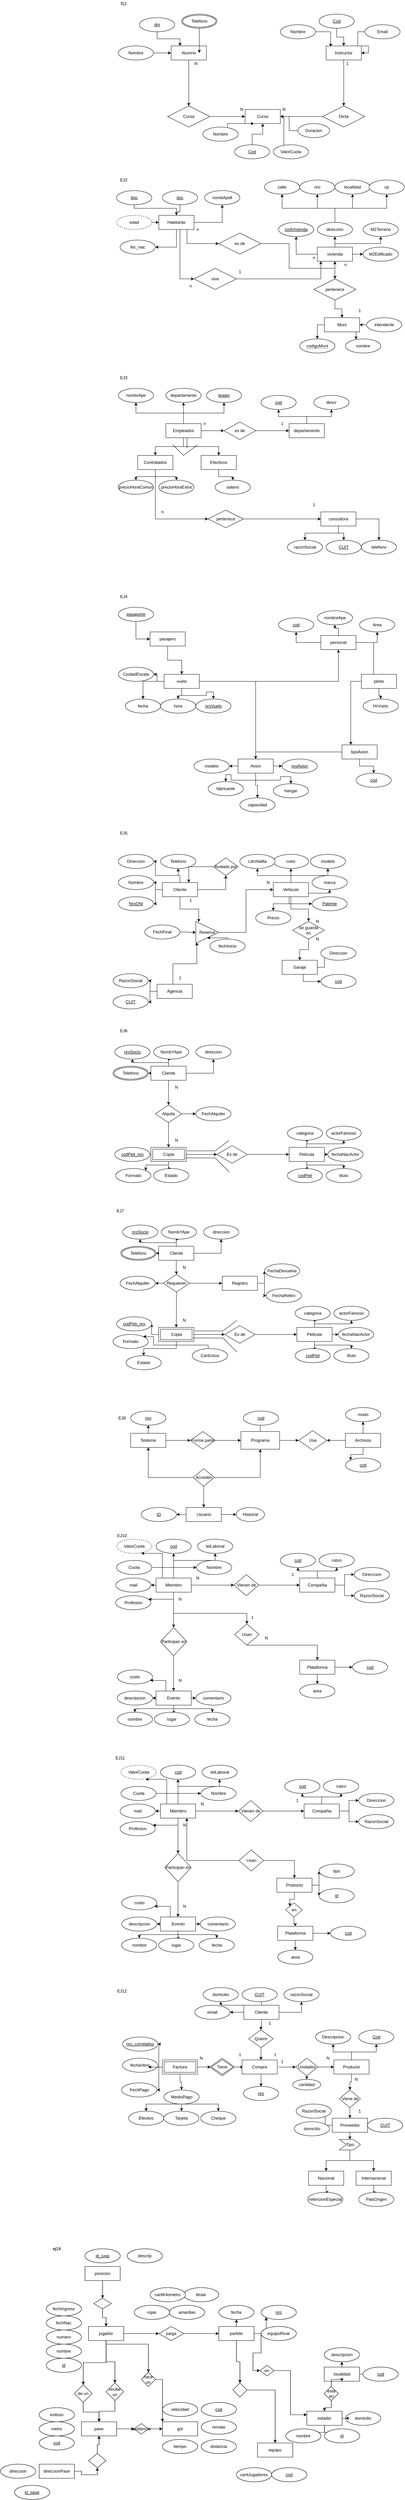 <mxfile version="15.8.6" type="device"><diagram id="w7a3BBNryeuoJY3_OnaB" name="Page-1"><mxGraphModel dx="4156" dy="2700" grid="1" gridSize="10" guides="1" tooltips="1" connect="1" arrows="1" fold="1" page="1" pageScale="1" pageWidth="827" pageHeight="1169" math="0" shadow="0"><root><mxCell id="0"/><mxCell id="1" parent="0"/><mxCell id="gZ4oJNHWTEVHBMiHEELY-32" style="edgeStyle=orthogonalEdgeStyle;rounded=0;orthogonalLoop=1;jettySize=auto;html=1;" parent="1" source="gZ4oJNHWTEVHBMiHEELY-2" target="gZ4oJNHWTEVHBMiHEELY-5" edge="1"><mxGeometry relative="1" as="geometry"/></mxCell><mxCell id="gZ4oJNHWTEVHBMiHEELY-33" style="edgeStyle=orthogonalEdgeStyle;rounded=0;orthogonalLoop=1;jettySize=auto;html=1;" parent="1" source="gZ4oJNHWTEVHBMiHEELY-2" target="gZ4oJNHWTEVHBMiHEELY-6" edge="1"><mxGeometry relative="1" as="geometry"><Array as="points"><mxPoint x="180" y="220"/></Array></mxGeometry></mxCell><mxCell id="gZ4oJNHWTEVHBMiHEELY-48" style="edgeStyle=orthogonalEdgeStyle;rounded=0;orthogonalLoop=1;jettySize=auto;html=1;" parent="1" source="gZ4oJNHWTEVHBMiHEELY-2" target="gZ4oJNHWTEVHBMiHEELY-44" edge="1"><mxGeometry relative="1" as="geometry"><Array as="points"><mxPoint x="210" y="210"/></Array></mxGeometry></mxCell><mxCell id="gZ4oJNHWTEVHBMiHEELY-51" style="edgeStyle=orthogonalEdgeStyle;rounded=0;orthogonalLoop=1;jettySize=auto;html=1;" parent="1" source="gZ4oJNHWTEVHBMiHEELY-2" target="gZ4oJNHWTEVHBMiHEELY-45" edge="1"><mxGeometry relative="1" as="geometry"><Array as="points"><mxPoint x="190" y="310"/></Array></mxGeometry></mxCell><mxCell id="gZ4oJNHWTEVHBMiHEELY-2" value="Habitante" style="whiteSpace=wrap;html=1;align=center;" parent="1" vertex="1"><mxGeometry x="130" y="130" width="100" height="40" as="geometry"/></mxCell><mxCell id="gZ4oJNHWTEVHBMiHEELY-31" value="" style="edgeStyle=orthogonalEdgeStyle;rounded=0;orthogonalLoop=1;jettySize=auto;html=1;" parent="1" source="gZ4oJNHWTEVHBMiHEELY-3" target="gZ4oJNHWTEVHBMiHEELY-2" edge="1"><mxGeometry relative="1" as="geometry"/></mxCell><mxCell id="gZ4oJNHWTEVHBMiHEELY-3" value="doc" style="ellipse;whiteSpace=wrap;html=1;align=center;fontStyle=4;" parent="1" vertex="1"><mxGeometry x="140" y="60" width="100" height="40" as="geometry"/></mxCell><mxCell id="gZ4oJNHWTEVHBMiHEELY-34" style="edgeStyle=orthogonalEdgeStyle;rounded=0;orthogonalLoop=1;jettySize=auto;html=1;" parent="1" source="gZ4oJNHWTEVHBMiHEELY-4" target="gZ4oJNHWTEVHBMiHEELY-2" edge="1"><mxGeometry relative="1" as="geometry"><Array as="points"><mxPoint x="60" y="110"/><mxPoint x="180" y="110"/></Array></mxGeometry></mxCell><mxCell id="gZ4oJNHWTEVHBMiHEELY-4" value="tipo" style="ellipse;whiteSpace=wrap;html=1;align=center;fontStyle=4;" parent="1" vertex="1"><mxGeometry x="10" y="60" width="100" height="40" as="geometry"/></mxCell><mxCell id="gZ4oJNHWTEVHBMiHEELY-5" value="nombApell" style="ellipse;whiteSpace=wrap;html=1;align=center;" parent="1" vertex="1"><mxGeometry x="260" y="60" width="100" height="40" as="geometry"/></mxCell><mxCell id="gZ4oJNHWTEVHBMiHEELY-6" value="fec_nac" style="ellipse;whiteSpace=wrap;html=1;align=center;" parent="1" vertex="1"><mxGeometry x="20" y="200" width="100" height="40" as="geometry"/></mxCell><mxCell id="gZ4oJNHWTEVHBMiHEELY-35" style="edgeStyle=orthogonalEdgeStyle;rounded=0;orthogonalLoop=1;jettySize=auto;html=1;" parent="1" source="gZ4oJNHWTEVHBMiHEELY-7" target="gZ4oJNHWTEVHBMiHEELY-2" edge="1"><mxGeometry relative="1" as="geometry"/></mxCell><mxCell id="gZ4oJNHWTEVHBMiHEELY-7" value="edad" style="ellipse;whiteSpace=wrap;html=1;align=center;dashed=1;" parent="1" vertex="1"><mxGeometry x="10" y="130" width="100" height="40" as="geometry"/></mxCell><mxCell id="gZ4oJNHWTEVHBMiHEELY-36" style="edgeStyle=orthogonalEdgeStyle;rounded=0;orthogonalLoop=1;jettySize=auto;html=1;" parent="1" source="gZ4oJNHWTEVHBMiHEELY-8" target="gZ4oJNHWTEVHBMiHEELY-12" edge="1"><mxGeometry relative="1" as="geometry"/></mxCell><mxCell id="gZ4oJNHWTEVHBMiHEELY-37" style="edgeStyle=orthogonalEdgeStyle;rounded=0;orthogonalLoop=1;jettySize=auto;html=1;" parent="1" source="gZ4oJNHWTEVHBMiHEELY-8" target="gZ4oJNHWTEVHBMiHEELY-10" edge="1"><mxGeometry relative="1" as="geometry"/></mxCell><mxCell id="gZ4oJNHWTEVHBMiHEELY-38" style="edgeStyle=orthogonalEdgeStyle;rounded=0;orthogonalLoop=1;jettySize=auto;html=1;" parent="1" source="gZ4oJNHWTEVHBMiHEELY-8" target="gZ4oJNHWTEVHBMiHEELY-14" edge="1"><mxGeometry relative="1" as="geometry"/></mxCell><mxCell id="gZ4oJNHWTEVHBMiHEELY-39" style="edgeStyle=orthogonalEdgeStyle;rounded=0;orthogonalLoop=1;jettySize=auto;html=1;" parent="1" source="gZ4oJNHWTEVHBMiHEELY-8" target="gZ4oJNHWTEVHBMiHEELY-11" edge="1"><mxGeometry relative="1" as="geometry"><Array as="points"><mxPoint x="630" y="210"/><mxPoint x="760" y="210"/></Array></mxGeometry></mxCell><mxCell id="gZ4oJNHWTEVHBMiHEELY-55" style="edgeStyle=orthogonalEdgeStyle;rounded=0;orthogonalLoop=1;jettySize=auto;html=1;" parent="1" source="gZ4oJNHWTEVHBMiHEELY-8" target="gZ4oJNHWTEVHBMiHEELY-43" edge="1"><mxGeometry relative="1" as="geometry"/></mxCell><mxCell id="gZ4oJNHWTEVHBMiHEELY-8" value="vivienda" style="whiteSpace=wrap;html=1;align=center;" parent="1" vertex="1"><mxGeometry x="580" y="220" width="100" height="40" as="geometry"/></mxCell><mxCell id="gZ4oJNHWTEVHBMiHEELY-10" value="codVivienda" style="ellipse;whiteSpace=wrap;html=1;align=center;fontStyle=4;" parent="1" vertex="1"><mxGeometry x="470" y="150" width="100" height="40" as="geometry"/></mxCell><mxCell id="gZ4oJNHWTEVHBMiHEELY-11" value="M2Terreno" style="ellipse;whiteSpace=wrap;html=1;align=center;" parent="1" vertex="1"><mxGeometry x="710" y="150" width="100" height="40" as="geometry"/></mxCell><mxCell id="gZ4oJNHWTEVHBMiHEELY-18" value="" style="edgeStyle=orthogonalEdgeStyle;rounded=0;orthogonalLoop=1;jettySize=auto;html=1;" parent="1" source="gZ4oJNHWTEVHBMiHEELY-12" target="gZ4oJNHWTEVHBMiHEELY-17" edge="1"><mxGeometry relative="1" as="geometry"><Array as="points"><mxPoint x="630" y="110"/><mxPoint x="480" y="110"/></Array></mxGeometry></mxCell><mxCell id="gZ4oJNHWTEVHBMiHEELY-20" value="" style="edgeStyle=orthogonalEdgeStyle;rounded=0;orthogonalLoop=1;jettySize=auto;html=1;" parent="1" source="gZ4oJNHWTEVHBMiHEELY-12" target="gZ4oJNHWTEVHBMiHEELY-19" edge="1"><mxGeometry relative="1" as="geometry"/></mxCell><mxCell id="gZ4oJNHWTEVHBMiHEELY-24" value="" style="edgeStyle=orthogonalEdgeStyle;rounded=0;orthogonalLoop=1;jettySize=auto;html=1;" parent="1" source="gZ4oJNHWTEVHBMiHEELY-12" target="gZ4oJNHWTEVHBMiHEELY-23" edge="1"><mxGeometry relative="1" as="geometry"/></mxCell><mxCell id="gZ4oJNHWTEVHBMiHEELY-26" value="" style="edgeStyle=orthogonalEdgeStyle;rounded=0;orthogonalLoop=1;jettySize=auto;html=1;" parent="1" source="gZ4oJNHWTEVHBMiHEELY-12" target="gZ4oJNHWTEVHBMiHEELY-25" edge="1"><mxGeometry relative="1" as="geometry"><Array as="points"><mxPoint x="630" y="110"/><mxPoint x="777" y="110"/></Array></mxGeometry></mxCell><mxCell id="gZ4oJNHWTEVHBMiHEELY-12" value="direccion" style="ellipse;whiteSpace=wrap;html=1;align=center;" parent="1" vertex="1"><mxGeometry x="580" y="150" width="100" height="40" as="geometry"/></mxCell><mxCell id="gZ4oJNHWTEVHBMiHEELY-14" value="M2Edificado" style="ellipse;whiteSpace=wrap;html=1;align=center;" parent="1" vertex="1"><mxGeometry x="710" y="220" width="100" height="40" as="geometry"/></mxCell><mxCell id="gZ4oJNHWTEVHBMiHEELY-17" value="calle" style="ellipse;whiteSpace=wrap;html=1;align=center;" parent="1" vertex="1"><mxGeometry x="430" y="30" width="100" height="40" as="geometry"/></mxCell><mxCell id="gZ4oJNHWTEVHBMiHEELY-19" value="nro" style="ellipse;whiteSpace=wrap;html=1;align=center;" parent="1" vertex="1"><mxGeometry x="530" y="30" width="100" height="40" as="geometry"/></mxCell><mxCell id="gZ4oJNHWTEVHBMiHEELY-23" value="localidad" style="ellipse;whiteSpace=wrap;html=1;align=center;" parent="1" vertex="1"><mxGeometry x="630" y="30" width="100" height="40" as="geometry"/></mxCell><mxCell id="gZ4oJNHWTEVHBMiHEELY-25" value="cp" style="ellipse;whiteSpace=wrap;html=1;align=center;" parent="1" vertex="1"><mxGeometry x="727" y="30" width="100" height="40" as="geometry"/></mxCell><mxCell id="gZ4oJNHWTEVHBMiHEELY-40" style="edgeStyle=orthogonalEdgeStyle;rounded=0;orthogonalLoop=1;jettySize=auto;html=1;" parent="1" source="gZ4oJNHWTEVHBMiHEELY-27" target="gZ4oJNHWTEVHBMiHEELY-28" edge="1"><mxGeometry relative="1" as="geometry"><Array as="points"><mxPoint x="580" y="440"/></Array></mxGeometry></mxCell><mxCell id="gZ4oJNHWTEVHBMiHEELY-41" style="edgeStyle=orthogonalEdgeStyle;rounded=0;orthogonalLoop=1;jettySize=auto;html=1;" parent="1" source="gZ4oJNHWTEVHBMiHEELY-27" target="gZ4oJNHWTEVHBMiHEELY-29" edge="1"><mxGeometry relative="1" as="geometry"><Array as="points"><mxPoint x="690" y="470"/><mxPoint x="690" y="470"/></Array></mxGeometry></mxCell><mxCell id="gZ4oJNHWTEVHBMiHEELY-27" value="Muni" style="whiteSpace=wrap;html=1;align=center;" parent="1" vertex="1"><mxGeometry x="600" y="420" width="100" height="40" as="geometry"/></mxCell><mxCell id="gZ4oJNHWTEVHBMiHEELY-28" value="&lt;span style=&quot;border-bottom: 1px dotted&quot;&gt;codigoMuni&lt;/span&gt;" style="ellipse;whiteSpace=wrap;html=1;align=center;" parent="1" vertex="1"><mxGeometry x="530" y="480" width="100" height="40" as="geometry"/></mxCell><mxCell id="gZ4oJNHWTEVHBMiHEELY-29" value="nombre" style="ellipse;whiteSpace=wrap;html=1;align=center;" parent="1" vertex="1"><mxGeometry x="660" y="480" width="100" height="40" as="geometry"/></mxCell><mxCell id="gZ4oJNHWTEVHBMiHEELY-42" style="edgeStyle=orthogonalEdgeStyle;rounded=0;orthogonalLoop=1;jettySize=auto;html=1;" parent="1" source="gZ4oJNHWTEVHBMiHEELY-30" target="gZ4oJNHWTEVHBMiHEELY-27" edge="1"><mxGeometry relative="1" as="geometry"/></mxCell><mxCell id="gZ4oJNHWTEVHBMiHEELY-30" value="intendente" style="ellipse;whiteSpace=wrap;html=1;align=center;" parent="1" vertex="1"><mxGeometry x="720" y="420" width="100" height="40" as="geometry"/></mxCell><mxCell id="gZ4oJNHWTEVHBMiHEELY-56" style="edgeStyle=orthogonalEdgeStyle;rounded=0;orthogonalLoop=1;jettySize=auto;html=1;" parent="1" source="gZ4oJNHWTEVHBMiHEELY-43" target="gZ4oJNHWTEVHBMiHEELY-27" edge="1"><mxGeometry relative="1" as="geometry"/></mxCell><mxCell id="gZ4oJNHWTEVHBMiHEELY-43" value="pertenece" style="shape=rhombus;perimeter=rhombusPerimeter;whiteSpace=wrap;html=1;align=center;" parent="1" vertex="1"><mxGeometry x="570" y="310" width="120" height="60" as="geometry"/></mxCell><mxCell id="gZ4oJNHWTEVHBMiHEELY-49" style="edgeStyle=orthogonalEdgeStyle;rounded=0;orthogonalLoop=1;jettySize=auto;html=1;" parent="1" source="gZ4oJNHWTEVHBMiHEELY-44" target="gZ4oJNHWTEVHBMiHEELY-8" edge="1"><mxGeometry relative="1" as="geometry"><Array as="points"><mxPoint x="500" y="210"/><mxPoint x="500" y="280"/><mxPoint x="630" y="280"/></Array></mxGeometry></mxCell><mxCell id="gZ4oJNHWTEVHBMiHEELY-44" value="es de" style="shape=rhombus;perimeter=rhombusPerimeter;whiteSpace=wrap;html=1;align=center;" parent="1" vertex="1"><mxGeometry x="300" y="180" width="120" height="60" as="geometry"/></mxCell><mxCell id="gZ4oJNHWTEVHBMiHEELY-52" style="edgeStyle=orthogonalEdgeStyle;rounded=0;orthogonalLoop=1;jettySize=auto;html=1;" parent="1" source="gZ4oJNHWTEVHBMiHEELY-45" target="gZ4oJNHWTEVHBMiHEELY-8" edge="1"><mxGeometry relative="1" as="geometry"><Array as="points"><mxPoint x="590" y="310"/></Array></mxGeometry></mxCell><mxCell id="gZ4oJNHWTEVHBMiHEELY-45" value="vive" style="shape=rhombus;perimeter=rhombusPerimeter;whiteSpace=wrap;html=1;align=center;" parent="1" vertex="1"><mxGeometry x="230" y="280" width="120" height="60" as="geometry"/></mxCell><mxCell id="gZ4oJNHWTEVHBMiHEELY-59" value="n" style="text;html=1;align=center;verticalAlign=middle;resizable=0;points=[];autosize=1;strokeColor=none;fillColor=none;" parent="1" vertex="1"><mxGeometry x="650" y="260" width="20" height="20" as="geometry"/></mxCell><mxCell id="gZ4oJNHWTEVHBMiHEELY-60" value="1" style="text;html=1;align=center;verticalAlign=middle;resizable=0;points=[];autosize=1;strokeColor=none;fillColor=none;" parent="1" vertex="1"><mxGeometry x="690" y="390" width="20" height="20" as="geometry"/></mxCell><mxCell id="gZ4oJNHWTEVHBMiHEELY-61" value="n" style="text;html=1;align=center;verticalAlign=middle;resizable=0;points=[];autosize=1;strokeColor=none;fillColor=none;" parent="1" vertex="1"><mxGeometry x="230" y="160" width="20" height="20" as="geometry"/></mxCell><mxCell id="gZ4oJNHWTEVHBMiHEELY-62" value="n" style="text;html=1;align=center;verticalAlign=middle;resizable=0;points=[];autosize=1;strokeColor=none;fillColor=none;" parent="1" vertex="1"><mxGeometry x="560" y="240" width="20" height="20" as="geometry"/></mxCell><mxCell id="gZ4oJNHWTEVHBMiHEELY-63" value="n" style="text;html=1;align=center;verticalAlign=middle;resizable=0;points=[];autosize=1;strokeColor=none;fillColor=none;" parent="1" vertex="1"><mxGeometry x="210" y="320" width="20" height="20" as="geometry"/></mxCell><mxCell id="gZ4oJNHWTEVHBMiHEELY-64" value="1" style="text;html=1;align=center;verticalAlign=middle;resizable=0;points=[];autosize=1;strokeColor=none;fillColor=none;" parent="1" vertex="1"><mxGeometry x="350" y="280" width="20" height="20" as="geometry"/></mxCell><mxCell id="gZ4oJNHWTEVHBMiHEELY-85" style="edgeStyle=orthogonalEdgeStyle;rounded=0;orthogonalLoop=1;jettySize=auto;html=1;" parent="1" source="gZ4oJNHWTEVHBMiHEELY-65" target="gZ4oJNHWTEVHBMiHEELY-71" edge="1"><mxGeometry relative="1" as="geometry"><Array as="points"><mxPoint x="200" y="690"/><mxPoint x="65" y="690"/></Array></mxGeometry></mxCell><mxCell id="gZ4oJNHWTEVHBMiHEELY-86" style="edgeStyle=orthogonalEdgeStyle;rounded=0;orthogonalLoop=1;jettySize=auto;html=1;" parent="1" source="gZ4oJNHWTEVHBMiHEELY-65" target="gZ4oJNHWTEVHBMiHEELY-70" edge="1"><mxGeometry relative="1" as="geometry"/></mxCell><mxCell id="gZ4oJNHWTEVHBMiHEELY-87" style="edgeStyle=orthogonalEdgeStyle;rounded=0;orthogonalLoop=1;jettySize=auto;html=1;entryX=0.5;entryY=1;entryDx=0;entryDy=0;" parent="1" source="gZ4oJNHWTEVHBMiHEELY-65" target="gZ4oJNHWTEVHBMiHEELY-69" edge="1"><mxGeometry relative="1" as="geometry"><Array as="points"><mxPoint x="200" y="690"/><mxPoint x="315" y="690"/></Array></mxGeometry></mxCell><mxCell id="gZ4oJNHWTEVHBMiHEELY-88" style="edgeStyle=orthogonalEdgeStyle;rounded=0;orthogonalLoop=1;jettySize=auto;html=1;" parent="1" source="gZ4oJNHWTEVHBMiHEELY-65" target="gZ4oJNHWTEVHBMiHEELY-83" edge="1"><mxGeometry relative="1" as="geometry"/></mxCell><mxCell id="gZ4oJNHWTEVHBMiHEELY-92" style="edgeStyle=orthogonalEdgeStyle;rounded=0;orthogonalLoop=1;jettySize=auto;html=1;" parent="1" source="gZ4oJNHWTEVHBMiHEELY-65" target="gZ4oJNHWTEVHBMiHEELY-67" edge="1"><mxGeometry relative="1" as="geometry"/></mxCell><mxCell id="gZ4oJNHWTEVHBMiHEELY-93" style="edgeStyle=orthogonalEdgeStyle;rounded=0;orthogonalLoop=1;jettySize=auto;html=1;entryX=0.5;entryY=0;entryDx=0;entryDy=0;" parent="1" source="gZ4oJNHWTEVHBMiHEELY-65" target="gZ4oJNHWTEVHBMiHEELY-66" edge="1"><mxGeometry relative="1" as="geometry"/></mxCell><mxCell id="gZ4oJNHWTEVHBMiHEELY-65" value="Empleados" style="whiteSpace=wrap;html=1;align=center;" parent="1" vertex="1"><mxGeometry x="150" y="720" width="100" height="40" as="geometry"/></mxCell><mxCell id="gZ4oJNHWTEVHBMiHEELY-102" style="edgeStyle=orthogonalEdgeStyle;rounded=0;orthogonalLoop=1;jettySize=auto;html=1;" parent="1" source="gZ4oJNHWTEVHBMiHEELY-66" target="gZ4oJNHWTEVHBMiHEELY-75" edge="1"><mxGeometry relative="1" as="geometry"/></mxCell><mxCell id="gZ4oJNHWTEVHBMiHEELY-66" value="Efectivos" style="whiteSpace=wrap;html=1;align=center;" parent="1" vertex="1"><mxGeometry x="250" y="810" width="100" height="40" as="geometry"/></mxCell><mxCell id="gZ4oJNHWTEVHBMiHEELY-95" style="edgeStyle=orthogonalEdgeStyle;rounded=0;orthogonalLoop=1;jettySize=auto;html=1;entryX=0.5;entryY=0;entryDx=0;entryDy=0;" parent="1" source="gZ4oJNHWTEVHBMiHEELY-67" target="gZ4oJNHWTEVHBMiHEELY-76" edge="1"><mxGeometry relative="1" as="geometry"/></mxCell><mxCell id="gZ4oJNHWTEVHBMiHEELY-96" style="edgeStyle=orthogonalEdgeStyle;rounded=0;orthogonalLoop=1;jettySize=auto;html=1;entryX=0.5;entryY=0;entryDx=0;entryDy=0;" parent="1" source="gZ4oJNHWTEVHBMiHEELY-67" target="gZ4oJNHWTEVHBMiHEELY-77" edge="1"><mxGeometry relative="1" as="geometry"/></mxCell><mxCell id="gZ4oJNHWTEVHBMiHEELY-97" style="edgeStyle=orthogonalEdgeStyle;rounded=0;orthogonalLoop=1;jettySize=auto;html=1;" parent="1" source="gZ4oJNHWTEVHBMiHEELY-67" target="gZ4oJNHWTEVHBMiHEELY-84" edge="1"><mxGeometry relative="1" as="geometry"><Array as="points"><mxPoint x="120" y="990"/></Array></mxGeometry></mxCell><mxCell id="gZ4oJNHWTEVHBMiHEELY-67" value="Contratados" style="whiteSpace=wrap;html=1;align=center;" parent="1" vertex="1"><mxGeometry x="70" y="810" width="100" height="40" as="geometry"/></mxCell><mxCell id="gZ4oJNHWTEVHBMiHEELY-69" value="legajo" style="ellipse;whiteSpace=wrap;html=1;align=center;fontStyle=4;" parent="1" vertex="1"><mxGeometry x="265" y="620" width="100" height="40" as="geometry"/></mxCell><mxCell id="gZ4oJNHWTEVHBMiHEELY-70" value="departamento" style="ellipse;whiteSpace=wrap;html=1;align=center;" parent="1" vertex="1"><mxGeometry x="150" y="620" width="100" height="40" as="geometry"/></mxCell><mxCell id="gZ4oJNHWTEVHBMiHEELY-71" value="nombrApe" style="ellipse;whiteSpace=wrap;html=1;align=center;" parent="1" vertex="1"><mxGeometry x="15" y="620" width="100" height="40" as="geometry"/></mxCell><mxCell id="gZ4oJNHWTEVHBMiHEELY-90" style="edgeStyle=orthogonalEdgeStyle;rounded=0;orthogonalLoop=1;jettySize=auto;html=1;" parent="1" source="gZ4oJNHWTEVHBMiHEELY-72" target="gZ4oJNHWTEVHBMiHEELY-73" edge="1"><mxGeometry relative="1" as="geometry"/></mxCell><mxCell id="gZ4oJNHWTEVHBMiHEELY-91" style="edgeStyle=orthogonalEdgeStyle;rounded=0;orthogonalLoop=1;jettySize=auto;html=1;" parent="1" source="gZ4oJNHWTEVHBMiHEELY-72" target="gZ4oJNHWTEVHBMiHEELY-74" edge="1"><mxGeometry relative="1" as="geometry"/></mxCell><mxCell id="gZ4oJNHWTEVHBMiHEELY-72" value="departamento" style="whiteSpace=wrap;html=1;align=center;" parent="1" vertex="1"><mxGeometry x="500" y="720" width="100" height="40" as="geometry"/></mxCell><mxCell id="gZ4oJNHWTEVHBMiHEELY-73" value="cod" style="ellipse;whiteSpace=wrap;html=1;align=center;fontStyle=4;" parent="1" vertex="1"><mxGeometry x="420" y="640" width="100" height="40" as="geometry"/></mxCell><mxCell id="gZ4oJNHWTEVHBMiHEELY-74" value="descr" style="ellipse;whiteSpace=wrap;html=1;align=center;" parent="1" vertex="1"><mxGeometry x="570" y="640" width="100" height="40" as="geometry"/></mxCell><mxCell id="gZ4oJNHWTEVHBMiHEELY-75" value="salario" style="ellipse;whiteSpace=wrap;html=1;align=center;" parent="1" vertex="1"><mxGeometry x="290" y="880" width="100" height="40" as="geometry"/></mxCell><mxCell id="gZ4oJNHWTEVHBMiHEELY-76" value="precioHoraComun" style="ellipse;whiteSpace=wrap;html=1;align=center;" parent="1" vertex="1"><mxGeometry x="15" y="880" width="100" height="40" as="geometry"/></mxCell><mxCell id="gZ4oJNHWTEVHBMiHEELY-77" value="precioHoraExtra" style="ellipse;whiteSpace=wrap;html=1;align=center;" parent="1" vertex="1"><mxGeometry x="130" y="880" width="100" height="40" as="geometry"/></mxCell><mxCell id="gZ4oJNHWTEVHBMiHEELY-99" style="edgeStyle=orthogonalEdgeStyle;rounded=0;orthogonalLoop=1;jettySize=auto;html=1;" parent="1" source="gZ4oJNHWTEVHBMiHEELY-79" target="gZ4oJNHWTEVHBMiHEELY-81" edge="1"><mxGeometry relative="1" as="geometry"/></mxCell><mxCell id="gZ4oJNHWTEVHBMiHEELY-100" style="edgeStyle=orthogonalEdgeStyle;rounded=0;orthogonalLoop=1;jettySize=auto;html=1;" parent="1" source="gZ4oJNHWTEVHBMiHEELY-79" target="gZ4oJNHWTEVHBMiHEELY-80" edge="1"><mxGeometry relative="1" as="geometry"/></mxCell><mxCell id="gZ4oJNHWTEVHBMiHEELY-101" style="edgeStyle=orthogonalEdgeStyle;rounded=0;orthogonalLoop=1;jettySize=auto;html=1;entryX=0.5;entryY=0;entryDx=0;entryDy=0;" parent="1" source="gZ4oJNHWTEVHBMiHEELY-79" target="gZ4oJNHWTEVHBMiHEELY-82" edge="1"><mxGeometry relative="1" as="geometry"/></mxCell><mxCell id="gZ4oJNHWTEVHBMiHEELY-79" value="consultora" style="whiteSpace=wrap;html=1;align=center;" parent="1" vertex="1"><mxGeometry x="590" y="970" width="100" height="40" as="geometry"/></mxCell><mxCell id="gZ4oJNHWTEVHBMiHEELY-80" value="CUIT" style="ellipse;whiteSpace=wrap;html=1;align=center;fontStyle=4;" parent="1" vertex="1"><mxGeometry x="605" y="1050" width="100" height="40" as="geometry"/></mxCell><mxCell id="gZ4oJNHWTEVHBMiHEELY-81" value="razonSocial" style="ellipse;whiteSpace=wrap;html=1;align=center;" parent="1" vertex="1"><mxGeometry x="495" y="1050" width="100" height="40" as="geometry"/></mxCell><mxCell id="gZ4oJNHWTEVHBMiHEELY-82" value="telefono" style="ellipse;whiteSpace=wrap;html=1;align=center;" parent="1" vertex="1"><mxGeometry x="705" y="1050" width="100" height="40" as="geometry"/></mxCell><mxCell id="gZ4oJNHWTEVHBMiHEELY-89" style="edgeStyle=orthogonalEdgeStyle;rounded=0;orthogonalLoop=1;jettySize=auto;html=1;" parent="1" source="gZ4oJNHWTEVHBMiHEELY-83" target="gZ4oJNHWTEVHBMiHEELY-72" edge="1"><mxGeometry relative="1" as="geometry"/></mxCell><mxCell id="gZ4oJNHWTEVHBMiHEELY-83" value="es de" style="shape=rhombus;perimeter=rhombusPerimeter;whiteSpace=wrap;html=1;align=center;" parent="1" vertex="1"><mxGeometry x="315" y="715" width="90" height="50" as="geometry"/></mxCell><mxCell id="gZ4oJNHWTEVHBMiHEELY-98" style="edgeStyle=orthogonalEdgeStyle;rounded=0;orthogonalLoop=1;jettySize=auto;html=1;" parent="1" source="gZ4oJNHWTEVHBMiHEELY-84" target="gZ4oJNHWTEVHBMiHEELY-79" edge="1"><mxGeometry relative="1" as="geometry"/></mxCell><mxCell id="gZ4oJNHWTEVHBMiHEELY-84" value="pertenece" style="shape=rhombus;perimeter=rhombusPerimeter;whiteSpace=wrap;html=1;align=center;" parent="1" vertex="1"><mxGeometry x="270" y="965" width="100" height="50" as="geometry"/></mxCell><mxCell id="gZ4oJNHWTEVHBMiHEELY-103" value="n" style="text;html=1;align=center;verticalAlign=middle;resizable=0;points=[];autosize=1;strokeColor=none;fillColor=none;" parent="1" vertex="1"><mxGeometry x="250" y="710" width="20" height="20" as="geometry"/></mxCell><mxCell id="gZ4oJNHWTEVHBMiHEELY-104" value="1" style="text;html=1;align=center;verticalAlign=middle;resizable=0;points=[];autosize=1;strokeColor=none;fillColor=none;" parent="1" vertex="1"><mxGeometry x="470" y="710" width="20" height="20" as="geometry"/></mxCell><mxCell id="gZ4oJNHWTEVHBMiHEELY-105" value="n" style="text;html=1;align=center;verticalAlign=middle;resizable=0;points=[];autosize=1;strokeColor=none;fillColor=none;" parent="1" vertex="1"><mxGeometry x="130" y="960" width="20" height="20" as="geometry"/></mxCell><mxCell id="gZ4oJNHWTEVHBMiHEELY-106" value="1" style="text;html=1;align=center;verticalAlign=middle;resizable=0;points=[];autosize=1;strokeColor=none;fillColor=none;" parent="1" vertex="1"><mxGeometry x="560" y="940" width="20" height="20" as="geometry"/></mxCell><mxCell id="gZ4oJNHWTEVHBMiHEELY-108" value="" style="endArrow=none;html=1;rounded=0;" parent="1" edge="1"><mxGeometry relative="1" as="geometry"><mxPoint x="210" y="790" as="sourcePoint"/><mxPoint x="210" y="760" as="targetPoint"/></mxGeometry></mxCell><mxCell id="gZ4oJNHWTEVHBMiHEELY-109" value="" style="endArrow=none;html=1;rounded=0;" parent="1" edge="1"><mxGeometry relative="1" as="geometry"><mxPoint x="170" y="780" as="sourcePoint"/><mxPoint x="240" y="780" as="targetPoint"/><Array as="points"><mxPoint x="200" y="810"/></Array></mxGeometry></mxCell><mxCell id="gZ4oJNHWTEVHBMiHEELY-143" style="edgeStyle=orthogonalEdgeStyle;rounded=0;orthogonalLoop=1;jettySize=auto;html=1;" parent="1" source="gZ4oJNHWTEVHBMiHEELY-110" target="gZ4oJNHWTEVHBMiHEELY-112" edge="1"><mxGeometry relative="1" as="geometry"/></mxCell><mxCell id="gZ4oJNHWTEVHBMiHEELY-110" value="pasajero" style="whiteSpace=wrap;html=1;align=center;" parent="1" vertex="1"><mxGeometry x="105" y="1310" width="100" height="40" as="geometry"/></mxCell><mxCell id="gZ4oJNHWTEVHBMiHEELY-142" style="edgeStyle=orthogonalEdgeStyle;rounded=0;orthogonalLoop=1;jettySize=auto;html=1;" parent="1" source="gZ4oJNHWTEVHBMiHEELY-111" target="gZ4oJNHWTEVHBMiHEELY-110" edge="1"><mxGeometry relative="1" as="geometry"><Array as="points"><mxPoint x="65" y="1330"/></Array></mxGeometry></mxCell><mxCell id="gZ4oJNHWTEVHBMiHEELY-111" value="pasaporte" style="ellipse;whiteSpace=wrap;html=1;align=center;fontStyle=4;" parent="1" vertex="1"><mxGeometry x="15" y="1240" width="100" height="40" as="geometry"/></mxCell><mxCell id="gZ4oJNHWTEVHBMiHEELY-144" style="edgeStyle=orthogonalEdgeStyle;rounded=0;orthogonalLoop=1;jettySize=auto;html=1;" parent="1" source="gZ4oJNHWTEVHBMiHEELY-112" target="gZ4oJNHWTEVHBMiHEELY-116" edge="1"><mxGeometry relative="1" as="geometry"/></mxCell><mxCell id="gZ4oJNHWTEVHBMiHEELY-145" style="edgeStyle=orthogonalEdgeStyle;rounded=0;orthogonalLoop=1;jettySize=auto;html=1;entryX=0.5;entryY=0;entryDx=0;entryDy=0;" parent="1" source="gZ4oJNHWTEVHBMiHEELY-112" target="gZ4oJNHWTEVHBMiHEELY-115" edge="1"><mxGeometry relative="1" as="geometry"/></mxCell><mxCell id="gZ4oJNHWTEVHBMiHEELY-146" style="edgeStyle=orthogonalEdgeStyle;rounded=0;orthogonalLoop=1;jettySize=auto;html=1;entryX=0.5;entryY=0;entryDx=0;entryDy=0;" parent="1" source="gZ4oJNHWTEVHBMiHEELY-112" target="gZ4oJNHWTEVHBMiHEELY-113" edge="1"><mxGeometry relative="1" as="geometry"/></mxCell><mxCell id="gZ4oJNHWTEVHBMiHEELY-147" style="edgeStyle=orthogonalEdgeStyle;rounded=0;orthogonalLoop=1;jettySize=auto;html=1;entryX=0.5;entryY=0;entryDx=0;entryDy=0;" parent="1" source="gZ4oJNHWTEVHBMiHEELY-112" target="gZ4oJNHWTEVHBMiHEELY-114" edge="1"><mxGeometry relative="1" as="geometry"/></mxCell><mxCell id="gZ4oJNHWTEVHBMiHEELY-148" style="edgeStyle=orthogonalEdgeStyle;rounded=0;orthogonalLoop=1;jettySize=auto;html=1;entryX=0.5;entryY=0;entryDx=0;entryDy=0;" parent="1" source="gZ4oJNHWTEVHBMiHEELY-112" target="gZ4oJNHWTEVHBMiHEELY-117" edge="1"><mxGeometry relative="1" as="geometry"/></mxCell><mxCell id="gZ4oJNHWTEVHBMiHEELY-160" style="edgeStyle=orthogonalEdgeStyle;rounded=0;orthogonalLoop=1;jettySize=auto;html=1;entryX=0.5;entryY=1;entryDx=0;entryDy=0;" parent="1" source="gZ4oJNHWTEVHBMiHEELY-112" target="gZ4oJNHWTEVHBMiHEELY-118" edge="1"><mxGeometry relative="1" as="geometry"/></mxCell><mxCell id="gZ4oJNHWTEVHBMiHEELY-112" value="vuelo" style="whiteSpace=wrap;html=1;align=center;" parent="1" vertex="1"><mxGeometry x="145" y="1430" width="100" height="40" as="geometry"/></mxCell><mxCell id="gZ4oJNHWTEVHBMiHEELY-113" value="nroVuelo" style="ellipse;whiteSpace=wrap;html=1;align=center;fontStyle=4;" parent="1" vertex="1"><mxGeometry x="235" y="1500" width="100" height="40" as="geometry"/></mxCell><mxCell id="gZ4oJNHWTEVHBMiHEELY-114" value="hora" style="ellipse;whiteSpace=wrap;html=1;align=center;" parent="1" vertex="1"><mxGeometry x="135" y="1500" width="100" height="40" as="geometry"/></mxCell><mxCell id="gZ4oJNHWTEVHBMiHEELY-115" value="fecha" style="ellipse;whiteSpace=wrap;html=1;align=center;" parent="1" vertex="1"><mxGeometry x="35" y="1500" width="100" height="40" as="geometry"/></mxCell><mxCell id="gZ4oJNHWTEVHBMiHEELY-116" value="CiudadEscala" style="ellipse;whiteSpace=wrap;html=1;align=center;" parent="1" vertex="1"><mxGeometry x="15" y="1410" width="100" height="40" as="geometry"/></mxCell><mxCell id="gZ4oJNHWTEVHBMiHEELY-149" style="edgeStyle=orthogonalEdgeStyle;rounded=0;orthogonalLoop=1;jettySize=auto;html=1;" parent="1" source="gZ4oJNHWTEVHBMiHEELY-117" target="gZ4oJNHWTEVHBMiHEELY-121" edge="1"><mxGeometry relative="1" as="geometry"/></mxCell><mxCell id="gZ4oJNHWTEVHBMiHEELY-151" style="edgeStyle=orthogonalEdgeStyle;rounded=0;orthogonalLoop=1;jettySize=auto;html=1;" parent="1" source="gZ4oJNHWTEVHBMiHEELY-117" target="gZ4oJNHWTEVHBMiHEELY-123" edge="1"><mxGeometry relative="1" as="geometry"/></mxCell><mxCell id="gZ4oJNHWTEVHBMiHEELY-152" style="edgeStyle=orthogonalEdgeStyle;rounded=0;orthogonalLoop=1;jettySize=auto;html=1;" parent="1" source="gZ4oJNHWTEVHBMiHEELY-117" target="gZ4oJNHWTEVHBMiHEELY-124" edge="1"><mxGeometry relative="1" as="geometry"/></mxCell><mxCell id="gZ4oJNHWTEVHBMiHEELY-153" style="edgeStyle=orthogonalEdgeStyle;rounded=0;orthogonalLoop=1;jettySize=auto;html=1;" parent="1" source="gZ4oJNHWTEVHBMiHEELY-117" target="gZ4oJNHWTEVHBMiHEELY-122" edge="1"><mxGeometry relative="1" as="geometry"/></mxCell><mxCell id="gZ4oJNHWTEVHBMiHEELY-154" style="edgeStyle=orthogonalEdgeStyle;rounded=0;orthogonalLoop=1;jettySize=auto;html=1;" parent="1" source="gZ4oJNHWTEVHBMiHEELY-117" target="gZ4oJNHWTEVHBMiHEELY-120" edge="1"><mxGeometry relative="1" as="geometry"/></mxCell><mxCell id="gZ4oJNHWTEVHBMiHEELY-117" value="Avion" style="whiteSpace=wrap;html=1;align=center;" parent="1" vertex="1"><mxGeometry x="355" y="1670" width="100" height="40" as="geometry"/></mxCell><mxCell id="gZ4oJNHWTEVHBMiHEELY-157" style="edgeStyle=orthogonalEdgeStyle;rounded=0;orthogonalLoop=1;jettySize=auto;html=1;entryX=0.5;entryY=1;entryDx=0;entryDy=0;" parent="1" source="gZ4oJNHWTEVHBMiHEELY-118" target="gZ4oJNHWTEVHBMiHEELY-133" edge="1"><mxGeometry relative="1" as="geometry"/></mxCell><mxCell id="gZ4oJNHWTEVHBMiHEELY-158" style="edgeStyle=orthogonalEdgeStyle;rounded=0;orthogonalLoop=1;jettySize=auto;html=1;" parent="1" source="gZ4oJNHWTEVHBMiHEELY-118" target="gZ4oJNHWTEVHBMiHEELY-131" edge="1"><mxGeometry relative="1" as="geometry"/></mxCell><mxCell id="gZ4oJNHWTEVHBMiHEELY-159" style="edgeStyle=orthogonalEdgeStyle;rounded=0;orthogonalLoop=1;jettySize=auto;html=1;entryX=0.5;entryY=1;entryDx=0;entryDy=0;" parent="1" source="gZ4oJNHWTEVHBMiHEELY-118" target="gZ4oJNHWTEVHBMiHEELY-130" edge="1"><mxGeometry relative="1" as="geometry"/></mxCell><mxCell id="gZ4oJNHWTEVHBMiHEELY-161" style="edgeStyle=orthogonalEdgeStyle;rounded=0;orthogonalLoop=1;jettySize=auto;html=1;entryX=0.35;entryY=0.5;entryDx=0;entryDy=0;entryPerimeter=0;" parent="1" source="gZ4oJNHWTEVHBMiHEELY-118" target="gZ4oJNHWTEVHBMiHEELY-119" edge="1"><mxGeometry relative="1" as="geometry"/></mxCell><mxCell id="gZ4oJNHWTEVHBMiHEELY-118" value="personal" style="whiteSpace=wrap;html=1;align=center;" parent="1" vertex="1"><mxGeometry x="590" y="1320" width="100" height="40" as="geometry"/></mxCell><mxCell id="gZ4oJNHWTEVHBMiHEELY-156" style="edgeStyle=orthogonalEdgeStyle;rounded=0;orthogonalLoop=1;jettySize=auto;html=1;" parent="1" source="gZ4oJNHWTEVHBMiHEELY-119" target="gZ4oJNHWTEVHBMiHEELY-134" edge="1"><mxGeometry relative="1" as="geometry"/></mxCell><mxCell id="gZ4oJNHWTEVHBMiHEELY-162" style="edgeStyle=orthogonalEdgeStyle;rounded=0;orthogonalLoop=1;jettySize=auto;html=1;entryX=0.25;entryY=0;entryDx=0;entryDy=0;" parent="1" source="gZ4oJNHWTEVHBMiHEELY-119" target="gZ4oJNHWTEVHBMiHEELY-137" edge="1"><mxGeometry relative="1" as="geometry"><Array as="points"><mxPoint x="675" y="1450"/></Array></mxGeometry></mxCell><mxCell id="gZ4oJNHWTEVHBMiHEELY-119" value="piloto" style="whiteSpace=wrap;html=1;align=center;" parent="1" vertex="1"><mxGeometry x="705" y="1430" width="100" height="40" as="geometry"/></mxCell><mxCell id="gZ4oJNHWTEVHBMiHEELY-120" value="nroAvion" style="ellipse;whiteSpace=wrap;html=1;align=center;fontStyle=4;" parent="1" vertex="1"><mxGeometry x="480" y="1670" width="100" height="40" as="geometry"/></mxCell><mxCell id="gZ4oJNHWTEVHBMiHEELY-121" value="modelo" style="ellipse;whiteSpace=wrap;html=1;align=center;" parent="1" vertex="1"><mxGeometry x="230" y="1670" width="100" height="40" as="geometry"/></mxCell><mxCell id="gZ4oJNHWTEVHBMiHEELY-122" value="hangar" style="ellipse;whiteSpace=wrap;html=1;align=center;" parent="1" vertex="1"><mxGeometry x="455" y="1740" width="100" height="40" as="geometry"/></mxCell><mxCell id="gZ4oJNHWTEVHBMiHEELY-123" value="capacidad" style="ellipse;whiteSpace=wrap;html=1;align=center;" parent="1" vertex="1"><mxGeometry x="360" y="1780" width="100" height="40" as="geometry"/></mxCell><mxCell id="gZ4oJNHWTEVHBMiHEELY-124" value="fabricante" style="ellipse;whiteSpace=wrap;html=1;align=center;" parent="1" vertex="1"><mxGeometry x="270" y="1734" width="100" height="40" as="geometry"/></mxCell><mxCell id="gZ4oJNHWTEVHBMiHEELY-130" value="Area" style="ellipse;whiteSpace=wrap;html=1;align=center;" parent="1" vertex="1"><mxGeometry x="700" y="1270" width="100" height="40" as="geometry"/></mxCell><mxCell id="gZ4oJNHWTEVHBMiHEELY-131" value="nombreApe" style="ellipse;whiteSpace=wrap;html=1;align=center;" parent="1" vertex="1"><mxGeometry x="580" y="1250" width="100" height="40" as="geometry"/></mxCell><mxCell id="gZ4oJNHWTEVHBMiHEELY-133" value="cod" style="ellipse;whiteSpace=wrap;html=1;align=center;fontStyle=4;" parent="1" vertex="1"><mxGeometry x="470" y="1270" width="100" height="40" as="geometry"/></mxCell><mxCell id="gZ4oJNHWTEVHBMiHEELY-134" value="HrVuelo" style="ellipse;whiteSpace=wrap;html=1;align=center;" parent="1" vertex="1"><mxGeometry x="710" y="1500" width="100" height="40" as="geometry"/></mxCell><mxCell id="gZ4oJNHWTEVHBMiHEELY-155" style="edgeStyle=orthogonalEdgeStyle;rounded=0;orthogonalLoop=1;jettySize=auto;html=1;" parent="1" source="gZ4oJNHWTEVHBMiHEELY-137" target="gZ4oJNHWTEVHBMiHEELY-141" edge="1"><mxGeometry relative="1" as="geometry"/></mxCell><mxCell id="gZ4oJNHWTEVHBMiHEELY-163" style="edgeStyle=orthogonalEdgeStyle;rounded=0;orthogonalLoop=1;jettySize=auto;html=1;entryX=0.5;entryY=0;entryDx=0;entryDy=0;" parent="1" source="gZ4oJNHWTEVHBMiHEELY-137" target="gZ4oJNHWTEVHBMiHEELY-117" edge="1"><mxGeometry relative="1" as="geometry"/></mxCell><mxCell id="gZ4oJNHWTEVHBMiHEELY-137" value="tipoAvion" style="whiteSpace=wrap;html=1;align=center;" parent="1" vertex="1"><mxGeometry x="650" y="1630" width="100" height="40" as="geometry"/></mxCell><mxCell id="gZ4oJNHWTEVHBMiHEELY-141" value="cod" style="ellipse;whiteSpace=wrap;html=1;align=center;fontStyle=4;" parent="1" vertex="1"><mxGeometry x="690" y="1710" width="100" height="40" as="geometry"/></mxCell><mxCell id="y7pWxnPLSPQ3t37Wqtcc-1" value="Curso" style="whiteSpace=wrap;html=1;align=center;" parent="1" vertex="1"><mxGeometry x="375" y="-170" width="100" height="40" as="geometry"/></mxCell><mxCell id="y7pWxnPLSPQ3t37Wqtcc-2" style="edgeStyle=orthogonalEdgeStyle;rounded=0;orthogonalLoop=1;jettySize=auto;html=1;entryX=0.25;entryY=1;entryDx=0;entryDy=0;" parent="1" source="y7pWxnPLSPQ3t37Wqtcc-3" target="y7pWxnPLSPQ3t37Wqtcc-1" edge="1"><mxGeometry relative="1" as="geometry"><mxPoint x="405" y="-110" as="targetPoint"/><Array as="points"><mxPoint x="325" y="-130"/></Array></mxGeometry></mxCell><mxCell id="y7pWxnPLSPQ3t37Wqtcc-3" value="Nombre" style="ellipse;whiteSpace=wrap;html=1;align=center;" parent="1" vertex="1"><mxGeometry x="255" y="-120" width="100" height="40" as="geometry"/></mxCell><mxCell id="y7pWxnPLSPQ3t37Wqtcc-4" style="edgeStyle=orthogonalEdgeStyle;rounded=0;orthogonalLoop=1;jettySize=auto;html=1;exitX=0.5;exitY=0;exitDx=0;exitDy=0;" parent="1" source="y7pWxnPLSPQ3t37Wqtcc-5" target="y7pWxnPLSPQ3t37Wqtcc-1" edge="1"><mxGeometry relative="1" as="geometry"/></mxCell><mxCell id="y7pWxnPLSPQ3t37Wqtcc-5" value="Cod" style="ellipse;whiteSpace=wrap;html=1;align=center;fontStyle=4;" parent="1" vertex="1"><mxGeometry x="345" y="-70" width="100" height="40" as="geometry"/></mxCell><mxCell id="y7pWxnPLSPQ3t37Wqtcc-6" style="edgeStyle=orthogonalEdgeStyle;rounded=0;orthogonalLoop=1;jettySize=auto;html=1;entryX=1;entryY=0.5;entryDx=0;entryDy=0;" parent="1" source="y7pWxnPLSPQ3t37Wqtcc-7" target="y7pWxnPLSPQ3t37Wqtcc-1" edge="1"><mxGeometry relative="1" as="geometry"><Array as="points"><mxPoint x="485" y="-90"/><mxPoint x="485" y="-150"/></Array></mxGeometry></mxCell><mxCell id="y7pWxnPLSPQ3t37Wqtcc-7" value="ValorCuota" style="ellipse;whiteSpace=wrap;html=1;align=center;" parent="1" vertex="1"><mxGeometry x="455" y="-70" width="100" height="40" as="geometry"/></mxCell><mxCell id="y7pWxnPLSPQ3t37Wqtcc-8" style="edgeStyle=orthogonalEdgeStyle;rounded=0;orthogonalLoop=1;jettySize=auto;html=1;" parent="1" source="y7pWxnPLSPQ3t37Wqtcc-9" target="y7pWxnPLSPQ3t37Wqtcc-1" edge="1"><mxGeometry relative="1" as="geometry"/></mxCell><mxCell id="y7pWxnPLSPQ3t37Wqtcc-9" value="Duracion" style="ellipse;whiteSpace=wrap;html=1;align=center;" parent="1" vertex="1"><mxGeometry x="525" y="-130" width="90" height="40" as="geometry"/></mxCell><mxCell id="y7pWxnPLSPQ3t37Wqtcc-10" style="edgeStyle=orthogonalEdgeStyle;rounded=0;orthogonalLoop=1;jettySize=auto;html=1;" parent="1" source="y7pWxnPLSPQ3t37Wqtcc-11" target="y7pWxnPLSPQ3t37Wqtcc-29" edge="1"><mxGeometry relative="1" as="geometry"/></mxCell><mxCell id="y7pWxnPLSPQ3t37Wqtcc-11" value="Alumno" style="whiteSpace=wrap;html=1;align=center;" parent="1" vertex="1"><mxGeometry x="165" y="-350" width="100" height="40" as="geometry"/></mxCell><mxCell id="y7pWxnPLSPQ3t37Wqtcc-12" style="edgeStyle=orthogonalEdgeStyle;rounded=0;orthogonalLoop=1;jettySize=auto;html=1;" parent="1" source="y7pWxnPLSPQ3t37Wqtcc-13" target="y7pWxnPLSPQ3t37Wqtcc-11" edge="1"><mxGeometry relative="1" as="geometry"/></mxCell><mxCell id="y7pWxnPLSPQ3t37Wqtcc-13" value="Nombre" style="ellipse;whiteSpace=wrap;html=1;align=center;" parent="1" vertex="1"><mxGeometry x="15" y="-350" width="100" height="40" as="geometry"/></mxCell><mxCell id="y7pWxnPLSPQ3t37Wqtcc-14" style="edgeStyle=orthogonalEdgeStyle;rounded=0;orthogonalLoop=1;jettySize=auto;html=1;entryX=0.25;entryY=0;entryDx=0;entryDy=0;" parent="1" source="y7pWxnPLSPQ3t37Wqtcc-15" target="y7pWxnPLSPQ3t37Wqtcc-11" edge="1"><mxGeometry relative="1" as="geometry"/></mxCell><mxCell id="y7pWxnPLSPQ3t37Wqtcc-15" value="dni" style="ellipse;whiteSpace=wrap;html=1;align=center;fontStyle=4;" parent="1" vertex="1"><mxGeometry x="75" y="-430" width="100" height="40" as="geometry"/></mxCell><mxCell id="y7pWxnPLSPQ3t37Wqtcc-16" style="edgeStyle=orthogonalEdgeStyle;rounded=0;orthogonalLoop=1;jettySize=auto;html=1;" parent="1" source="y7pWxnPLSPQ3t37Wqtcc-17" target="y7pWxnPLSPQ3t37Wqtcc-27" edge="1"><mxGeometry relative="1" as="geometry"/></mxCell><mxCell id="y7pWxnPLSPQ3t37Wqtcc-17" value="Instructor" style="whiteSpace=wrap;html=1;align=center;" parent="1" vertex="1"><mxGeometry x="605" y="-350" width="100" height="40" as="geometry"/></mxCell><mxCell id="y7pWxnPLSPQ3t37Wqtcc-18" style="edgeStyle=orthogonalEdgeStyle;rounded=0;orthogonalLoop=1;jettySize=auto;html=1;entryX=0.13;entryY=0.056;entryDx=0;entryDy=0;entryPerimeter=0;" parent="1" source="y7pWxnPLSPQ3t37Wqtcc-19" target="y7pWxnPLSPQ3t37Wqtcc-17" edge="1"><mxGeometry relative="1" as="geometry"/></mxCell><mxCell id="y7pWxnPLSPQ3t37Wqtcc-19" value="Nombre" style="ellipse;whiteSpace=wrap;html=1;align=center;" parent="1" vertex="1"><mxGeometry x="475" y="-410" width="100" height="40" as="geometry"/></mxCell><mxCell id="y7pWxnPLSPQ3t37Wqtcc-20" style="edgeStyle=orthogonalEdgeStyle;rounded=0;orthogonalLoop=1;jettySize=auto;html=1;entryX=0.5;entryY=0;entryDx=0;entryDy=0;" parent="1" source="y7pWxnPLSPQ3t37Wqtcc-21" target="y7pWxnPLSPQ3t37Wqtcc-17" edge="1"><mxGeometry relative="1" as="geometry"/></mxCell><mxCell id="y7pWxnPLSPQ3t37Wqtcc-21" value="Cod" style="ellipse;whiteSpace=wrap;html=1;align=center;fontStyle=4;" parent="1" vertex="1"><mxGeometry x="585" y="-440" width="100" height="40" as="geometry"/></mxCell><mxCell id="y7pWxnPLSPQ3t37Wqtcc-22" style="edgeStyle=orthogonalEdgeStyle;rounded=0;orthogonalLoop=1;jettySize=auto;html=1;entryX=1;entryY=0.5;entryDx=0;entryDy=0;" parent="1" source="y7pWxnPLSPQ3t37Wqtcc-23" target="y7pWxnPLSPQ3t37Wqtcc-17" edge="1"><mxGeometry relative="1" as="geometry"/></mxCell><mxCell id="y7pWxnPLSPQ3t37Wqtcc-23" value="Email" style="ellipse;whiteSpace=wrap;html=1;align=center;" parent="1" vertex="1"><mxGeometry x="715" y="-410" width="100" height="40" as="geometry"/></mxCell><mxCell id="y7pWxnPLSPQ3t37Wqtcc-24" style="edgeStyle=orthogonalEdgeStyle;rounded=0;orthogonalLoop=1;jettySize=auto;html=1;entryX=0.8;entryY=0.5;entryDx=0;entryDy=0;entryPerimeter=0;" parent="1" source="y7pWxnPLSPQ3t37Wqtcc-25" target="y7pWxnPLSPQ3t37Wqtcc-11" edge="1"><mxGeometry relative="1" as="geometry"/></mxCell><mxCell id="y7pWxnPLSPQ3t37Wqtcc-25" value="Telefono" style="ellipse;shape=doubleEllipse;margin=3;whiteSpace=wrap;html=1;align=center;" parent="1" vertex="1"><mxGeometry x="195" y="-440" width="100" height="40" as="geometry"/></mxCell><mxCell id="y7pWxnPLSPQ3t37Wqtcc-26" style="edgeStyle=orthogonalEdgeStyle;rounded=0;orthogonalLoop=1;jettySize=auto;html=1;" parent="1" source="y7pWxnPLSPQ3t37Wqtcc-27" target="y7pWxnPLSPQ3t37Wqtcc-1" edge="1"><mxGeometry relative="1" as="geometry"/></mxCell><mxCell id="y7pWxnPLSPQ3t37Wqtcc-27" value="Dicta" style="shape=rhombus;perimeter=rhombusPerimeter;whiteSpace=wrap;html=1;align=center;" parent="1" vertex="1"><mxGeometry x="595" y="-180" width="120" height="60" as="geometry"/></mxCell><mxCell id="y7pWxnPLSPQ3t37Wqtcc-28" style="edgeStyle=orthogonalEdgeStyle;rounded=0;orthogonalLoop=1;jettySize=auto;html=1;" parent="1" source="y7pWxnPLSPQ3t37Wqtcc-29" target="y7pWxnPLSPQ3t37Wqtcc-1" edge="1"><mxGeometry relative="1" as="geometry"/></mxCell><mxCell id="y7pWxnPLSPQ3t37Wqtcc-29" value="Cursa" style="shape=rhombus;perimeter=rhombusPerimeter;whiteSpace=wrap;html=1;align=center;" parent="1" vertex="1"><mxGeometry x="155" y="-180" width="120" height="60" as="geometry"/></mxCell><mxCell id="y7pWxnPLSPQ3t37Wqtcc-30" value="N" style="text;html=1;align=center;verticalAlign=middle;resizable=0;points=[];autosize=1;strokeColor=none;" parent="1" vertex="1"><mxGeometry x="355" y="-180" width="20" height="20" as="geometry"/></mxCell><mxCell id="y7pWxnPLSPQ3t37Wqtcc-31" value="N" style="text;html=1;align=center;verticalAlign=middle;resizable=0;points=[];autosize=1;strokeColor=none;" parent="1" vertex="1"><mxGeometry x="475" y="-180" width="20" height="20" as="geometry"/></mxCell><mxCell id="y7pWxnPLSPQ3t37Wqtcc-32" value="1" style="text;html=1;align=center;verticalAlign=middle;resizable=0;points=[];autosize=1;strokeColor=none;" parent="1" vertex="1"><mxGeometry x="655" y="-310" width="20" height="20" as="geometry"/></mxCell><mxCell id="y7pWxnPLSPQ3t37Wqtcc-33" value="N" style="text;html=1;align=center;verticalAlign=middle;resizable=0;points=[];autosize=1;strokeColor=none;" parent="1" vertex="1"><mxGeometry x="225" y="-310" width="20" height="20" as="geometry"/></mxCell><mxCell id="y7pWxnPLSPQ3t37Wqtcc-34" value="Ej1" style="text;html=1;align=center;verticalAlign=middle;resizable=0;points=[];autosize=1;strokeColor=none;fillColor=none;" parent="1" vertex="1"><mxGeometry x="15" y="-480" width="30" height="20" as="geometry"/></mxCell><mxCell id="y7pWxnPLSPQ3t37Wqtcc-35" value="EJ2&lt;br&gt;" style="text;html=1;align=center;verticalAlign=middle;resizable=0;points=[];autosize=1;strokeColor=none;fillColor=none;" parent="1" vertex="1"><mxGeometry x="10" y="20" width="40" height="20" as="geometry"/></mxCell><mxCell id="y7pWxnPLSPQ3t37Wqtcc-36" value="EJ3" style="text;html=1;align=center;verticalAlign=middle;resizable=0;points=[];autosize=1;strokeColor=none;fillColor=none;" parent="1" vertex="1"><mxGeometry x="10" y="580" width="40" height="20" as="geometry"/></mxCell><mxCell id="y7pWxnPLSPQ3t37Wqtcc-37" value="EJ4&lt;br&gt;" style="text;html=1;align=center;verticalAlign=middle;resizable=0;points=[];autosize=1;strokeColor=none;fillColor=none;" parent="1" vertex="1"><mxGeometry x="10" y="1200" width="40" height="20" as="geometry"/></mxCell><mxCell id="y7pWxnPLSPQ3t37Wqtcc-38" value="EJ5" style="text;html=1;align=center;verticalAlign=middle;resizable=0;points=[];autosize=1;strokeColor=none;fillColor=none;" parent="1" vertex="1"><mxGeometry x="10" y="1870" width="40" height="20" as="geometry"/></mxCell><mxCell id="y7pWxnPLSPQ3t37Wqtcc-64" style="edgeStyle=orthogonalEdgeStyle;rounded=0;orthogonalLoop=1;jettySize=auto;html=1;" parent="1" source="y7pWxnPLSPQ3t37Wqtcc-40" target="y7pWxnPLSPQ3t37Wqtcc-42" edge="1"><mxGeometry relative="1" as="geometry"/></mxCell><mxCell id="y7pWxnPLSPQ3t37Wqtcc-65" style="edgeStyle=orthogonalEdgeStyle;rounded=0;orthogonalLoop=1;jettySize=auto;html=1;" parent="1" source="y7pWxnPLSPQ3t37Wqtcc-40" target="y7pWxnPLSPQ3t37Wqtcc-45" edge="1"><mxGeometry relative="1" as="geometry"/></mxCell><mxCell id="y7pWxnPLSPQ3t37Wqtcc-66" style="edgeStyle=orthogonalEdgeStyle;rounded=0;orthogonalLoop=1;jettySize=auto;html=1;" parent="1" source="y7pWxnPLSPQ3t37Wqtcc-40" target="y7pWxnPLSPQ3t37Wqtcc-43" edge="1"><mxGeometry relative="1" as="geometry"/></mxCell><mxCell id="y7pWxnPLSPQ3t37Wqtcc-67" style="edgeStyle=orthogonalEdgeStyle;rounded=0;orthogonalLoop=1;jettySize=auto;html=1;" parent="1" source="y7pWxnPLSPQ3t37Wqtcc-40" target="y7pWxnPLSPQ3t37Wqtcc-44" edge="1"><mxGeometry relative="1" as="geometry"><Array as="points"><mxPoint x="190" y="2000"/><mxPoint x="120" y="2000"/><mxPoint x="120" y="1960"/></Array></mxGeometry></mxCell><mxCell id="y7pWxnPLSPQ3t37Wqtcc-106" style="edgeStyle=orthogonalEdgeStyle;rounded=0;orthogonalLoop=1;jettySize=auto;html=1;entryX=0.129;entryY=0.027;entryDx=0;entryDy=0;entryPerimeter=0;" parent="1" source="y7pWxnPLSPQ3t37Wqtcc-40" target="y7pWxnPLSPQ3t37Wqtcc-113" edge="1"><mxGeometry relative="1" as="geometry"><mxPoint x="260.0" y="2125.0" as="targetPoint"/></mxGeometry></mxCell><mxCell id="y7pWxnPLSPQ3t37Wqtcc-111" style="edgeStyle=orthogonalEdgeStyle;rounded=0;orthogonalLoop=1;jettySize=auto;html=1;entryX=0.5;entryY=1;entryDx=0;entryDy=0;" parent="1" source="y7pWxnPLSPQ3t37Wqtcc-40" target="y7pWxnPLSPQ3t37Wqtcc-110" edge="1"><mxGeometry relative="1" as="geometry"/></mxCell><mxCell id="y7pWxnPLSPQ3t37Wqtcc-40" value="Cliente&lt;br&gt;" style="whiteSpace=wrap;html=1;align=center;" parent="1" vertex="1"><mxGeometry x="140" y="2020" width="100" height="40" as="geometry"/></mxCell><mxCell id="y7pWxnPLSPQ3t37Wqtcc-42" value="NroDNI" style="ellipse;whiteSpace=wrap;html=1;align=center;fontStyle=4;" parent="1" vertex="1"><mxGeometry x="15" y="2060" width="100" height="40" as="geometry"/></mxCell><mxCell id="y7pWxnPLSPQ3t37Wqtcc-43" value="Nombre" style="ellipse;whiteSpace=wrap;html=1;align=center;" parent="1" vertex="1"><mxGeometry x="15" y="2000" width="100" height="40" as="geometry"/></mxCell><mxCell id="y7pWxnPLSPQ3t37Wqtcc-44" value="Direccion" style="ellipse;whiteSpace=wrap;html=1;align=center;" parent="1" vertex="1"><mxGeometry x="15" y="1940" width="100" height="40" as="geometry"/></mxCell><mxCell id="y7pWxnPLSPQ3t37Wqtcc-45" value="Telefono" style="ellipse;whiteSpace=wrap;html=1;align=center;" parent="1" vertex="1"><mxGeometry x="135" y="1940" width="100" height="40" as="geometry"/></mxCell><mxCell id="y7pWxnPLSPQ3t37Wqtcc-77" style="edgeStyle=orthogonalEdgeStyle;rounded=0;orthogonalLoop=1;jettySize=auto;html=1;" parent="1" source="y7pWxnPLSPQ3t37Wqtcc-46" target="y7pWxnPLSPQ3t37Wqtcc-48" edge="1"><mxGeometry relative="1" as="geometry"/></mxCell><mxCell id="y7pWxnPLSPQ3t37Wqtcc-78" style="edgeStyle=orthogonalEdgeStyle;rounded=0;orthogonalLoop=1;jettySize=auto;html=1;" parent="1" source="y7pWxnPLSPQ3t37Wqtcc-46" target="y7pWxnPLSPQ3t37Wqtcc-47" edge="1"><mxGeometry relative="1" as="geometry"/></mxCell><mxCell id="y7pWxnPLSPQ3t37Wqtcc-114" style="edgeStyle=orthogonalEdgeStyle;rounded=0;orthogonalLoop=1;jettySize=auto;html=1;entryX=0.044;entryY=0.964;entryDx=0;entryDy=0;entryPerimeter=0;" parent="1" source="y7pWxnPLSPQ3t37Wqtcc-46" target="y7pWxnPLSPQ3t37Wqtcc-113" edge="1"><mxGeometry relative="1" as="geometry"><Array as="points"><mxPoint x="170" y="2250"/><mxPoint x="237" y="2250"/></Array></mxGeometry></mxCell><mxCell id="y7pWxnPLSPQ3t37Wqtcc-46" value="Agencia" style="whiteSpace=wrap;html=1;align=center;" parent="1" vertex="1"><mxGeometry x="125" y="2308" width="100" height="40" as="geometry"/></mxCell><mxCell id="y7pWxnPLSPQ3t37Wqtcc-47" value="CUIT" style="ellipse;whiteSpace=wrap;html=1;align=center;fontStyle=4;" parent="1" vertex="1"><mxGeometry y="2338" width="100" height="40" as="geometry"/></mxCell><mxCell id="y7pWxnPLSPQ3t37Wqtcc-48" value="RazonSocial" style="ellipse;whiteSpace=wrap;html=1;align=center;" parent="1" vertex="1"><mxGeometry y="2278" width="100" height="40" as="geometry"/></mxCell><mxCell id="y7pWxnPLSPQ3t37Wqtcc-79" style="edgeStyle=orthogonalEdgeStyle;rounded=0;orthogonalLoop=1;jettySize=auto;html=1;entryX=0;entryY=0.5;entryDx=0;entryDy=0;" parent="1" source="y7pWxnPLSPQ3t37Wqtcc-49" target="y7pWxnPLSPQ3t37Wqtcc-51" edge="1"><mxGeometry relative="1" as="geometry"><mxPoint x="580" y="2220.0" as="targetPoint"/></mxGeometry></mxCell><mxCell id="y7pWxnPLSPQ3t37Wqtcc-80" style="edgeStyle=orthogonalEdgeStyle;rounded=0;orthogonalLoop=1;jettySize=auto;html=1;entryX=0;entryY=0.5;entryDx=0;entryDy=0;" parent="1" source="y7pWxnPLSPQ3t37Wqtcc-49" target="y7pWxnPLSPQ3t37Wqtcc-50" edge="1"><mxGeometry relative="1" as="geometry"><Array as="points"><mxPoint x="540" y="2300"/></Array></mxGeometry></mxCell><mxCell id="y7pWxnPLSPQ3t37Wqtcc-49" value="Garaje" style="whiteSpace=wrap;html=1;align=center;" parent="1" vertex="1"><mxGeometry x="480" y="2240" width="100" height="40" as="geometry"/></mxCell><mxCell id="y7pWxnPLSPQ3t37Wqtcc-50" value="cod" style="ellipse;whiteSpace=wrap;html=1;align=center;fontStyle=4;" parent="1" vertex="1"><mxGeometry x="590" y="2280" width="100" height="40" as="geometry"/></mxCell><mxCell id="y7pWxnPLSPQ3t37Wqtcc-51" value="Direccion" style="ellipse;whiteSpace=wrap;html=1;align=center;" parent="1" vertex="1"><mxGeometry x="590" y="2200" width="100" height="40" as="geometry"/></mxCell><mxCell id="y7pWxnPLSPQ3t37Wqtcc-68" style="edgeStyle=orthogonalEdgeStyle;rounded=0;orthogonalLoop=1;jettySize=auto;html=1;" parent="1" source="y7pWxnPLSPQ3t37Wqtcc-53" target="y7pWxnPLSPQ3t37Wqtcc-55" edge="1"><mxGeometry relative="1" as="geometry"/></mxCell><mxCell id="y7pWxnPLSPQ3t37Wqtcc-69" style="edgeStyle=orthogonalEdgeStyle;rounded=0;orthogonalLoop=1;jettySize=auto;html=1;" parent="1" source="y7pWxnPLSPQ3t37Wqtcc-53" target="y7pWxnPLSPQ3t37Wqtcc-56" edge="1"><mxGeometry relative="1" as="geometry"><Array as="points"><mxPoint x="505" y="2000"/><mxPoint x="610" y="2000"/></Array></mxGeometry></mxCell><mxCell id="y7pWxnPLSPQ3t37Wqtcc-71" style="edgeStyle=orthogonalEdgeStyle;rounded=0;orthogonalLoop=1;jettySize=auto;html=1;entryX=0.5;entryY=1;entryDx=0;entryDy=0;" parent="1" source="y7pWxnPLSPQ3t37Wqtcc-53" target="y7pWxnPLSPQ3t37Wqtcc-57" edge="1"><mxGeometry relative="1" as="geometry"><Array as="points"><mxPoint x="615" y="2050"/></Array></mxGeometry></mxCell><mxCell id="y7pWxnPLSPQ3t37Wqtcc-72" style="edgeStyle=orthogonalEdgeStyle;rounded=0;orthogonalLoop=1;jettySize=auto;html=1;" parent="1" source="y7pWxnPLSPQ3t37Wqtcc-53" target="y7pWxnPLSPQ3t37Wqtcc-54" edge="1"><mxGeometry relative="1" as="geometry"><Array as="points"><mxPoint x="500" y="2080"/></Array></mxGeometry></mxCell><mxCell id="y7pWxnPLSPQ3t37Wqtcc-90" style="edgeStyle=orthogonalEdgeStyle;rounded=0;orthogonalLoop=1;jettySize=auto;html=1;entryX=0.5;entryY=0;entryDx=0;entryDy=0;" parent="1" source="y7pWxnPLSPQ3t37Wqtcc-53" target="y7pWxnPLSPQ3t37Wqtcc-82" edge="1"><mxGeometry relative="1" as="geometry"/></mxCell><mxCell id="y7pWxnPLSPQ3t37Wqtcc-100" style="edgeStyle=orthogonalEdgeStyle;rounded=0;orthogonalLoop=1;jettySize=auto;html=1;entryX=0.5;entryY=1;entryDx=0;entryDy=0;" parent="1" source="y7pWxnPLSPQ3t37Wqtcc-53" target="y7pWxnPLSPQ3t37Wqtcc-63" edge="1"><mxGeometry relative="1" as="geometry"/></mxCell><mxCell id="y7pWxnPLSPQ3t37Wqtcc-117" style="edgeStyle=orthogonalEdgeStyle;rounded=0;orthogonalLoop=1;jettySize=auto;html=1;entryX=0.5;entryY=0;entryDx=0;entryDy=0;" parent="1" source="y7pWxnPLSPQ3t37Wqtcc-53" target="y7pWxnPLSPQ3t37Wqtcc-61" edge="1"><mxGeometry relative="1" as="geometry"/></mxCell><mxCell id="y7pWxnPLSPQ3t37Wqtcc-53" value="Vehiculo" style="whiteSpace=wrap;html=1;align=center;" parent="1" vertex="1"><mxGeometry x="455" y="2020" width="100" height="40" as="geometry"/></mxCell><mxCell id="y7pWxnPLSPQ3t37Wqtcc-54" value="Patente" style="ellipse;whiteSpace=wrap;html=1;align=center;fontStyle=4;" parent="1" vertex="1"><mxGeometry x="565" y="2060" width="100" height="40" as="geometry"/></mxCell><mxCell id="y7pWxnPLSPQ3t37Wqtcc-55" value="color" style="ellipse;whiteSpace=wrap;html=1;align=center;" parent="1" vertex="1"><mxGeometry x="455" y="1940" width="100" height="40" as="geometry"/></mxCell><mxCell id="y7pWxnPLSPQ3t37Wqtcc-56" value="modelo" style="ellipse;whiteSpace=wrap;html=1;align=center;" parent="1" vertex="1"><mxGeometry x="560" y="1940" width="100" height="40" as="geometry"/></mxCell><mxCell id="y7pWxnPLSPQ3t37Wqtcc-57" value="marca" style="ellipse;whiteSpace=wrap;html=1;align=center;" parent="1" vertex="1"><mxGeometry x="565" y="2000" width="100" height="40" as="geometry"/></mxCell><mxCell id="y7pWxnPLSPQ3t37Wqtcc-116" style="edgeStyle=orthogonalEdgeStyle;rounded=0;orthogonalLoop=1;jettySize=auto;html=1;entryX=0.5;entryY=1;entryDx=0;entryDy=0;" parent="1" source="y7pWxnPLSPQ3t37Wqtcc-59" target="y7pWxnPLSPQ3t37Wqtcc-113" edge="1"><mxGeometry relative="1" as="geometry"><Array as="points"><mxPoint x="325" y="2177"/></Array></mxGeometry></mxCell><mxCell id="y7pWxnPLSPQ3t37Wqtcc-59" value="fechInicio" style="ellipse;whiteSpace=wrap;html=1;align=center;" parent="1" vertex="1"><mxGeometry x="275" y="2180" width="100" height="40" as="geometry"/></mxCell><mxCell id="y7pWxnPLSPQ3t37Wqtcc-115" style="edgeStyle=orthogonalEdgeStyle;rounded=0;orthogonalLoop=1;jettySize=auto;html=1;entryX=0;entryY=0.5;entryDx=0;entryDy=0;" parent="1" source="y7pWxnPLSPQ3t37Wqtcc-60" target="y7pWxnPLSPQ3t37Wqtcc-113" edge="1"><mxGeometry relative="1" as="geometry"/></mxCell><mxCell id="y7pWxnPLSPQ3t37Wqtcc-60" value="FechFinal" style="ellipse;whiteSpace=wrap;html=1;align=center;" parent="1" vertex="1"><mxGeometry x="90" y="2140" width="100" height="40" as="geometry"/></mxCell><mxCell id="y7pWxnPLSPQ3t37Wqtcc-61" value="Precio" style="ellipse;whiteSpace=wrap;html=1;align=center;" parent="1" vertex="1"><mxGeometry x="405" y="2100" width="100" height="40" as="geometry"/></mxCell><mxCell id="y7pWxnPLSPQ3t37Wqtcc-63" value="LitroNafta" style="ellipse;whiteSpace=wrap;html=1;align=center;" parent="1" vertex="1"><mxGeometry x="360" y="1940" width="100" height="40" as="geometry"/></mxCell><mxCell id="y7pWxnPLSPQ3t37Wqtcc-91" style="edgeStyle=orthogonalEdgeStyle;rounded=0;orthogonalLoop=1;jettySize=auto;html=1;entryX=0.5;entryY=0;entryDx=0;entryDy=0;" parent="1" source="y7pWxnPLSPQ3t37Wqtcc-82" target="y7pWxnPLSPQ3t37Wqtcc-49" edge="1"><mxGeometry relative="1" as="geometry"/></mxCell><mxCell id="y7pWxnPLSPQ3t37Wqtcc-82" value="Se guarda&lt;br&gt;en" style="shape=rhombus;perimeter=rhombusPerimeter;whiteSpace=wrap;html=1;align=center;" parent="1" vertex="1"><mxGeometry x="510" y="2130" width="90" height="50" as="geometry"/></mxCell><mxCell id="y7pWxnPLSPQ3t37Wqtcc-107" style="edgeStyle=orthogonalEdgeStyle;rounded=0;orthogonalLoop=1;jettySize=auto;html=1;entryX=0;entryY=0.5;entryDx=0;entryDy=0;exitX=1;exitY=0.5;exitDx=0;exitDy=0;" parent="1" source="y7pWxnPLSPQ3t37Wqtcc-113" target="y7pWxnPLSPQ3t37Wqtcc-53" edge="1"><mxGeometry relative="1" as="geometry"><mxPoint x="304.857" y="2147.571" as="sourcePoint"/></mxGeometry></mxCell><mxCell id="y7pWxnPLSPQ3t37Wqtcc-112" style="edgeStyle=orthogonalEdgeStyle;rounded=0;orthogonalLoop=1;jettySize=auto;html=1;entryX=0.75;entryY=0;entryDx=0;entryDy=0;" parent="1" source="y7pWxnPLSPQ3t37Wqtcc-110" target="y7pWxnPLSPQ3t37Wqtcc-40" edge="1"><mxGeometry relative="1" as="geometry"/></mxCell><mxCell id="y7pWxnPLSPQ3t37Wqtcc-110" value="Avalado por" style="shape=rhombus;perimeter=rhombusPerimeter;whiteSpace=wrap;html=1;align=center;" parent="1" vertex="1"><mxGeometry x="285" y="1950" width="70" height="50" as="geometry"/></mxCell><mxCell id="y7pWxnPLSPQ3t37Wqtcc-113" value="Reserva" style="triangle;whiteSpace=wrap;html=1;" parent="1" vertex="1"><mxGeometry x="235" y="2130" width="65" height="62" as="geometry"/></mxCell><mxCell id="y7pWxnPLSPQ3t37Wqtcc-120" value="N" style="text;html=1;align=center;verticalAlign=middle;resizable=0;points=[];autosize=1;strokeColor=none;fillColor=none;" parent="1" vertex="1"><mxGeometry x="570" y="2120" width="20" height="20" as="geometry"/></mxCell><mxCell id="y7pWxnPLSPQ3t37Wqtcc-121" value="N" style="text;html=1;align=center;verticalAlign=middle;resizable=0;points=[];autosize=1;strokeColor=none;fillColor=none;" parent="1" vertex="1"><mxGeometry x="570" y="2170" width="20" height="20" as="geometry"/></mxCell><mxCell id="y7pWxnPLSPQ3t37Wqtcc-122" value="1" style="text;html=1;align=center;verticalAlign=middle;resizable=0;points=[];autosize=1;strokeColor=none;fillColor=none;" parent="1" vertex="1"><mxGeometry x="180" y="2280" width="20" height="20" as="geometry"/></mxCell><mxCell id="y7pWxnPLSPQ3t37Wqtcc-123" value="N" style="text;html=1;align=center;verticalAlign=middle;resizable=0;points=[];autosize=1;strokeColor=none;fillColor=none;" parent="1" vertex="1"><mxGeometry x="430" y="2010" width="20" height="20" as="geometry"/></mxCell><mxCell id="y7pWxnPLSPQ3t37Wqtcc-124" value="1" style="text;html=1;align=center;verticalAlign=middle;resizable=0;points=[];autosize=1;strokeColor=none;fillColor=none;" parent="1" vertex="1"><mxGeometry x="210" y="2060" width="20" height="20" as="geometry"/></mxCell><mxCell id="y7pWxnPLSPQ3t37Wqtcc-163" style="edgeStyle=orthogonalEdgeStyle;rounded=0;orthogonalLoop=1;jettySize=auto;html=1;" parent="1" source="y7pWxnPLSPQ3t37Wqtcc-125" target="y7pWxnPLSPQ3t37Wqtcc-127" edge="1"><mxGeometry relative="1" as="geometry"/></mxCell><mxCell id="y7pWxnPLSPQ3t37Wqtcc-164" style="edgeStyle=orthogonalEdgeStyle;rounded=0;orthogonalLoop=1;jettySize=auto;html=1;" parent="1" source="y7pWxnPLSPQ3t37Wqtcc-125" target="y7pWxnPLSPQ3t37Wqtcc-136" edge="1"><mxGeometry relative="1" as="geometry"><Array as="points"><mxPoint x="550" y="2760"/><mxPoint x="655" y="2760"/></Array></mxGeometry></mxCell><mxCell id="y7pWxnPLSPQ3t37Wqtcc-165" style="edgeStyle=orthogonalEdgeStyle;rounded=0;orthogonalLoop=1;jettySize=auto;html=1;" parent="1" source="y7pWxnPLSPQ3t37Wqtcc-125" target="y7pWxnPLSPQ3t37Wqtcc-137" edge="1"><mxGeometry relative="1" as="geometry"/></mxCell><mxCell id="y7pWxnPLSPQ3t37Wqtcc-166" style="edgeStyle=orthogonalEdgeStyle;rounded=0;orthogonalLoop=1;jettySize=auto;html=1;" parent="1" source="y7pWxnPLSPQ3t37Wqtcc-125" target="y7pWxnPLSPQ3t37Wqtcc-126" edge="1"><mxGeometry relative="1" as="geometry"/></mxCell><mxCell id="y7pWxnPLSPQ3t37Wqtcc-167" style="edgeStyle=orthogonalEdgeStyle;rounded=0;orthogonalLoop=1;jettySize=auto;html=1;" parent="1" source="y7pWxnPLSPQ3t37Wqtcc-125" target="y7pWxnPLSPQ3t37Wqtcc-128" edge="1"><mxGeometry relative="1" as="geometry"><Array as="points"><mxPoint x="550" y="2820"/><mxPoint x="655" y="2820"/></Array></mxGeometry></mxCell><mxCell id="y7pWxnPLSPQ3t37Wqtcc-125" value="Pelicula" style="whiteSpace=wrap;html=1;align=center;" parent="1" vertex="1"><mxGeometry x="500" y="2770" width="100" height="40" as="geometry"/></mxCell><mxCell id="y7pWxnPLSPQ3t37Wqtcc-126" value="codPeli" style="ellipse;whiteSpace=wrap;html=1;align=center;fontStyle=4;" parent="1" vertex="1"><mxGeometry x="495" y="2830" width="100" height="40" as="geometry"/></mxCell><mxCell id="y7pWxnPLSPQ3t37Wqtcc-127" value="categoria" style="ellipse;whiteSpace=wrap;html=1;align=center;" parent="1" vertex="1"><mxGeometry x="495" y="2710" width="100" height="40" as="geometry"/></mxCell><mxCell id="y7pWxnPLSPQ3t37Wqtcc-128" value="titulo" style="ellipse;whiteSpace=wrap;html=1;align=center;" parent="1" vertex="1"><mxGeometry x="605" y="2830" width="100" height="40" as="geometry"/></mxCell><mxCell id="y7pWxnPLSPQ3t37Wqtcc-158" style="edgeStyle=orthogonalEdgeStyle;rounded=0;orthogonalLoop=1;jettySize=auto;html=1;" parent="1" source="y7pWxnPLSPQ3t37Wqtcc-130" target="y7pWxnPLSPQ3t37Wqtcc-155" edge="1"><mxGeometry relative="1" as="geometry"/></mxCell><mxCell id="y7pWxnPLSPQ3t37Wqtcc-159" style="edgeStyle=orthogonalEdgeStyle;rounded=0;orthogonalLoop=1;jettySize=auto;html=1;" parent="1" source="y7pWxnPLSPQ3t37Wqtcc-130" target="y7pWxnPLSPQ3t37Wqtcc-131" edge="1"><mxGeometry relative="1" as="geometry"/></mxCell><mxCell id="y7pWxnPLSPQ3t37Wqtcc-160" style="edgeStyle=orthogonalEdgeStyle;rounded=0;orthogonalLoop=1;jettySize=auto;html=1;entryX=1;entryY=0;entryDx=0;entryDy=0;" parent="1" source="y7pWxnPLSPQ3t37Wqtcc-130" target="y7pWxnPLSPQ3t37Wqtcc-153" edge="1"><mxGeometry relative="1" as="geometry"><Array as="points"><mxPoint x="157" y="2820"/><mxPoint x="93" y="2820"/></Array></mxGeometry></mxCell><mxCell id="y7pWxnPLSPQ3t37Wqtcc-161" style="edgeStyle=orthogonalEdgeStyle;rounded=0;orthogonalLoop=1;jettySize=auto;html=1;" parent="1" source="y7pWxnPLSPQ3t37Wqtcc-130" target="y7pWxnPLSPQ3t37Wqtcc-147" edge="1"><mxGeometry relative="1" as="geometry"/></mxCell><mxCell id="y7pWxnPLSPQ3t37Wqtcc-130" value="Copia" style="shape=ext;margin=3;double=1;whiteSpace=wrap;html=1;align=center;" parent="1" vertex="1"><mxGeometry x="107.5" y="2770" width="100" height="40" as="geometry"/></mxCell><mxCell id="y7pWxnPLSPQ3t37Wqtcc-131" value="codPeli_nro" style="ellipse;whiteSpace=wrap;html=1;align=center;fontStyle=4;" parent="1" vertex="1"><mxGeometry x="5" y="2770" width="100" height="40" as="geometry"/></mxCell><mxCell id="y7pWxnPLSPQ3t37Wqtcc-136" value="actorFamoso" style="ellipse;whiteSpace=wrap;html=1;align=center;" parent="1" vertex="1"><mxGeometry x="605" y="2710" width="100" height="40" as="geometry"/></mxCell><mxCell id="y7pWxnPLSPQ3t37Wqtcc-137" value="fechaNacActor" style="ellipse;whiteSpace=wrap;html=1;align=center;" parent="1" vertex="1"><mxGeometry x="610" y="2770" width="100" height="40" as="geometry"/></mxCell><mxCell id="y7pWxnPLSPQ3t37Wqtcc-156" style="edgeStyle=orthogonalEdgeStyle;rounded=0;orthogonalLoop=1;jettySize=auto;html=1;entryX=0.5;entryY=0;entryDx=0;entryDy=0;" parent="1" source="y7pWxnPLSPQ3t37Wqtcc-140" target="y7pWxnPLSPQ3t37Wqtcc-145" edge="1"><mxGeometry relative="1" as="geometry"/></mxCell><mxCell id="y7pWxnPLSPQ3t37Wqtcc-168" style="edgeStyle=orthogonalEdgeStyle;rounded=0;orthogonalLoop=1;jettySize=auto;html=1;entryX=0.5;entryY=1;entryDx=0;entryDy=0;" parent="1" source="y7pWxnPLSPQ3t37Wqtcc-140" target="y7pWxnPLSPQ3t37Wqtcc-142" edge="1"><mxGeometry relative="1" as="geometry"/></mxCell><mxCell id="y7pWxnPLSPQ3t37Wqtcc-169" style="edgeStyle=orthogonalEdgeStyle;rounded=0;orthogonalLoop=1;jettySize=auto;html=1;" parent="1" source="y7pWxnPLSPQ3t37Wqtcc-140" target="y7pWxnPLSPQ3t37Wqtcc-144" edge="1"><mxGeometry relative="1" as="geometry"/></mxCell><mxCell id="y7pWxnPLSPQ3t37Wqtcc-170" style="edgeStyle=orthogonalEdgeStyle;rounded=0;orthogonalLoop=1;jettySize=auto;html=1;" parent="1" source="y7pWxnPLSPQ3t37Wqtcc-140" target="y7pWxnPLSPQ3t37Wqtcc-141" edge="1"><mxGeometry relative="1" as="geometry"><Array as="points"><mxPoint x="157" y="2530"/><mxPoint x="55" y="2530"/></Array></mxGeometry></mxCell><mxCell id="y7pWxnPLSPQ3t37Wqtcc-171" style="edgeStyle=orthogonalEdgeStyle;rounded=0;orthogonalLoop=1;jettySize=auto;html=1;" parent="1" source="y7pWxnPLSPQ3t37Wqtcc-140" target="y7pWxnPLSPQ3t37Wqtcc-143" edge="1"><mxGeometry relative="1" as="geometry"/></mxCell><mxCell id="y7pWxnPLSPQ3t37Wqtcc-140" value="Cliente" style="whiteSpace=wrap;html=1;align=center;" parent="1" vertex="1"><mxGeometry x="107.5" y="2540" width="100" height="40" as="geometry"/></mxCell><mxCell id="y7pWxnPLSPQ3t37Wqtcc-141" value="nroSocio" style="ellipse;whiteSpace=wrap;html=1;align=center;fontStyle=4;" parent="1" vertex="1"><mxGeometry x="5" y="2480" width="100" height="40" as="geometry"/></mxCell><mxCell id="y7pWxnPLSPQ3t37Wqtcc-142" value="direccion" style="ellipse;whiteSpace=wrap;html=1;align=center;" parent="1" vertex="1"><mxGeometry x="235" y="2480" width="100" height="40" as="geometry"/></mxCell><mxCell id="y7pWxnPLSPQ3t37Wqtcc-143" value="Telefono" style="ellipse;shape=doubleEllipse;margin=3;whiteSpace=wrap;html=1;align=center;" parent="1" vertex="1"><mxGeometry y="2540" width="100" height="40" as="geometry"/></mxCell><mxCell id="y7pWxnPLSPQ3t37Wqtcc-144" value="NombYApe" style="ellipse;whiteSpace=wrap;html=1;align=center;" parent="1" vertex="1"><mxGeometry x="115" y="2480" width="100" height="40" as="geometry"/></mxCell><mxCell id="y7pWxnPLSPQ3t37Wqtcc-157" style="edgeStyle=orthogonalEdgeStyle;rounded=0;orthogonalLoop=1;jettySize=auto;html=1;" parent="1" source="y7pWxnPLSPQ3t37Wqtcc-145" target="y7pWxnPLSPQ3t37Wqtcc-130" edge="1"><mxGeometry relative="1" as="geometry"/></mxCell><mxCell id="y7pWxnPLSPQ3t37Wqtcc-172" style="edgeStyle=orthogonalEdgeStyle;rounded=0;orthogonalLoop=1;jettySize=auto;html=1;" parent="1" source="y7pWxnPLSPQ3t37Wqtcc-145" target="y7pWxnPLSPQ3t37Wqtcc-146" edge="1"><mxGeometry relative="1" as="geometry"/></mxCell><mxCell id="y7pWxnPLSPQ3t37Wqtcc-145" value="Alquila" style="shape=rhombus;perimeter=rhombusPerimeter;whiteSpace=wrap;html=1;align=center;" parent="1" vertex="1"><mxGeometry x="120" y="2650" width="75" height="50" as="geometry"/></mxCell><mxCell id="y7pWxnPLSPQ3t37Wqtcc-146" value="FechAlquiler" style="ellipse;whiteSpace=wrap;html=1;align=center;" parent="1" vertex="1"><mxGeometry x="235" y="2655" width="100" height="40" as="geometry"/></mxCell><mxCell id="y7pWxnPLSPQ3t37Wqtcc-162" style="edgeStyle=orthogonalEdgeStyle;rounded=0;orthogonalLoop=1;jettySize=auto;html=1;" parent="1" source="y7pWxnPLSPQ3t37Wqtcc-147" target="y7pWxnPLSPQ3t37Wqtcc-125" edge="1"><mxGeometry relative="1" as="geometry"/></mxCell><mxCell id="y7pWxnPLSPQ3t37Wqtcc-147" value="Es de" style="shape=rhombus;perimeter=rhombusPerimeter;whiteSpace=wrap;html=1;align=center;" parent="1" vertex="1"><mxGeometry x="295" y="2765" width="86" height="50" as="geometry"/></mxCell><mxCell id="y7pWxnPLSPQ3t37Wqtcc-152" value="EJ6" style="text;html=1;align=center;verticalAlign=middle;resizable=0;points=[];autosize=1;strokeColor=none;fillColor=none;" parent="1" vertex="1"><mxGeometry x="10" y="2430" width="40" height="20" as="geometry"/></mxCell><mxCell id="y7pWxnPLSPQ3t37Wqtcc-153" value="Formato" style="ellipse;whiteSpace=wrap;html=1;align=center;" parent="1" vertex="1"><mxGeometry x="7.5" y="2830" width="100" height="40" as="geometry"/></mxCell><mxCell id="y7pWxnPLSPQ3t37Wqtcc-155" value="Estado&lt;br&gt;" style="ellipse;whiteSpace=wrap;html=1;align=center;" parent="1" vertex="1"><mxGeometry x="115" y="2830" width="100" height="40" as="geometry"/></mxCell><mxCell id="y7pWxnPLSPQ3t37Wqtcc-173" value="N" style="text;html=1;align=center;verticalAlign=middle;resizable=0;points=[];autosize=1;strokeColor=none;fillColor=none;" parent="1" vertex="1"><mxGeometry x="170" y="2590" width="20" height="20" as="geometry"/></mxCell><mxCell id="y7pWxnPLSPQ3t37Wqtcc-174" value="N" style="text;html=1;align=center;verticalAlign=middle;resizable=0;points=[];autosize=1;strokeColor=none;fillColor=none;" parent="1" vertex="1"><mxGeometry x="170" y="2740" width="20" height="20" as="geometry"/></mxCell><mxCell id="y7pWxnPLSPQ3t37Wqtcc-177" value="" style="endArrow=none;html=1;rounded=0;" parent="1" edge="1"><mxGeometry relative="1" as="geometry"><mxPoint x="210" y="2780" as="sourcePoint"/><mxPoint x="330" y="2750" as="targetPoint"/><Array as="points"><mxPoint x="290" y="2780"/></Array></mxGeometry></mxCell><mxCell id="y7pWxnPLSPQ3t37Wqtcc-178" value="" style="endArrow=none;html=1;rounded=0;" parent="1" edge="1"><mxGeometry relative="1" as="geometry"><mxPoint x="205" y="2800" as="sourcePoint"/><mxPoint x="330" y="2840" as="targetPoint"/><Array as="points"><mxPoint x="290" y="2800"/></Array></mxGeometry></mxCell><mxCell id="y7pWxnPLSPQ3t37Wqtcc-179" value="EJ7" style="text;html=1;align=center;verticalAlign=middle;resizable=0;points=[];autosize=1;strokeColor=none;fillColor=none;" parent="1" vertex="1"><mxGeometry y="2940" width="40" height="20" as="geometry"/></mxCell><mxCell id="y7pWxnPLSPQ3t37Wqtcc-180" style="edgeStyle=orthogonalEdgeStyle;rounded=0;orthogonalLoop=1;jettySize=auto;html=1;" parent="1" source="y7pWxnPLSPQ3t37Wqtcc-185" target="y7pWxnPLSPQ3t37Wqtcc-187" edge="1"><mxGeometry relative="1" as="geometry"/></mxCell><mxCell id="y7pWxnPLSPQ3t37Wqtcc-181" style="edgeStyle=orthogonalEdgeStyle;rounded=0;orthogonalLoop=1;jettySize=auto;html=1;" parent="1" source="y7pWxnPLSPQ3t37Wqtcc-185" target="y7pWxnPLSPQ3t37Wqtcc-195" edge="1"><mxGeometry relative="1" as="geometry"><Array as="points"><mxPoint x="572" y="3270"/><mxPoint x="677" y="3270"/></Array></mxGeometry></mxCell><mxCell id="y7pWxnPLSPQ3t37Wqtcc-182" style="edgeStyle=orthogonalEdgeStyle;rounded=0;orthogonalLoop=1;jettySize=auto;html=1;entryX=0;entryY=0.5;entryDx=0;entryDy=0;" parent="1" source="y7pWxnPLSPQ3t37Wqtcc-185" target="y7pWxnPLSPQ3t37Wqtcc-222" edge="1"><mxGeometry relative="1" as="geometry"><mxPoint x="632" y="3300" as="targetPoint"/></mxGeometry></mxCell><mxCell id="y7pWxnPLSPQ3t37Wqtcc-183" style="edgeStyle=orthogonalEdgeStyle;rounded=0;orthogonalLoop=1;jettySize=auto;html=1;" parent="1" source="y7pWxnPLSPQ3t37Wqtcc-185" target="y7pWxnPLSPQ3t37Wqtcc-186" edge="1"><mxGeometry relative="1" as="geometry"/></mxCell><mxCell id="y7pWxnPLSPQ3t37Wqtcc-184" style="edgeStyle=orthogonalEdgeStyle;rounded=0;orthogonalLoop=1;jettySize=auto;html=1;" parent="1" source="y7pWxnPLSPQ3t37Wqtcc-185" target="y7pWxnPLSPQ3t37Wqtcc-188" edge="1"><mxGeometry relative="1" as="geometry"><Array as="points"><mxPoint x="572" y="3330"/><mxPoint x="677" y="3330"/></Array></mxGeometry></mxCell><mxCell id="y7pWxnPLSPQ3t37Wqtcc-185" value="Pelicula" style="whiteSpace=wrap;html=1;align=center;" parent="1" vertex="1"><mxGeometry x="522" y="3280" width="100" height="40" as="geometry"/></mxCell><mxCell id="y7pWxnPLSPQ3t37Wqtcc-186" value="codPeli" style="ellipse;whiteSpace=wrap;html=1;align=center;fontStyle=4;" parent="1" vertex="1"><mxGeometry x="517" y="3340" width="100" height="40" as="geometry"/></mxCell><mxCell id="y7pWxnPLSPQ3t37Wqtcc-187" value="categoria" style="ellipse;whiteSpace=wrap;html=1;align=center;" parent="1" vertex="1"><mxGeometry x="517" y="3220" width="100" height="40" as="geometry"/></mxCell><mxCell id="y7pWxnPLSPQ3t37Wqtcc-188" value="titulo" style="ellipse;whiteSpace=wrap;html=1;align=center;" parent="1" vertex="1"><mxGeometry x="627" y="3340" width="100" height="40" as="geometry"/></mxCell><mxCell id="y7pWxnPLSPQ3t37Wqtcc-189" style="edgeStyle=orthogonalEdgeStyle;rounded=0;orthogonalLoop=1;jettySize=auto;html=1;" parent="1" source="y7pWxnPLSPQ3t37Wqtcc-193" target="y7pWxnPLSPQ3t37Wqtcc-213" edge="1"><mxGeometry relative="1" as="geometry"/></mxCell><mxCell id="y7pWxnPLSPQ3t37Wqtcc-190" style="edgeStyle=orthogonalEdgeStyle;rounded=0;orthogonalLoop=1;jettySize=auto;html=1;" parent="1" source="y7pWxnPLSPQ3t37Wqtcc-193" target="y7pWxnPLSPQ3t37Wqtcc-194" edge="1"><mxGeometry relative="1" as="geometry"/></mxCell><mxCell id="y7pWxnPLSPQ3t37Wqtcc-191" style="edgeStyle=orthogonalEdgeStyle;rounded=0;orthogonalLoop=1;jettySize=auto;html=1;entryX=1;entryY=0;entryDx=0;entryDy=0;" parent="1" source="y7pWxnPLSPQ3t37Wqtcc-193" target="y7pWxnPLSPQ3t37Wqtcc-212" edge="1"><mxGeometry relative="1" as="geometry"><Array as="points"><mxPoint x="179" y="3330"/><mxPoint x="115" y="3330"/></Array></mxGeometry></mxCell><mxCell id="y7pWxnPLSPQ3t37Wqtcc-192" style="edgeStyle=orthogonalEdgeStyle;rounded=0;orthogonalLoop=1;jettySize=auto;html=1;" parent="1" source="y7pWxnPLSPQ3t37Wqtcc-193" target="y7pWxnPLSPQ3t37Wqtcc-211" edge="1"><mxGeometry relative="1" as="geometry"/></mxCell><mxCell id="y7pWxnPLSPQ3t37Wqtcc-229" style="edgeStyle=orthogonalEdgeStyle;rounded=0;orthogonalLoop=1;jettySize=auto;html=1;entryX=0.45;entryY=0.5;entryDx=0;entryDy=0;entryPerimeter=0;" parent="1" source="y7pWxnPLSPQ3t37Wqtcc-193" target="y7pWxnPLSPQ3t37Wqtcc-221" edge="1"><mxGeometry relative="1" as="geometry"><Array as="points"><mxPoint x="180" y="3330"/><mxPoint x="270" y="3330"/></Array></mxGeometry></mxCell><mxCell id="y7pWxnPLSPQ3t37Wqtcc-193" value="Copia" style="shape=ext;margin=3;double=1;whiteSpace=wrap;html=1;align=center;" parent="1" vertex="1"><mxGeometry x="129.5" y="3280" width="100" height="40" as="geometry"/></mxCell><mxCell id="y7pWxnPLSPQ3t37Wqtcc-194" value="codPeli_nro" style="ellipse;whiteSpace=wrap;html=1;align=center;fontStyle=4;" parent="1" vertex="1"><mxGeometry x="10" y="3250" width="100" height="40" as="geometry"/></mxCell><mxCell id="y7pWxnPLSPQ3t37Wqtcc-195" value="actorFamoso" style="ellipse;whiteSpace=wrap;html=1;align=center;" parent="1" vertex="1"><mxGeometry x="627" y="3220" width="100" height="40" as="geometry"/></mxCell><mxCell id="y7pWxnPLSPQ3t37Wqtcc-196" style="edgeStyle=orthogonalEdgeStyle;rounded=0;orthogonalLoop=1;jettySize=auto;html=1;entryX=0.5;entryY=0;entryDx=0;entryDy=0;" parent="1" source="y7pWxnPLSPQ3t37Wqtcc-201" target="y7pWxnPLSPQ3t37Wqtcc-208" edge="1"><mxGeometry relative="1" as="geometry"/></mxCell><mxCell id="y7pWxnPLSPQ3t37Wqtcc-197" style="edgeStyle=orthogonalEdgeStyle;rounded=0;orthogonalLoop=1;jettySize=auto;html=1;entryX=0.5;entryY=1;entryDx=0;entryDy=0;" parent="1" source="y7pWxnPLSPQ3t37Wqtcc-201" target="y7pWxnPLSPQ3t37Wqtcc-203" edge="1"><mxGeometry relative="1" as="geometry"/></mxCell><mxCell id="y7pWxnPLSPQ3t37Wqtcc-198" style="edgeStyle=orthogonalEdgeStyle;rounded=0;orthogonalLoop=1;jettySize=auto;html=1;" parent="1" source="y7pWxnPLSPQ3t37Wqtcc-201" target="y7pWxnPLSPQ3t37Wqtcc-205" edge="1"><mxGeometry relative="1" as="geometry"/></mxCell><mxCell id="y7pWxnPLSPQ3t37Wqtcc-199" style="edgeStyle=orthogonalEdgeStyle;rounded=0;orthogonalLoop=1;jettySize=auto;html=1;" parent="1" source="y7pWxnPLSPQ3t37Wqtcc-201" target="y7pWxnPLSPQ3t37Wqtcc-202" edge="1"><mxGeometry relative="1" as="geometry"><Array as="points"><mxPoint x="179" y="3040"/><mxPoint x="77" y="3040"/></Array></mxGeometry></mxCell><mxCell id="y7pWxnPLSPQ3t37Wqtcc-200" style="edgeStyle=orthogonalEdgeStyle;rounded=0;orthogonalLoop=1;jettySize=auto;html=1;" parent="1" source="y7pWxnPLSPQ3t37Wqtcc-201" target="y7pWxnPLSPQ3t37Wqtcc-204" edge="1"><mxGeometry relative="1" as="geometry"/></mxCell><mxCell id="y7pWxnPLSPQ3t37Wqtcc-201" value="Cliente" style="whiteSpace=wrap;html=1;align=center;" parent="1" vertex="1"><mxGeometry x="129.5" y="3050" width="100" height="40" as="geometry"/></mxCell><mxCell id="y7pWxnPLSPQ3t37Wqtcc-202" value="nroSocio" style="ellipse;whiteSpace=wrap;html=1;align=center;fontStyle=4;" parent="1" vertex="1"><mxGeometry x="27" y="2990" width="100" height="40" as="geometry"/></mxCell><mxCell id="y7pWxnPLSPQ3t37Wqtcc-203" value="direccion" style="ellipse;whiteSpace=wrap;html=1;align=center;" parent="1" vertex="1"><mxGeometry x="257" y="2990" width="100" height="40" as="geometry"/></mxCell><mxCell id="y7pWxnPLSPQ3t37Wqtcc-204" value="Telefono" style="ellipse;shape=doubleEllipse;margin=3;whiteSpace=wrap;html=1;align=center;" parent="1" vertex="1"><mxGeometry x="22" y="3050" width="100" height="40" as="geometry"/></mxCell><mxCell id="y7pWxnPLSPQ3t37Wqtcc-205" value="NombYApe" style="ellipse;whiteSpace=wrap;html=1;align=center;" parent="1" vertex="1"><mxGeometry x="137" y="2990" width="100" height="40" as="geometry"/></mxCell><mxCell id="y7pWxnPLSPQ3t37Wqtcc-206" style="edgeStyle=orthogonalEdgeStyle;rounded=0;orthogonalLoop=1;jettySize=auto;html=1;" parent="1" source="y7pWxnPLSPQ3t37Wqtcc-208" target="y7pWxnPLSPQ3t37Wqtcc-193" edge="1"><mxGeometry relative="1" as="geometry"/></mxCell><mxCell id="y7pWxnPLSPQ3t37Wqtcc-207" style="edgeStyle=orthogonalEdgeStyle;rounded=0;orthogonalLoop=1;jettySize=auto;html=1;" parent="1" source="y7pWxnPLSPQ3t37Wqtcc-208" target="y7pWxnPLSPQ3t37Wqtcc-209" edge="1"><mxGeometry relative="1" as="geometry"/></mxCell><mxCell id="y7pWxnPLSPQ3t37Wqtcc-233" style="edgeStyle=orthogonalEdgeStyle;rounded=0;orthogonalLoop=1;jettySize=auto;html=1;" parent="1" source="y7pWxnPLSPQ3t37Wqtcc-208" target="y7pWxnPLSPQ3t37Wqtcc-218" edge="1"><mxGeometry relative="1" as="geometry"/></mxCell><mxCell id="y7pWxnPLSPQ3t37Wqtcc-208" value="Requieren" style="shape=rhombus;perimeter=rhombusPerimeter;whiteSpace=wrap;html=1;align=center;" parent="1" vertex="1"><mxGeometry x="142.5" y="3130" width="75" height="50" as="geometry"/></mxCell><mxCell id="y7pWxnPLSPQ3t37Wqtcc-209" value="FechAlquiler" style="ellipse;whiteSpace=wrap;html=1;align=center;" parent="1" vertex="1"><mxGeometry x="20" y="3135" width="100" height="40" as="geometry"/></mxCell><mxCell id="y7pWxnPLSPQ3t37Wqtcc-210" style="edgeStyle=orthogonalEdgeStyle;rounded=0;orthogonalLoop=1;jettySize=auto;html=1;" parent="1" source="y7pWxnPLSPQ3t37Wqtcc-211" target="y7pWxnPLSPQ3t37Wqtcc-185" edge="1"><mxGeometry relative="1" as="geometry"/></mxCell><mxCell id="y7pWxnPLSPQ3t37Wqtcc-211" value="Es de" style="shape=rhombus;perimeter=rhombusPerimeter;whiteSpace=wrap;html=1;align=center;" parent="1" vertex="1"><mxGeometry x="317" y="3275" width="86" height="50" as="geometry"/></mxCell><mxCell id="y7pWxnPLSPQ3t37Wqtcc-212" value="Formato" style="ellipse;whiteSpace=wrap;html=1;align=center;" parent="1" vertex="1"><mxGeometry y="3300" width="100" height="40" as="geometry"/></mxCell><mxCell id="y7pWxnPLSPQ3t37Wqtcc-213" value="Estado&lt;br&gt;" style="ellipse;whiteSpace=wrap;html=1;align=center;" parent="1" vertex="1"><mxGeometry x="37" y="3360" width="100" height="40" as="geometry"/></mxCell><mxCell id="y7pWxnPLSPQ3t37Wqtcc-214" value="N" style="text;html=1;align=center;verticalAlign=middle;resizable=0;points=[];autosize=1;strokeColor=none;fillColor=none;" parent="1" vertex="1"><mxGeometry x="192" y="3100" width="20" height="20" as="geometry"/></mxCell><mxCell id="y7pWxnPLSPQ3t37Wqtcc-215" value="N" style="text;html=1;align=center;verticalAlign=middle;resizable=0;points=[];autosize=1;strokeColor=none;fillColor=none;" parent="1" vertex="1"><mxGeometry x="192" y="3250" width="20" height="20" as="geometry"/></mxCell><mxCell id="y7pWxnPLSPQ3t37Wqtcc-216" value="" style="endArrow=none;html=1;rounded=0;" parent="1" edge="1"><mxGeometry relative="1" as="geometry"><mxPoint x="232.0" y="3290" as="sourcePoint"/><mxPoint x="352" y="3260" as="targetPoint"/><Array as="points"><mxPoint x="312" y="3290"/></Array></mxGeometry></mxCell><mxCell id="y7pWxnPLSPQ3t37Wqtcc-217" value="" style="endArrow=none;html=1;rounded=0;" parent="1" edge="1"><mxGeometry relative="1" as="geometry"><mxPoint x="227.0" y="3310" as="sourcePoint"/><mxPoint x="352" y="3350" as="targetPoint"/><Array as="points"><mxPoint x="312" y="3310"/></Array></mxGeometry></mxCell><mxCell id="y7pWxnPLSPQ3t37Wqtcc-227" style="edgeStyle=orthogonalEdgeStyle;rounded=0;orthogonalLoop=1;jettySize=auto;html=1;" parent="1" source="y7pWxnPLSPQ3t37Wqtcc-218" target="y7pWxnPLSPQ3t37Wqtcc-220" edge="1"><mxGeometry relative="1" as="geometry"/></mxCell><mxCell id="y7pWxnPLSPQ3t37Wqtcc-228" style="edgeStyle=orthogonalEdgeStyle;rounded=0;orthogonalLoop=1;jettySize=auto;html=1;" parent="1" source="y7pWxnPLSPQ3t37Wqtcc-218" target="y7pWxnPLSPQ3t37Wqtcc-219" edge="1"><mxGeometry relative="1" as="geometry"/></mxCell><mxCell id="y7pWxnPLSPQ3t37Wqtcc-218" value="Registro" style="whiteSpace=wrap;html=1;align=center;" parent="1" vertex="1"><mxGeometry x="310" y="3135" width="100" height="40" as="geometry"/></mxCell><mxCell id="y7pWxnPLSPQ3t37Wqtcc-219" value="FechaDevuelve" style="ellipse;whiteSpace=wrap;html=1;align=center;" parent="1" vertex="1"><mxGeometry x="430" y="3100" width="100" height="40" as="geometry"/></mxCell><mxCell id="y7pWxnPLSPQ3t37Wqtcc-220" value="FechaRetiro" style="ellipse;whiteSpace=wrap;html=1;align=center;" parent="1" vertex="1"><mxGeometry x="435" y="3170" width="100" height="40" as="geometry"/></mxCell><mxCell id="y7pWxnPLSPQ3t37Wqtcc-221" value="CantUsos" style="ellipse;whiteSpace=wrap;html=1;align=center;" parent="1" vertex="1"><mxGeometry x="225" y="3340" width="100" height="40" as="geometry"/></mxCell><mxCell id="y7pWxnPLSPQ3t37Wqtcc-222" value="fechaNacActor" style="ellipse;whiteSpace=wrap;html=1;align=center;" parent="1" vertex="1"><mxGeometry x="640" y="3280" width="100" height="40" as="geometry"/></mxCell><mxCell id="o8-_ZaQek34ZeLla8B2g-2" style="edgeStyle=orthogonalEdgeStyle;rounded=0;orthogonalLoop=1;jettySize=auto;html=1;" parent="1" source="DGYgsf575N57IeXaO4B7-1" target="o8-_ZaQek34ZeLla8B2g-1" edge="1"><mxGeometry relative="1" as="geometry"/></mxCell><mxCell id="Zb7k_PE1Z_Wf--_Fpf4Y-8" style="edgeStyle=orthogonalEdgeStyle;rounded=0;orthogonalLoop=1;jettySize=auto;html=1;" parent="1" source="DGYgsf575N57IeXaO4B7-1" target="Zb7k_PE1Z_Wf--_Fpf4Y-2" edge="1"><mxGeometry relative="1" as="geometry"/></mxCell><mxCell id="DGYgsf575N57IeXaO4B7-1" value="Sistema" style="whiteSpace=wrap;html=1;align=center;" parent="1" vertex="1"><mxGeometry x="50" y="3580" width="100" height="40" as="geometry"/></mxCell><mxCell id="DGYgsf575N57IeXaO4B7-2" value="EJ8" style="text;html=1;align=center;verticalAlign=middle;resizable=0;points=[];autosize=1;strokeColor=none;fillColor=none;" parent="1" vertex="1"><mxGeometry x="5" y="3527" width="40" height="20" as="geometry"/></mxCell><mxCell id="DGYgsf575N57IeXaO4B7-9" style="edgeStyle=orthogonalEdgeStyle;rounded=0;orthogonalLoop=1;jettySize=auto;html=1;" parent="1" source="DGYgsf575N57IeXaO4B7-6" target="DGYgsf575N57IeXaO4B7-8" edge="1"><mxGeometry relative="1" as="geometry"/></mxCell><mxCell id="DGYgsf575N57IeXaO4B7-10" style="edgeStyle=orthogonalEdgeStyle;rounded=0;orthogonalLoop=1;jettySize=auto;html=1;" parent="1" source="DGYgsf575N57IeXaO4B7-6" target="DGYgsf575N57IeXaO4B7-1" edge="1"><mxGeometry relative="1" as="geometry"/></mxCell><mxCell id="DGYgsf575N57IeXaO4B7-17" style="edgeStyle=orthogonalEdgeStyle;rounded=0;orthogonalLoop=1;jettySize=auto;html=1;" parent="1" source="DGYgsf575N57IeXaO4B7-6" target="DGYgsf575N57IeXaO4B7-14" edge="1"><mxGeometry relative="1" as="geometry"/></mxCell><mxCell id="DGYgsf575N57IeXaO4B7-6" value="Acceden" style="shape=rhombus;perimeter=rhombusPerimeter;whiteSpace=wrap;html=1;align=center;" parent="1" vertex="1"><mxGeometry x="227.5" y="3680" width="60" height="50" as="geometry"/></mxCell><mxCell id="DGYgsf575N57IeXaO4B7-20" style="edgeStyle=orthogonalEdgeStyle;rounded=0;orthogonalLoop=1;jettySize=auto;html=1;" parent="1" source="DGYgsf575N57IeXaO4B7-8" target="DGYgsf575N57IeXaO4B7-18" edge="1"><mxGeometry relative="1" as="geometry"/></mxCell><mxCell id="Zb7k_PE1Z_Wf--_Fpf4Y-9" style="edgeStyle=orthogonalEdgeStyle;rounded=0;orthogonalLoop=1;jettySize=auto;html=1;" parent="1" source="DGYgsf575N57IeXaO4B7-8" target="Zb7k_PE1Z_Wf--_Fpf4Y-1" edge="1"><mxGeometry relative="1" as="geometry"/></mxCell><mxCell id="DGYgsf575N57IeXaO4B7-8" value="Programa" style="whiteSpace=wrap;html=1;align=center;" parent="1" vertex="1"><mxGeometry x="363" y="3575" width="110" height="50" as="geometry"/></mxCell><mxCell id="Zb7k_PE1Z_Wf--_Fpf4Y-7" style="edgeStyle=orthogonalEdgeStyle;rounded=0;orthogonalLoop=1;jettySize=auto;html=1;" parent="1" source="DGYgsf575N57IeXaO4B7-14" target="Zb7k_PE1Z_Wf--_Fpf4Y-3" edge="1"><mxGeometry relative="1" as="geometry"/></mxCell><mxCell id="Zb7k_PE1Z_Wf--_Fpf4Y-11" style="edgeStyle=orthogonalEdgeStyle;rounded=0;orthogonalLoop=1;jettySize=auto;html=1;" parent="1" source="DGYgsf575N57IeXaO4B7-14" target="Zb7k_PE1Z_Wf--_Fpf4Y-5" edge="1"><mxGeometry relative="1" as="geometry"/></mxCell><mxCell id="DGYgsf575N57IeXaO4B7-14" value="Usuario" style="whiteSpace=wrap;html=1;align=center;" parent="1" vertex="1"><mxGeometry x="207.5" y="3790" width="100" height="40" as="geometry"/></mxCell><mxCell id="DGYgsf575N57IeXaO4B7-21" style="edgeStyle=orthogonalEdgeStyle;rounded=0;orthogonalLoop=1;jettySize=auto;html=1;" parent="1" source="DGYgsf575N57IeXaO4B7-15" target="DGYgsf575N57IeXaO4B7-18" edge="1"><mxGeometry relative="1" as="geometry"/></mxCell><mxCell id="DGYgsf575N57IeXaO4B7-23" style="edgeStyle=orthogonalEdgeStyle;rounded=0;orthogonalLoop=1;jettySize=auto;html=1;" parent="1" source="DGYgsf575N57IeXaO4B7-15" target="DGYgsf575N57IeXaO4B7-22" edge="1"><mxGeometry relative="1" as="geometry"/></mxCell><mxCell id="Zb7k_PE1Z_Wf--_Fpf4Y-10" style="edgeStyle=orthogonalEdgeStyle;rounded=0;orthogonalLoop=1;jettySize=auto;html=1;entryX=0;entryY=0;entryDx=0;entryDy=0;" parent="1" source="DGYgsf575N57IeXaO4B7-15" target="Zb7k_PE1Z_Wf--_Fpf4Y-4" edge="1"><mxGeometry relative="1" as="geometry"/></mxCell><mxCell id="DGYgsf575N57IeXaO4B7-15" value="Archivos" style="whiteSpace=wrap;html=1;align=center;" parent="1" vertex="1"><mxGeometry x="660" y="3580" width="100" height="40" as="geometry"/></mxCell><mxCell id="DGYgsf575N57IeXaO4B7-18" value="Usa" style="shape=rhombus;perimeter=rhombusPerimeter;whiteSpace=wrap;html=1;align=center;" parent="1" vertex="1"><mxGeometry x="527" y="3572.5" width="80" height="55" as="geometry"/></mxCell><mxCell id="DGYgsf575N57IeXaO4B7-22" value="modo" style="ellipse;whiteSpace=wrap;html=1;align=center;" parent="1" vertex="1"><mxGeometry x="660" y="3507" width="100" height="40" as="geometry"/></mxCell><mxCell id="o8-_ZaQek34ZeLla8B2g-3" style="edgeStyle=orthogonalEdgeStyle;rounded=0;orthogonalLoop=1;jettySize=auto;html=1;" parent="1" source="o8-_ZaQek34ZeLla8B2g-1" target="DGYgsf575N57IeXaO4B7-8" edge="1"><mxGeometry relative="1" as="geometry"/></mxCell><mxCell id="o8-_ZaQek34ZeLla8B2g-1" value="Forma parte" style="shape=rhombus;perimeter=rhombusPerimeter;whiteSpace=wrap;html=1;align=center;" parent="1" vertex="1"><mxGeometry x="220" y="3575" width="70" height="50" as="geometry"/></mxCell><mxCell id="Zb7k_PE1Z_Wf--_Fpf4Y-1" value="cod" style="ellipse;whiteSpace=wrap;html=1;align=center;fontStyle=4;" parent="1" vertex="1"><mxGeometry x="370" y="3517" width="100" height="40" as="geometry"/></mxCell><mxCell id="Zb7k_PE1Z_Wf--_Fpf4Y-2" value="nro" style="ellipse;whiteSpace=wrap;html=1;align=center;fontStyle=4;" parent="1" vertex="1"><mxGeometry x="50" y="3517" width="100" height="40" as="geometry"/></mxCell><mxCell id="Zb7k_PE1Z_Wf--_Fpf4Y-3" value="ID" style="ellipse;whiteSpace=wrap;html=1;align=center;fontStyle=4;" parent="1" vertex="1"><mxGeometry x="80" y="3790" width="100" height="40" as="geometry"/></mxCell><mxCell id="Zb7k_PE1Z_Wf--_Fpf4Y-4" value="cod" style="ellipse;whiteSpace=wrap;html=1;align=center;fontStyle=4;" parent="1" vertex="1"><mxGeometry x="660" y="3650" width="100" height="40" as="geometry"/></mxCell><mxCell id="Zb7k_PE1Z_Wf--_Fpf4Y-5" value="Historial&lt;br&gt;" style="ellipse;whiteSpace=wrap;html=1;align=center;" parent="1" vertex="1"><mxGeometry x="350" y="3790" width="80" height="40" as="geometry"/></mxCell><mxCell id="Zb7k_PE1Z_Wf--_Fpf4Y-12" value="EJ10" style="text;html=1;align=center;verticalAlign=middle;resizable=0;points=[];autosize=1;strokeColor=none;fillColor=none;" parent="1" vertex="1"><mxGeometry x="5" y="3860" width="40" height="20" as="geometry"/></mxCell><mxCell id="Zb7k_PE1Z_Wf--_Fpf4Y-43" style="edgeStyle=orthogonalEdgeStyle;rounded=0;orthogonalLoop=1;jettySize=auto;html=1;" parent="1" source="Zb7k_PE1Z_Wf--_Fpf4Y-13" target="Zb7k_PE1Z_Wf--_Fpf4Y-28" edge="1"><mxGeometry relative="1" as="geometry"/></mxCell><mxCell id="Zb7k_PE1Z_Wf--_Fpf4Y-45" style="edgeStyle=orthogonalEdgeStyle;rounded=0;orthogonalLoop=1;jettySize=auto;html=1;entryX=0.5;entryY=0;entryDx=0;entryDy=0;" parent="1" source="Zb7k_PE1Z_Wf--_Fpf4Y-13" target="Zb7k_PE1Z_Wf--_Fpf4Y-36" edge="1"><mxGeometry relative="1" as="geometry"/></mxCell><mxCell id="Zb7k_PE1Z_Wf--_Fpf4Y-47" style="edgeStyle=orthogonalEdgeStyle;rounded=0;orthogonalLoop=1;jettySize=auto;html=1;" parent="1" source="Zb7k_PE1Z_Wf--_Fpf4Y-13" target="Zb7k_PE1Z_Wf--_Fpf4Y-42" edge="1"><mxGeometry relative="1" as="geometry"><Array as="points"><mxPoint x="172" y="4090"/><mxPoint x="380" y="4090"/></Array></mxGeometry></mxCell><mxCell id="Zb7k_PE1Z_Wf--_Fpf4Y-68" style="edgeStyle=orthogonalEdgeStyle;rounded=0;orthogonalLoop=1;jettySize=auto;html=1;" parent="1" source="Zb7k_PE1Z_Wf--_Fpf4Y-13" target="Zb7k_PE1Z_Wf--_Fpf4Y-21" edge="1"><mxGeometry relative="1" as="geometry"/></mxCell><mxCell id="Zb7k_PE1Z_Wf--_Fpf4Y-69" style="edgeStyle=orthogonalEdgeStyle;rounded=0;orthogonalLoop=1;jettySize=auto;html=1;entryX=0.7;entryY=1;entryDx=0;entryDy=0;entryPerimeter=0;" parent="1" source="Zb7k_PE1Z_Wf--_Fpf4Y-13" target="Zb7k_PE1Z_Wf--_Fpf4Y-18" edge="1"><mxGeometry relative="1" as="geometry"><Array as="points"><mxPoint x="140" y="3920"/></Array></mxGeometry></mxCell><mxCell id="Zb7k_PE1Z_Wf--_Fpf4Y-70" style="edgeStyle=orthogonalEdgeStyle;rounded=0;orthogonalLoop=1;jettySize=auto;html=1;entryX=0.5;entryY=0.5;entryDx=0;entryDy=0;entryPerimeter=0;" parent="1" source="Zb7k_PE1Z_Wf--_Fpf4Y-13" target="Zb7k_PE1Z_Wf--_Fpf4Y-19" edge="1"><mxGeometry relative="1" as="geometry"><Array as="points"><mxPoint x="172" y="3960"/></Array></mxGeometry></mxCell><mxCell id="Zb7k_PE1Z_Wf--_Fpf4Y-71" style="edgeStyle=orthogonalEdgeStyle;rounded=0;orthogonalLoop=1;jettySize=auto;html=1;" parent="1" source="Zb7k_PE1Z_Wf--_Fpf4Y-13" target="Zb7k_PE1Z_Wf--_Fpf4Y-17" edge="1"><mxGeometry relative="1" as="geometry"><Array as="points"><mxPoint x="172" y="3940"/><mxPoint x="290" y="3940"/></Array></mxGeometry></mxCell><mxCell id="Zb7k_PE1Z_Wf--_Fpf4Y-72" style="edgeStyle=orthogonalEdgeStyle;rounded=0;orthogonalLoop=1;jettySize=auto;html=1;" parent="1" source="Zb7k_PE1Z_Wf--_Fpf4Y-13" target="Zb7k_PE1Z_Wf--_Fpf4Y-14" edge="1"><mxGeometry relative="1" as="geometry"><Array as="points"><mxPoint x="172" y="3960"/></Array></mxGeometry></mxCell><mxCell id="Zb7k_PE1Z_Wf--_Fpf4Y-73" style="edgeStyle=orthogonalEdgeStyle;rounded=0;orthogonalLoop=1;jettySize=auto;html=1;" parent="1" source="Zb7k_PE1Z_Wf--_Fpf4Y-13" target="Zb7k_PE1Z_Wf--_Fpf4Y-16" edge="1"><mxGeometry relative="1" as="geometry"/></mxCell><mxCell id="Zb7k_PE1Z_Wf--_Fpf4Y-74" style="edgeStyle=orthogonalEdgeStyle;rounded=0;orthogonalLoop=1;jettySize=auto;html=1;" parent="1" source="Zb7k_PE1Z_Wf--_Fpf4Y-13" target="Zb7k_PE1Z_Wf--_Fpf4Y-15" edge="1"><mxGeometry relative="1" as="geometry"><Array as="points"><mxPoint x="172" y="4050"/><mxPoint x="58" y="4050"/></Array></mxGeometry></mxCell><mxCell id="Zb7k_PE1Z_Wf--_Fpf4Y-13" value="Miembro" style="whiteSpace=wrap;html=1;align=center;" parent="1" vertex="1"><mxGeometry x="122" y="3990" width="100" height="40" as="geometry"/></mxCell><mxCell id="Zb7k_PE1Z_Wf--_Fpf4Y-14" value="Nombre" style="ellipse;whiteSpace=wrap;html=1;align=center;" parent="1" vertex="1"><mxGeometry x="237" y="3940" width="100" height="40" as="geometry"/></mxCell><mxCell id="Zb7k_PE1Z_Wf--_Fpf4Y-15" value="Profesion" style="ellipse;whiteSpace=wrap;html=1;align=center;" parent="1" vertex="1"><mxGeometry x="7.5" y="4040" width="100" height="40" as="geometry"/></mxCell><mxCell id="Zb7k_PE1Z_Wf--_Fpf4Y-16" value="mail" style="ellipse;whiteSpace=wrap;html=1;align=center;" parent="1" vertex="1"><mxGeometry x="7.5" y="3990" width="100" height="40" as="geometry"/></mxCell><mxCell id="Zb7k_PE1Z_Wf--_Fpf4Y-17" value="telLaboral" style="ellipse;whiteSpace=wrap;html=1;align=center;" parent="1" vertex="1"><mxGeometry x="240" y="3880" width="100" height="40" as="geometry"/></mxCell><mxCell id="Zb7k_PE1Z_Wf--_Fpf4Y-18" value="ValorCuota" style="ellipse;whiteSpace=wrap;html=1;align=center;dashed=1;" parent="1" vertex="1"><mxGeometry x="10" y="3880" width="100" height="40" as="geometry"/></mxCell><mxCell id="Zb7k_PE1Z_Wf--_Fpf4Y-19" value="Cuota" style="ellipse;whiteSpace=wrap;html=1;align=center;" parent="1" vertex="1"><mxGeometry x="10" y="3940" width="100" height="40" as="geometry"/></mxCell><mxCell id="Zb7k_PE1Z_Wf--_Fpf4Y-21" value="cod" style="ellipse;whiteSpace=wrap;html=1;align=center;fontStyle=4;" parent="1" vertex="1"><mxGeometry x="122" y="3880" width="100" height="40" as="geometry"/></mxCell><mxCell id="Zb7k_PE1Z_Wf--_Fpf4Y-56" style="edgeStyle=orthogonalEdgeStyle;rounded=0;orthogonalLoop=1;jettySize=auto;html=1;" parent="1" source="Zb7k_PE1Z_Wf--_Fpf4Y-22" target="Zb7k_PE1Z_Wf--_Fpf4Y-27" edge="1"><mxGeometry relative="1" as="geometry"/></mxCell><mxCell id="Zb7k_PE1Z_Wf--_Fpf4Y-57" style="edgeStyle=orthogonalEdgeStyle;rounded=0;orthogonalLoop=1;jettySize=auto;html=1;" parent="1" source="Zb7k_PE1Z_Wf--_Fpf4Y-22" target="Zb7k_PE1Z_Wf--_Fpf4Y-25" edge="1"><mxGeometry relative="1" as="geometry"/></mxCell><mxCell id="Zb7k_PE1Z_Wf--_Fpf4Y-58" style="edgeStyle=orthogonalEdgeStyle;rounded=0;orthogonalLoop=1;jettySize=auto;html=1;" parent="1" source="Zb7k_PE1Z_Wf--_Fpf4Y-22" target="Zb7k_PE1Z_Wf--_Fpf4Y-24" edge="1"><mxGeometry relative="1" as="geometry"/></mxCell><mxCell id="Zb7k_PE1Z_Wf--_Fpf4Y-59" style="edgeStyle=orthogonalEdgeStyle;rounded=0;orthogonalLoop=1;jettySize=auto;html=1;" parent="1" source="Zb7k_PE1Z_Wf--_Fpf4Y-22" target="Zb7k_PE1Z_Wf--_Fpf4Y-23" edge="1"><mxGeometry relative="1" as="geometry"/></mxCell><mxCell id="Zb7k_PE1Z_Wf--_Fpf4Y-22" value="Compañia" style="whiteSpace=wrap;html=1;align=center;" parent="1" vertex="1"><mxGeometry x="530" y="3990" width="100" height="40" as="geometry"/></mxCell><mxCell id="Zb7k_PE1Z_Wf--_Fpf4Y-23" value="RazonSocial" style="ellipse;whiteSpace=wrap;html=1;align=center;" parent="1" vertex="1"><mxGeometry x="685" y="4020" width="100" height="40" as="geometry"/></mxCell><mxCell id="Zb7k_PE1Z_Wf--_Fpf4Y-24" value="Direrccion" style="ellipse;whiteSpace=wrap;html=1;align=center;" parent="1" vertex="1"><mxGeometry x="685" y="3960" width="100" height="40" as="geometry"/></mxCell><mxCell id="Zb7k_PE1Z_Wf--_Fpf4Y-25" value="rubro" style="ellipse;whiteSpace=wrap;html=1;align=center;" parent="1" vertex="1"><mxGeometry x="585" y="3920" width="100" height="40" as="geometry"/></mxCell><mxCell id="Zb7k_PE1Z_Wf--_Fpf4Y-27" value="cod" style="ellipse;whiteSpace=wrap;html=1;align=center;fontStyle=4;" parent="1" vertex="1"><mxGeometry x="475" y="3920" width="100" height="40" as="geometry"/></mxCell><mxCell id="Zb7k_PE1Z_Wf--_Fpf4Y-44" style="edgeStyle=orthogonalEdgeStyle;rounded=0;orthogonalLoop=1;jettySize=auto;html=1;" parent="1" source="Zb7k_PE1Z_Wf--_Fpf4Y-28" target="Zb7k_PE1Z_Wf--_Fpf4Y-22" edge="1"><mxGeometry relative="1" as="geometry"/></mxCell><mxCell id="Zb7k_PE1Z_Wf--_Fpf4Y-28" value="Vienen de" style="shape=rhombus;perimeter=rhombusPerimeter;whiteSpace=wrap;html=1;align=center;" parent="1" vertex="1"><mxGeometry x="343.5" y="3980" width="70" height="60" as="geometry"/></mxCell><mxCell id="Zb7k_PE1Z_Wf--_Fpf4Y-62" style="edgeStyle=orthogonalEdgeStyle;rounded=0;orthogonalLoop=1;jettySize=auto;html=1;" parent="1" source="Zb7k_PE1Z_Wf--_Fpf4Y-29" target="Zb7k_PE1Z_Wf--_Fpf4Y-34" edge="1"><mxGeometry relative="1" as="geometry"><Array as="points"><mxPoint x="150" y="4280"/></Array></mxGeometry></mxCell><mxCell id="Zb7k_PE1Z_Wf--_Fpf4Y-63" style="edgeStyle=orthogonalEdgeStyle;rounded=0;orthogonalLoop=1;jettySize=auto;html=1;" parent="1" source="Zb7k_PE1Z_Wf--_Fpf4Y-29" target="Zb7k_PE1Z_Wf--_Fpf4Y-33" edge="1"><mxGeometry relative="1" as="geometry"/></mxCell><mxCell id="Zb7k_PE1Z_Wf--_Fpf4Y-64" style="edgeStyle=orthogonalEdgeStyle;rounded=0;orthogonalLoop=1;jettySize=auto;html=1;entryX=0.5;entryY=0;entryDx=0;entryDy=0;" parent="1" source="Zb7k_PE1Z_Wf--_Fpf4Y-29" target="Zb7k_PE1Z_Wf--_Fpf4Y-32" edge="1"><mxGeometry relative="1" as="geometry"><Array as="points"><mxPoint x="172" y="4360"/><mxPoint x="62" y="4360"/></Array></mxGeometry></mxCell><mxCell id="Zb7k_PE1Z_Wf--_Fpf4Y-65" style="edgeStyle=orthogonalEdgeStyle;rounded=0;orthogonalLoop=1;jettySize=auto;html=1;" parent="1" source="Zb7k_PE1Z_Wf--_Fpf4Y-29" target="Zb7k_PE1Z_Wf--_Fpf4Y-31" edge="1"><mxGeometry relative="1" as="geometry"/></mxCell><mxCell id="Zb7k_PE1Z_Wf--_Fpf4Y-66" style="edgeStyle=orthogonalEdgeStyle;rounded=0;orthogonalLoop=1;jettySize=auto;html=1;" parent="1" source="Zb7k_PE1Z_Wf--_Fpf4Y-29" target="Zb7k_PE1Z_Wf--_Fpf4Y-30" edge="1"><mxGeometry relative="1" as="geometry"><Array as="points"><mxPoint x="172" y="4360"/><mxPoint x="282" y="4360"/></Array></mxGeometry></mxCell><mxCell id="Zb7k_PE1Z_Wf--_Fpf4Y-67" style="edgeStyle=orthogonalEdgeStyle;rounded=0;orthogonalLoop=1;jettySize=auto;html=1;" parent="1" source="Zb7k_PE1Z_Wf--_Fpf4Y-29" target="Zb7k_PE1Z_Wf--_Fpf4Y-41" edge="1"><mxGeometry relative="1" as="geometry"/></mxCell><mxCell id="Zb7k_PE1Z_Wf--_Fpf4Y-29" value="Evento" style="whiteSpace=wrap;html=1;align=center;" parent="1" vertex="1"><mxGeometry x="122" y="4310" width="100" height="40" as="geometry"/></mxCell><mxCell id="Zb7k_PE1Z_Wf--_Fpf4Y-30" value="fecha" style="ellipse;whiteSpace=wrap;html=1;align=center;" parent="1" vertex="1"><mxGeometry x="232" y="4370" width="100" height="40" as="geometry"/></mxCell><mxCell id="Zb7k_PE1Z_Wf--_Fpf4Y-31" value="lugar" style="ellipse;whiteSpace=wrap;html=1;align=center;" parent="1" vertex="1"><mxGeometry x="117" y="4370" width="100" height="40" as="geometry"/></mxCell><mxCell id="Zb7k_PE1Z_Wf--_Fpf4Y-32" value="nombre" style="ellipse;whiteSpace=wrap;html=1;align=center;" parent="1" vertex="1"><mxGeometry x="12" y="4370" width="100" height="40" as="geometry"/></mxCell><mxCell id="Zb7k_PE1Z_Wf--_Fpf4Y-33" value="descripcion" style="ellipse;whiteSpace=wrap;html=1;align=center;" parent="1" vertex="1"><mxGeometry x="12" y="4310" width="100" height="40" as="geometry"/></mxCell><mxCell id="Zb7k_PE1Z_Wf--_Fpf4Y-34" value="costo" style="ellipse;whiteSpace=wrap;html=1;align=center;" parent="1" vertex="1"><mxGeometry x="12" y="4250" width="100" height="40" as="geometry"/></mxCell><mxCell id="Zb7k_PE1Z_Wf--_Fpf4Y-46" style="edgeStyle=orthogonalEdgeStyle;rounded=0;orthogonalLoop=1;jettySize=auto;html=1;entryX=0.5;entryY=0;entryDx=0;entryDy=0;" parent="1" source="Zb7k_PE1Z_Wf--_Fpf4Y-36" target="Zb7k_PE1Z_Wf--_Fpf4Y-29" edge="1"><mxGeometry relative="1" as="geometry"/></mxCell><mxCell id="Zb7k_PE1Z_Wf--_Fpf4Y-36" value="Participan en" style="shape=rhombus;perimeter=rhombusPerimeter;whiteSpace=wrap;html=1;align=center;" parent="1" vertex="1"><mxGeometry x="134.5" y="4130" width="75" height="80" as="geometry"/></mxCell><mxCell id="Zb7k_PE1Z_Wf--_Fpf4Y-60" style="edgeStyle=orthogonalEdgeStyle;rounded=0;orthogonalLoop=1;jettySize=auto;html=1;" parent="1" source="Zb7k_PE1Z_Wf--_Fpf4Y-38" target="Zb7k_PE1Z_Wf--_Fpf4Y-39" edge="1"><mxGeometry relative="1" as="geometry"/></mxCell><mxCell id="Zb7k_PE1Z_Wf--_Fpf4Y-61" style="edgeStyle=orthogonalEdgeStyle;rounded=0;orthogonalLoop=1;jettySize=auto;html=1;" parent="1" source="Zb7k_PE1Z_Wf--_Fpf4Y-38" target="Zb7k_PE1Z_Wf--_Fpf4Y-40" edge="1"><mxGeometry relative="1" as="geometry"/></mxCell><mxCell id="Zb7k_PE1Z_Wf--_Fpf4Y-38" value="Plataforma" style="whiteSpace=wrap;html=1;align=center;" parent="1" vertex="1"><mxGeometry x="530" y="4222.5" width="100" height="40" as="geometry"/></mxCell><mxCell id="Zb7k_PE1Z_Wf--_Fpf4Y-39" value="cod" style="ellipse;whiteSpace=wrap;html=1;align=center;fontStyle=4;" parent="1" vertex="1"><mxGeometry x="680" y="4222.5" width="100" height="40" as="geometry"/></mxCell><mxCell id="Zb7k_PE1Z_Wf--_Fpf4Y-40" value="area" style="ellipse;whiteSpace=wrap;html=1;align=center;" parent="1" vertex="1"><mxGeometry x="530" y="4290" width="100" height="40" as="geometry"/></mxCell><mxCell id="Zb7k_PE1Z_Wf--_Fpf4Y-41" value="comentario" style="ellipse;whiteSpace=wrap;html=1;align=center;" parent="1" vertex="1"><mxGeometry x="235" y="4310" width="100" height="40" as="geometry"/></mxCell><mxCell id="Zb7k_PE1Z_Wf--_Fpf4Y-49" style="edgeStyle=orthogonalEdgeStyle;rounded=0;orthogonalLoop=1;jettySize=auto;html=1;exitX=0.5;exitY=1;exitDx=0;exitDy=0;" parent="1" source="Zb7k_PE1Z_Wf--_Fpf4Y-42" target="Zb7k_PE1Z_Wf--_Fpf4Y-38" edge="1"><mxGeometry relative="1" as="geometry"><Array as="points"><mxPoint x="580" y="4180"/></Array></mxGeometry></mxCell><mxCell id="Zb7k_PE1Z_Wf--_Fpf4Y-42" value="Usan" style="shape=rhombus;perimeter=rhombusPerimeter;whiteSpace=wrap;html=1;align=center;" parent="1" vertex="1"><mxGeometry x="345" y="4120" width="70" height="60" as="geometry"/></mxCell><mxCell id="Zb7k_PE1Z_Wf--_Fpf4Y-50" value="1" style="text;html=1;align=center;verticalAlign=middle;resizable=0;points=[];autosize=1;strokeColor=none;fillColor=none;" parent="1" vertex="1"><mxGeometry x="385" y="4092" width="20" height="20" as="geometry"/></mxCell><mxCell id="Zb7k_PE1Z_Wf--_Fpf4Y-51" value="N" style="text;html=1;align=center;verticalAlign=middle;resizable=0;points=[];autosize=1;strokeColor=none;fillColor=none;" parent="1" vertex="1"><mxGeometry x="425" y="4150" width="20" height="20" as="geometry"/></mxCell><mxCell id="Zb7k_PE1Z_Wf--_Fpf4Y-52" value="1" style="text;html=1;align=center;verticalAlign=middle;resizable=0;points=[];autosize=1;strokeColor=none;fillColor=none;" parent="1" vertex="1"><mxGeometry x="500" y="3970" width="20" height="20" as="geometry"/></mxCell><mxCell id="Zb7k_PE1Z_Wf--_Fpf4Y-53" value="N" style="text;html=1;align=center;verticalAlign=middle;resizable=0;points=[];autosize=1;strokeColor=none;fillColor=none;" parent="1" vertex="1"><mxGeometry x="230" y="3980" width="20" height="20" as="geometry"/></mxCell><mxCell id="Zb7k_PE1Z_Wf--_Fpf4Y-54" value="N" style="text;html=1;align=center;verticalAlign=middle;resizable=0;points=[];autosize=1;strokeColor=none;fillColor=none;" parent="1" vertex="1"><mxGeometry x="180" y="4040" width="20" height="20" as="geometry"/></mxCell><mxCell id="Zb7k_PE1Z_Wf--_Fpf4Y-55" value="N" style="text;html=1;align=center;verticalAlign=middle;resizable=0;points=[];autosize=1;strokeColor=none;fillColor=none;" parent="1" vertex="1"><mxGeometry x="180" y="4270" width="20" height="20" as="geometry"/></mxCell><mxCell id="Zb7k_PE1Z_Wf--_Fpf4Y-75" value="EJ11" style="text;html=1;align=center;verticalAlign=middle;resizable=0;points=[];autosize=1;strokeColor=none;fillColor=none;" parent="1" vertex="1"><mxGeometry y="4490" width="40" height="20" as="geometry"/></mxCell><mxCell id="Zb7k_PE1Z_Wf--_Fpf4Y-76" style="edgeStyle=orthogonalEdgeStyle;rounded=0;orthogonalLoop=1;jettySize=auto;html=1;" parent="1" source="Zb7k_PE1Z_Wf--_Fpf4Y-86" target="Zb7k_PE1Z_Wf--_Fpf4Y-104" edge="1"><mxGeometry relative="1" as="geometry"/></mxCell><mxCell id="Zb7k_PE1Z_Wf--_Fpf4Y-77" style="edgeStyle=orthogonalEdgeStyle;rounded=0;orthogonalLoop=1;jettySize=auto;html=1;entryX=0.5;entryY=0;entryDx=0;entryDy=0;" parent="1" source="Zb7k_PE1Z_Wf--_Fpf4Y-86" target="Zb7k_PE1Z_Wf--_Fpf4Y-118" edge="1"><mxGeometry relative="1" as="geometry"/></mxCell><mxCell id="Zb7k_PE1Z_Wf--_Fpf4Y-79" style="edgeStyle=orthogonalEdgeStyle;rounded=0;orthogonalLoop=1;jettySize=auto;html=1;" parent="1" source="Zb7k_PE1Z_Wf--_Fpf4Y-86" target="Zb7k_PE1Z_Wf--_Fpf4Y-93" edge="1"><mxGeometry relative="1" as="geometry"/></mxCell><mxCell id="Zb7k_PE1Z_Wf--_Fpf4Y-80" style="edgeStyle=orthogonalEdgeStyle;rounded=0;orthogonalLoop=1;jettySize=auto;html=1;entryX=0.7;entryY=1;entryDx=0;entryDy=0;entryPerimeter=0;" parent="1" source="Zb7k_PE1Z_Wf--_Fpf4Y-86" target="Zb7k_PE1Z_Wf--_Fpf4Y-91" edge="1"><mxGeometry relative="1" as="geometry"><Array as="points"><mxPoint x="152.5" y="4560"/></Array></mxGeometry></mxCell><mxCell id="Zb7k_PE1Z_Wf--_Fpf4Y-81" style="edgeStyle=orthogonalEdgeStyle;rounded=0;orthogonalLoop=1;jettySize=auto;html=1;entryX=0.5;entryY=0.5;entryDx=0;entryDy=0;entryPerimeter=0;" parent="1" source="Zb7k_PE1Z_Wf--_Fpf4Y-86" target="Zb7k_PE1Z_Wf--_Fpf4Y-92" edge="1"><mxGeometry relative="1" as="geometry"><Array as="points"><mxPoint x="184.5" y="4600"/></Array></mxGeometry></mxCell><mxCell id="Zb7k_PE1Z_Wf--_Fpf4Y-82" style="edgeStyle=orthogonalEdgeStyle;rounded=0;orthogonalLoop=1;jettySize=auto;html=1;" parent="1" source="Zb7k_PE1Z_Wf--_Fpf4Y-86" target="Zb7k_PE1Z_Wf--_Fpf4Y-90" edge="1"><mxGeometry relative="1" as="geometry"><Array as="points"><mxPoint x="184.5" y="4580"/><mxPoint x="302.5" y="4580"/></Array></mxGeometry></mxCell><mxCell id="Zb7k_PE1Z_Wf--_Fpf4Y-83" style="edgeStyle=orthogonalEdgeStyle;rounded=0;orthogonalLoop=1;jettySize=auto;html=1;" parent="1" source="Zb7k_PE1Z_Wf--_Fpf4Y-86" target="Zb7k_PE1Z_Wf--_Fpf4Y-87" edge="1"><mxGeometry relative="1" as="geometry"><Array as="points"><mxPoint x="184.5" y="4600"/></Array></mxGeometry></mxCell><mxCell id="Zb7k_PE1Z_Wf--_Fpf4Y-84" style="edgeStyle=orthogonalEdgeStyle;rounded=0;orthogonalLoop=1;jettySize=auto;html=1;" parent="1" source="Zb7k_PE1Z_Wf--_Fpf4Y-86" target="Zb7k_PE1Z_Wf--_Fpf4Y-89" edge="1"><mxGeometry relative="1" as="geometry"/></mxCell><mxCell id="Zb7k_PE1Z_Wf--_Fpf4Y-85" style="edgeStyle=orthogonalEdgeStyle;rounded=0;orthogonalLoop=1;jettySize=auto;html=1;" parent="1" source="Zb7k_PE1Z_Wf--_Fpf4Y-86" target="Zb7k_PE1Z_Wf--_Fpf4Y-88" edge="1"><mxGeometry relative="1" as="geometry"><Array as="points"><mxPoint x="184.5" y="4690"/><mxPoint x="70.5" y="4690"/></Array></mxGeometry></mxCell><mxCell id="Zb7k_PE1Z_Wf--_Fpf4Y-86" value="Miembro" style="whiteSpace=wrap;html=1;align=center;" parent="1" vertex="1"><mxGeometry x="134.5" y="4630" width="100" height="40" as="geometry"/></mxCell><mxCell id="Zb7k_PE1Z_Wf--_Fpf4Y-87" value="Nombre" style="ellipse;whiteSpace=wrap;html=1;align=center;" parent="1" vertex="1"><mxGeometry x="249.5" y="4580" width="100" height="40" as="geometry"/></mxCell><mxCell id="Zb7k_PE1Z_Wf--_Fpf4Y-88" value="Profesion" style="ellipse;whiteSpace=wrap;html=1;align=center;" parent="1" vertex="1"><mxGeometry x="20" y="4680" width="100" height="40" as="geometry"/></mxCell><mxCell id="Zb7k_PE1Z_Wf--_Fpf4Y-89" value="mail" style="ellipse;whiteSpace=wrap;html=1;align=center;" parent="1" vertex="1"><mxGeometry x="20" y="4630" width="100" height="40" as="geometry"/></mxCell><mxCell id="Zb7k_PE1Z_Wf--_Fpf4Y-90" value="telLaboral" style="ellipse;whiteSpace=wrap;html=1;align=center;" parent="1" vertex="1"><mxGeometry x="252.5" y="4520" width="100" height="40" as="geometry"/></mxCell><mxCell id="Zb7k_PE1Z_Wf--_Fpf4Y-91" value="ValorCuota" style="ellipse;whiteSpace=wrap;html=1;align=center;dashed=1;" parent="1" vertex="1"><mxGeometry x="22.5" y="4520" width="100" height="40" as="geometry"/></mxCell><mxCell id="Zb7k_PE1Z_Wf--_Fpf4Y-92" value="Cuota" style="ellipse;whiteSpace=wrap;html=1;align=center;" parent="1" vertex="1"><mxGeometry x="22.5" y="4580" width="100" height="40" as="geometry"/></mxCell><mxCell id="Zb7k_PE1Z_Wf--_Fpf4Y-93" value="cod" style="ellipse;whiteSpace=wrap;html=1;align=center;fontStyle=4;" parent="1" vertex="1"><mxGeometry x="134.5" y="4520" width="100" height="40" as="geometry"/></mxCell><mxCell id="Zb7k_PE1Z_Wf--_Fpf4Y-94" style="edgeStyle=orthogonalEdgeStyle;rounded=0;orthogonalLoop=1;jettySize=auto;html=1;" parent="1" source="Zb7k_PE1Z_Wf--_Fpf4Y-98" target="Zb7k_PE1Z_Wf--_Fpf4Y-102" edge="1"><mxGeometry relative="1" as="geometry"/></mxCell><mxCell id="Zb7k_PE1Z_Wf--_Fpf4Y-95" style="edgeStyle=orthogonalEdgeStyle;rounded=0;orthogonalLoop=1;jettySize=auto;html=1;" parent="1" source="Zb7k_PE1Z_Wf--_Fpf4Y-98" target="Zb7k_PE1Z_Wf--_Fpf4Y-101" edge="1"><mxGeometry relative="1" as="geometry"/></mxCell><mxCell id="Zb7k_PE1Z_Wf--_Fpf4Y-96" style="edgeStyle=orthogonalEdgeStyle;rounded=0;orthogonalLoop=1;jettySize=auto;html=1;" parent="1" source="Zb7k_PE1Z_Wf--_Fpf4Y-98" target="Zb7k_PE1Z_Wf--_Fpf4Y-100" edge="1"><mxGeometry relative="1" as="geometry"/></mxCell><mxCell id="Zb7k_PE1Z_Wf--_Fpf4Y-97" style="edgeStyle=orthogonalEdgeStyle;rounded=0;orthogonalLoop=1;jettySize=auto;html=1;" parent="1" source="Zb7k_PE1Z_Wf--_Fpf4Y-98" target="Zb7k_PE1Z_Wf--_Fpf4Y-99" edge="1"><mxGeometry relative="1" as="geometry"/></mxCell><mxCell id="Zb7k_PE1Z_Wf--_Fpf4Y-98" value="Compañia" style="whiteSpace=wrap;html=1;align=center;" parent="1" vertex="1"><mxGeometry x="542.5" y="4630" width="100" height="40" as="geometry"/></mxCell><mxCell id="Zb7k_PE1Z_Wf--_Fpf4Y-99" value="RazonSocial" style="ellipse;whiteSpace=wrap;html=1;align=center;" parent="1" vertex="1"><mxGeometry x="697.5" y="4660" width="100" height="40" as="geometry"/></mxCell><mxCell id="Zb7k_PE1Z_Wf--_Fpf4Y-100" value="Direrccion" style="ellipse;whiteSpace=wrap;html=1;align=center;" parent="1" vertex="1"><mxGeometry x="697.5" y="4600" width="100" height="40" as="geometry"/></mxCell><mxCell id="Zb7k_PE1Z_Wf--_Fpf4Y-101" value="rubro" style="ellipse;whiteSpace=wrap;html=1;align=center;" parent="1" vertex="1"><mxGeometry x="597.5" y="4560" width="100" height="40" as="geometry"/></mxCell><mxCell id="Zb7k_PE1Z_Wf--_Fpf4Y-102" value="cod" style="ellipse;whiteSpace=wrap;html=1;align=center;fontStyle=4;" parent="1" vertex="1"><mxGeometry x="487.5" y="4560" width="100" height="40" as="geometry"/></mxCell><mxCell id="Zb7k_PE1Z_Wf--_Fpf4Y-103" style="edgeStyle=orthogonalEdgeStyle;rounded=0;orthogonalLoop=1;jettySize=auto;html=1;" parent="1" source="Zb7k_PE1Z_Wf--_Fpf4Y-104" target="Zb7k_PE1Z_Wf--_Fpf4Y-98" edge="1"><mxGeometry relative="1" as="geometry"/></mxCell><mxCell id="Zb7k_PE1Z_Wf--_Fpf4Y-104" value="Vienen de" style="shape=rhombus;perimeter=rhombusPerimeter;whiteSpace=wrap;html=1;align=center;" parent="1" vertex="1"><mxGeometry x="356" y="4620" width="70" height="60" as="geometry"/></mxCell><mxCell id="Zb7k_PE1Z_Wf--_Fpf4Y-105" style="edgeStyle=orthogonalEdgeStyle;rounded=0;orthogonalLoop=1;jettySize=auto;html=1;" parent="1" source="Zb7k_PE1Z_Wf--_Fpf4Y-111" target="Zb7k_PE1Z_Wf--_Fpf4Y-116" edge="1"><mxGeometry relative="1" as="geometry"><Array as="points"><mxPoint x="162.5" y="4920"/></Array></mxGeometry></mxCell><mxCell id="Zb7k_PE1Z_Wf--_Fpf4Y-106" style="edgeStyle=orthogonalEdgeStyle;rounded=0;orthogonalLoop=1;jettySize=auto;html=1;" parent="1" source="Zb7k_PE1Z_Wf--_Fpf4Y-111" target="Zb7k_PE1Z_Wf--_Fpf4Y-115" edge="1"><mxGeometry relative="1" as="geometry"/></mxCell><mxCell id="Zb7k_PE1Z_Wf--_Fpf4Y-107" style="edgeStyle=orthogonalEdgeStyle;rounded=0;orthogonalLoop=1;jettySize=auto;html=1;entryX=0.5;entryY=0;entryDx=0;entryDy=0;" parent="1" source="Zb7k_PE1Z_Wf--_Fpf4Y-111" target="Zb7k_PE1Z_Wf--_Fpf4Y-114" edge="1"><mxGeometry relative="1" as="geometry"><Array as="points"><mxPoint x="184.5" y="5000"/><mxPoint x="74.5" y="5000"/></Array></mxGeometry></mxCell><mxCell id="Zb7k_PE1Z_Wf--_Fpf4Y-108" style="edgeStyle=orthogonalEdgeStyle;rounded=0;orthogonalLoop=1;jettySize=auto;html=1;" parent="1" source="Zb7k_PE1Z_Wf--_Fpf4Y-111" target="Zb7k_PE1Z_Wf--_Fpf4Y-113" edge="1"><mxGeometry relative="1" as="geometry"/></mxCell><mxCell id="Zb7k_PE1Z_Wf--_Fpf4Y-109" style="edgeStyle=orthogonalEdgeStyle;rounded=0;orthogonalLoop=1;jettySize=auto;html=1;" parent="1" source="Zb7k_PE1Z_Wf--_Fpf4Y-111" target="Zb7k_PE1Z_Wf--_Fpf4Y-112" edge="1"><mxGeometry relative="1" as="geometry"><Array as="points"><mxPoint x="184.5" y="5000"/><mxPoint x="294.5" y="5000"/></Array></mxGeometry></mxCell><mxCell id="Zb7k_PE1Z_Wf--_Fpf4Y-110" style="edgeStyle=orthogonalEdgeStyle;rounded=0;orthogonalLoop=1;jettySize=auto;html=1;" parent="1" source="Zb7k_PE1Z_Wf--_Fpf4Y-111" target="Zb7k_PE1Z_Wf--_Fpf4Y-124" edge="1"><mxGeometry relative="1" as="geometry"/></mxCell><mxCell id="Zb7k_PE1Z_Wf--_Fpf4Y-111" value="Evento" style="whiteSpace=wrap;html=1;align=center;" parent="1" vertex="1"><mxGeometry x="134.5" y="4950" width="100" height="40" as="geometry"/></mxCell><mxCell id="Zb7k_PE1Z_Wf--_Fpf4Y-112" value="fecha" style="ellipse;whiteSpace=wrap;html=1;align=center;" parent="1" vertex="1"><mxGeometry x="244.5" y="5010" width="100" height="40" as="geometry"/></mxCell><mxCell id="Zb7k_PE1Z_Wf--_Fpf4Y-113" value="lugar" style="ellipse;whiteSpace=wrap;html=1;align=center;" parent="1" vertex="1"><mxGeometry x="129.5" y="5010" width="100" height="40" as="geometry"/></mxCell><mxCell id="Zb7k_PE1Z_Wf--_Fpf4Y-114" value="nombre" style="ellipse;whiteSpace=wrap;html=1;align=center;" parent="1" vertex="1"><mxGeometry x="24.5" y="5010" width="100" height="40" as="geometry"/></mxCell><mxCell id="Zb7k_PE1Z_Wf--_Fpf4Y-115" value="descripcion" style="ellipse;whiteSpace=wrap;html=1;align=center;" parent="1" vertex="1"><mxGeometry x="24.5" y="4950" width="100" height="40" as="geometry"/></mxCell><mxCell id="Zb7k_PE1Z_Wf--_Fpf4Y-116" value="costo" style="ellipse;whiteSpace=wrap;html=1;align=center;" parent="1" vertex="1"><mxGeometry x="24.5" y="4890" width="100" height="40" as="geometry"/></mxCell><mxCell id="Zb7k_PE1Z_Wf--_Fpf4Y-117" style="edgeStyle=orthogonalEdgeStyle;rounded=0;orthogonalLoop=1;jettySize=auto;html=1;entryX=0.5;entryY=0;entryDx=0;entryDy=0;" parent="1" source="Zb7k_PE1Z_Wf--_Fpf4Y-118" target="Zb7k_PE1Z_Wf--_Fpf4Y-111" edge="1"><mxGeometry relative="1" as="geometry"/></mxCell><mxCell id="Zb7k_PE1Z_Wf--_Fpf4Y-118" value="Participan en" style="shape=rhombus;perimeter=rhombusPerimeter;whiteSpace=wrap;html=1;align=center;" parent="1" vertex="1"><mxGeometry x="147" y="4770" width="75" height="80" as="geometry"/></mxCell><mxCell id="Zb7k_PE1Z_Wf--_Fpf4Y-119" style="edgeStyle=orthogonalEdgeStyle;rounded=0;orthogonalLoop=1;jettySize=auto;html=1;" parent="1" source="Zb7k_PE1Z_Wf--_Fpf4Y-121" target="Zb7k_PE1Z_Wf--_Fpf4Y-122" edge="1"><mxGeometry relative="1" as="geometry"/></mxCell><mxCell id="Zb7k_PE1Z_Wf--_Fpf4Y-120" style="edgeStyle=orthogonalEdgeStyle;rounded=0;orthogonalLoop=1;jettySize=auto;html=1;" parent="1" source="Zb7k_PE1Z_Wf--_Fpf4Y-121" target="Zb7k_PE1Z_Wf--_Fpf4Y-123" edge="1"><mxGeometry relative="1" as="geometry"/></mxCell><mxCell id="Zb7k_PE1Z_Wf--_Fpf4Y-121" value="Plataforma" style="whiteSpace=wrap;html=1;align=center;" parent="1" vertex="1"><mxGeometry x="467.5" y="4976.25" width="100" height="40" as="geometry"/></mxCell><mxCell id="Zb7k_PE1Z_Wf--_Fpf4Y-122" value="cod" style="ellipse;whiteSpace=wrap;html=1;align=center;fontStyle=4;" parent="1" vertex="1"><mxGeometry x="617.5" y="4976.25" width="100" height="40" as="geometry"/></mxCell><mxCell id="Zb7k_PE1Z_Wf--_Fpf4Y-123" value="area" style="ellipse;whiteSpace=wrap;html=1;align=center;" parent="1" vertex="1"><mxGeometry x="467.5" y="5043.75" width="100" height="40" as="geometry"/></mxCell><mxCell id="Zb7k_PE1Z_Wf--_Fpf4Y-124" value="comentario" style="ellipse;whiteSpace=wrap;html=1;align=center;" parent="1" vertex="1"><mxGeometry x="247.5" y="4950" width="100" height="40" as="geometry"/></mxCell><mxCell id="Zb7k_PE1Z_Wf--_Fpf4Y-142" style="edgeStyle=orthogonalEdgeStyle;rounded=0;orthogonalLoop=1;jettySize=auto;html=1;" parent="1" source="Zb7k_PE1Z_Wf--_Fpf4Y-126" target="Zb7k_PE1Z_Wf--_Fpf4Y-133" edge="1"><mxGeometry relative="1" as="geometry"/></mxCell><mxCell id="Zb7k_PE1Z_Wf--_Fpf4Y-143" style="edgeStyle=orthogonalEdgeStyle;rounded=0;orthogonalLoop=1;jettySize=auto;html=1;entryX=0.75;entryY=1;entryDx=0;entryDy=0;" parent="1" source="Zb7k_PE1Z_Wf--_Fpf4Y-126" target="Zb7k_PE1Z_Wf--_Fpf4Y-86" edge="1"><mxGeometry relative="1" as="geometry"/></mxCell><mxCell id="Zb7k_PE1Z_Wf--_Fpf4Y-126" value="Usan" style="shape=rhombus;perimeter=rhombusPerimeter;whiteSpace=wrap;html=1;align=center;" parent="1" vertex="1"><mxGeometry x="357.5" y="4760" width="70" height="60" as="geometry"/></mxCell><mxCell id="Zb7k_PE1Z_Wf--_Fpf4Y-129" value="1" style="text;html=1;align=center;verticalAlign=middle;resizable=0;points=[];autosize=1;strokeColor=none;fillColor=none;" parent="1" vertex="1"><mxGeometry x="512.5" y="4610" width="20" height="20" as="geometry"/></mxCell><mxCell id="Zb7k_PE1Z_Wf--_Fpf4Y-130" value="N" style="text;html=1;align=center;verticalAlign=middle;resizable=0;points=[];autosize=1;strokeColor=none;fillColor=none;" parent="1" vertex="1"><mxGeometry x="242.5" y="4620" width="20" height="20" as="geometry"/></mxCell><mxCell id="Zb7k_PE1Z_Wf--_Fpf4Y-131" value="N" style="text;html=1;align=center;verticalAlign=middle;resizable=0;points=[];autosize=1;strokeColor=none;fillColor=none;" parent="1" vertex="1"><mxGeometry x="192.5" y="4680" width="20" height="20" as="geometry"/></mxCell><mxCell id="Zb7k_PE1Z_Wf--_Fpf4Y-132" value="N" style="text;html=1;align=center;verticalAlign=middle;resizable=0;points=[];autosize=1;strokeColor=none;fillColor=none;" parent="1" vertex="1"><mxGeometry x="192.5" y="4910" width="20" height="20" as="geometry"/></mxCell><mxCell id="Zb7k_PE1Z_Wf--_Fpf4Y-138" style="edgeStyle=orthogonalEdgeStyle;rounded=0;orthogonalLoop=1;jettySize=auto;html=1;entryX=0;entryY=0;entryDx=0;entryDy=0;" parent="1" source="Zb7k_PE1Z_Wf--_Fpf4Y-133" target="Zb7k_PE1Z_Wf--_Fpf4Y-134" edge="1"><mxGeometry relative="1" as="geometry"/></mxCell><mxCell id="Zb7k_PE1Z_Wf--_Fpf4Y-140" style="edgeStyle=orthogonalEdgeStyle;rounded=0;orthogonalLoop=1;jettySize=auto;html=1;" parent="1" source="Zb7k_PE1Z_Wf--_Fpf4Y-133" target="Zb7k_PE1Z_Wf--_Fpf4Y-136" edge="1"><mxGeometry relative="1" as="geometry"/></mxCell><mxCell id="Zb7k_PE1Z_Wf--_Fpf4Y-141" style="edgeStyle=orthogonalEdgeStyle;rounded=0;orthogonalLoop=1;jettySize=auto;html=1;" parent="1" source="Zb7k_PE1Z_Wf--_Fpf4Y-133" target="Zb7k_PE1Z_Wf--_Fpf4Y-137" edge="1"><mxGeometry relative="1" as="geometry"/></mxCell><mxCell id="Zb7k_PE1Z_Wf--_Fpf4Y-133" value="Producto" style="whiteSpace=wrap;html=1;align=center;" parent="1" vertex="1"><mxGeometry x="465" y="4840" width="100" height="40" as="geometry"/></mxCell><mxCell id="Zb7k_PE1Z_Wf--_Fpf4Y-139" style="edgeStyle=orthogonalEdgeStyle;rounded=0;orthogonalLoop=1;jettySize=auto;html=1;entryX=0.5;entryY=0;entryDx=0;entryDy=0;" parent="1" source="Zb7k_PE1Z_Wf--_Fpf4Y-134" target="Zb7k_PE1Z_Wf--_Fpf4Y-121" edge="1"><mxGeometry relative="1" as="geometry"/></mxCell><mxCell id="Zb7k_PE1Z_Wf--_Fpf4Y-134" value="en" style="shape=rhombus;perimeter=rhombusPerimeter;whiteSpace=wrap;html=1;align=center;" parent="1" vertex="1"><mxGeometry x="490" y="4910" width="47.5" height="40" as="geometry"/></mxCell><mxCell id="Zb7k_PE1Z_Wf--_Fpf4Y-136" value="tipo" style="ellipse;whiteSpace=wrap;html=1;align=center;" parent="1" vertex="1"><mxGeometry x="585" y="4800" width="100" height="40" as="geometry"/></mxCell><mxCell id="Zb7k_PE1Z_Wf--_Fpf4Y-137" value="id" style="ellipse;whiteSpace=wrap;html=1;align=center;fontStyle=4;" parent="1" vertex="1"><mxGeometry x="585" y="4870" width="100" height="40" as="geometry"/></mxCell><mxCell id="Zb7k_PE1Z_Wf--_Fpf4Y-144" value="EJ12" style="text;html=1;align=center;verticalAlign=middle;resizable=0;points=[];autosize=1;strokeColor=none;fillColor=none;" parent="1" vertex="1"><mxGeometry x="5" y="5150" width="40" height="20" as="geometry"/></mxCell><mxCell id="Zb7k_PE1Z_Wf--_Fpf4Y-147" value="nro" style="ellipse;whiteSpace=wrap;html=1;align=center;fontStyle=4;" parent="1" vertex="1"><mxGeometry x="370" y="5430" width="100" height="40" as="geometry"/></mxCell><mxCell id="Zb7k_PE1Z_Wf--_Fpf4Y-148" value="nro_correlativo" style="ellipse;whiteSpace=wrap;html=1;align=center;fontStyle=4;" parent="1" vertex="1"><mxGeometry x="27" y="5290" width="100" height="40" as="geometry"/></mxCell><mxCell id="Zb7k_PE1Z_Wf--_Fpf4Y-149" value="fechaVenc" style="ellipse;whiteSpace=wrap;html=1;align=center;" parent="1" vertex="1"><mxGeometry x="27" y="5350" width="100" height="40" as="geometry"/></mxCell><mxCell id="Zb7k_PE1Z_Wf--_Fpf4Y-150" value="FechPago" style="ellipse;whiteSpace=wrap;html=1;align=center;" parent="1" vertex="1"><mxGeometry x="24.5" y="5420" width="100" height="40" as="geometry"/></mxCell><mxCell id="Zb7k_PE1Z_Wf--_Fpf4Y-178" style="edgeStyle=orthogonalEdgeStyle;rounded=0;orthogonalLoop=1;jettySize=auto;html=1;" parent="1" source="Zb7k_PE1Z_Wf--_Fpf4Y-151" target="Zb7k_PE1Z_Wf--_Fpf4Y-154" edge="1"><mxGeometry relative="1" as="geometry"><Array as="points"><mxPoint x="94" y="5480"/></Array></mxGeometry></mxCell><mxCell id="Zb7k_PE1Z_Wf--_Fpf4Y-179" style="edgeStyle=orthogonalEdgeStyle;rounded=0;orthogonalLoop=1;jettySize=auto;html=1;" parent="1" source="Zb7k_PE1Z_Wf--_Fpf4Y-151" target="Zb7k_PE1Z_Wf--_Fpf4Y-153" edge="1"><mxGeometry relative="1" as="geometry"/></mxCell><mxCell id="Zb7k_PE1Z_Wf--_Fpf4Y-180" style="edgeStyle=orthogonalEdgeStyle;rounded=0;orthogonalLoop=1;jettySize=auto;html=1;" parent="1" source="Zb7k_PE1Z_Wf--_Fpf4Y-151" target="Zb7k_PE1Z_Wf--_Fpf4Y-152" edge="1"><mxGeometry relative="1" as="geometry"><Array as="points"><mxPoint x="299" y="5480"/></Array></mxGeometry></mxCell><mxCell id="Zb7k_PE1Z_Wf--_Fpf4Y-151" value="MedioPago" style="ellipse;whiteSpace=wrap;html=1;align=center;" parent="1" vertex="1"><mxGeometry x="144.5" y="5440" width="100" height="40" as="geometry"/></mxCell><mxCell id="Zb7k_PE1Z_Wf--_Fpf4Y-152" value="Cheque" style="ellipse;whiteSpace=wrap;html=1;align=center;" parent="1" vertex="1"><mxGeometry x="249" y="5500" width="100" height="40" as="geometry"/></mxCell><mxCell id="Zb7k_PE1Z_Wf--_Fpf4Y-153" value="Tarjeta" style="ellipse;whiteSpace=wrap;html=1;align=center;" parent="1" vertex="1"><mxGeometry x="144" y="5500" width="100" height="40" as="geometry"/></mxCell><mxCell id="Zb7k_PE1Z_Wf--_Fpf4Y-154" value="Efectivo" style="ellipse;whiteSpace=wrap;html=1;align=center;" parent="1" vertex="1"><mxGeometry x="44" y="5500" width="100" height="40" as="geometry"/></mxCell><mxCell id="Zb7k_PE1Z_Wf--_Fpf4Y-208" style="edgeStyle=orthogonalEdgeStyle;rounded=0;orthogonalLoop=1;jettySize=auto;html=1;" parent="1" source="Zb7k_PE1Z_Wf--_Fpf4Y-155" target="Zb7k_PE1Z_Wf--_Fpf4Y-207" edge="1"><mxGeometry relative="1" as="geometry"/></mxCell><mxCell id="Zb7k_PE1Z_Wf--_Fpf4Y-210" style="edgeStyle=orthogonalEdgeStyle;rounded=0;orthogonalLoop=1;jettySize=auto;html=1;" parent="1" source="Zb7k_PE1Z_Wf--_Fpf4Y-155" target="Zb7k_PE1Z_Wf--_Fpf4Y-159" edge="1"><mxGeometry relative="1" as="geometry"/></mxCell><mxCell id="Zb7k_PE1Z_Wf--_Fpf4Y-211" style="edgeStyle=orthogonalEdgeStyle;rounded=0;orthogonalLoop=1;jettySize=auto;html=1;" parent="1" source="Zb7k_PE1Z_Wf--_Fpf4Y-155" target="Zb7k_PE1Z_Wf--_Fpf4Y-158" edge="1"><mxGeometry relative="1" as="geometry"><Array as="points"><mxPoint x="306" y="5200"/></Array></mxGeometry></mxCell><mxCell id="Zb7k_PE1Z_Wf--_Fpf4Y-212" style="edgeStyle=orthogonalEdgeStyle;rounded=0;orthogonalLoop=1;jettySize=auto;html=1;" parent="1" source="Zb7k_PE1Z_Wf--_Fpf4Y-155" target="Zb7k_PE1Z_Wf--_Fpf4Y-157" edge="1"><mxGeometry relative="1" as="geometry"/></mxCell><mxCell id="Zb7k_PE1Z_Wf--_Fpf4Y-213" style="edgeStyle=orthogonalEdgeStyle;rounded=0;orthogonalLoop=1;jettySize=auto;html=1;" parent="1" source="Zb7k_PE1Z_Wf--_Fpf4Y-155" target="Zb7k_PE1Z_Wf--_Fpf4Y-156" edge="1"><mxGeometry relative="1" as="geometry"/></mxCell><mxCell id="Zb7k_PE1Z_Wf--_Fpf4Y-155" value="Cliente" style="whiteSpace=wrap;html=1;align=center;" parent="1" vertex="1"><mxGeometry x="371.25" y="5200" width="100" height="40" as="geometry"/></mxCell><mxCell id="Zb7k_PE1Z_Wf--_Fpf4Y-156" value="razonSocial" style="ellipse;whiteSpace=wrap;html=1;align=center;" parent="1" vertex="1"><mxGeometry x="485" y="5150" width="100" height="40" as="geometry"/></mxCell><mxCell id="Zb7k_PE1Z_Wf--_Fpf4Y-157" value="CUIT" style="ellipse;whiteSpace=wrap;html=1;align=center;fontStyle=4;" parent="1" vertex="1"><mxGeometry x="366.25" y="5150" width="100" height="40" as="geometry"/></mxCell><mxCell id="Zb7k_PE1Z_Wf--_Fpf4Y-158" value="domicilio" style="ellipse;whiteSpace=wrap;html=1;align=center;" parent="1" vertex="1"><mxGeometry x="255.75" y="5150" width="100" height="40" as="geometry"/></mxCell><mxCell id="Zb7k_PE1Z_Wf--_Fpf4Y-159" value="email" style="ellipse;whiteSpace=wrap;html=1;align=center;" parent="1" vertex="1"><mxGeometry x="232" y="5200" width="100" height="40" as="geometry"/></mxCell><mxCell id="Zb7k_PE1Z_Wf--_Fpf4Y-194" style="edgeStyle=orthogonalEdgeStyle;rounded=0;orthogonalLoop=1;jettySize=auto;html=1;entryX=0.5;entryY=0;entryDx=0;entryDy=0;" parent="1" source="Zb7k_PE1Z_Wf--_Fpf4Y-161" target="Zb7k_PE1Z_Wf--_Fpf4Y-193" edge="1"><mxGeometry relative="1" as="geometry"/></mxCell><mxCell id="Zb7k_PE1Z_Wf--_Fpf4Y-197" style="edgeStyle=orthogonalEdgeStyle;rounded=0;orthogonalLoop=1;jettySize=auto;html=1;" parent="1" source="Zb7k_PE1Z_Wf--_Fpf4Y-161" target="Zb7k_PE1Z_Wf--_Fpf4Y-163" edge="1"><mxGeometry relative="1" as="geometry"/></mxCell><mxCell id="Zb7k_PE1Z_Wf--_Fpf4Y-198" style="edgeStyle=orthogonalEdgeStyle;rounded=0;orthogonalLoop=1;jettySize=auto;html=1;" parent="1" source="Zb7k_PE1Z_Wf--_Fpf4Y-161" target="Zb7k_PE1Z_Wf--_Fpf4Y-162" edge="1"><mxGeometry relative="1" as="geometry"/></mxCell><mxCell id="Zb7k_PE1Z_Wf--_Fpf4Y-161" value="Producto" style="whiteSpace=wrap;html=1;align=center;" parent="1" vertex="1"><mxGeometry x="627" y="5355" width="100" height="40" as="geometry"/></mxCell><mxCell id="Zb7k_PE1Z_Wf--_Fpf4Y-162" value="Cod" style="ellipse;whiteSpace=wrap;html=1;align=center;fontStyle=4;" parent="1" vertex="1"><mxGeometry x="697.5" y="5270" width="100" height="40" as="geometry"/></mxCell><mxCell id="Zb7k_PE1Z_Wf--_Fpf4Y-163" value="Descripcion" style="ellipse;whiteSpace=wrap;html=1;align=center;" parent="1" vertex="1"><mxGeometry x="575" y="5270" width="100" height="40" as="geometry"/></mxCell><mxCell id="Zb7k_PE1Z_Wf--_Fpf4Y-191" style="edgeStyle=orthogonalEdgeStyle;rounded=0;orthogonalLoop=1;jettySize=auto;html=1;" parent="1" source="Zb7k_PE1Z_Wf--_Fpf4Y-164" target="Zb7k_PE1Z_Wf--_Fpf4Y-161" edge="1"><mxGeometry relative="1" as="geometry"/></mxCell><mxCell id="Zb7k_PE1Z_Wf--_Fpf4Y-196" style="edgeStyle=orthogonalEdgeStyle;rounded=0;orthogonalLoop=1;jettySize=auto;html=1;" parent="1" source="Zb7k_PE1Z_Wf--_Fpf4Y-164" target="Zb7k_PE1Z_Wf--_Fpf4Y-167" edge="1"><mxGeometry relative="1" as="geometry"/></mxCell><mxCell id="Zb7k_PE1Z_Wf--_Fpf4Y-164" value="Unidades" style="shape=rhombus;perimeter=rhombusPerimeter;whiteSpace=wrap;html=1;align=center;" parent="1" vertex="1"><mxGeometry x="518.5" y="5350" width="63" height="50" as="geometry"/></mxCell><mxCell id="Zb7k_PE1Z_Wf--_Fpf4Y-181" style="edgeStyle=orthogonalEdgeStyle;rounded=0;orthogonalLoop=1;jettySize=auto;html=1;entryX=0.5;entryY=0;entryDx=0;entryDy=0;" parent="1" target="Zb7k_PE1Z_Wf--_Fpf4Y-151" edge="1"><mxGeometry relative="1" as="geometry"><mxPoint x="190.0" y="5395.0" as="sourcePoint"/></mxGeometry></mxCell><mxCell id="Zb7k_PE1Z_Wf--_Fpf4Y-182" style="edgeStyle=orthogonalEdgeStyle;rounded=0;orthogonalLoop=1;jettySize=auto;html=1;" parent="1" target="Zb7k_PE1Z_Wf--_Fpf4Y-150" edge="1"><mxGeometry relative="1" as="geometry"><mxPoint x="140.0" y="5375.0" as="sourcePoint"/><Array as="points"><mxPoint x="130" y="5375"/><mxPoint x="130" y="5440"/></Array></mxGeometry></mxCell><mxCell id="Zb7k_PE1Z_Wf--_Fpf4Y-183" style="edgeStyle=orthogonalEdgeStyle;rounded=0;orthogonalLoop=1;jettySize=auto;html=1;" parent="1" edge="1"><mxGeometry relative="1" as="geometry"><mxPoint x="100.0" y="5375.0" as="targetPoint"/><mxPoint x="140.0" y="5375.0" as="sourcePoint"/></mxGeometry></mxCell><mxCell id="Zb7k_PE1Z_Wf--_Fpf4Y-184" style="edgeStyle=orthogonalEdgeStyle;rounded=0;orthogonalLoop=1;jettySize=auto;html=1;" parent="1" target="Zb7k_PE1Z_Wf--_Fpf4Y-148" edge="1"><mxGeometry relative="1" as="geometry"><mxPoint x="140.0" y="5375.0" as="sourcePoint"/><Array as="points"><mxPoint x="130" y="5375"/><mxPoint x="130" y="5310"/></Array></mxGeometry></mxCell><mxCell id="Zb7k_PE1Z_Wf--_Fpf4Y-186" style="edgeStyle=orthogonalEdgeStyle;rounded=0;orthogonalLoop=1;jettySize=auto;html=1;" parent="1" edge="1"><mxGeometry relative="1" as="geometry"><mxPoint x="240.0" y="5375.0" as="sourcePoint"/><mxPoint x="277.0" y="5375.0" as="targetPoint"/></mxGeometry></mxCell><mxCell id="Zb7k_PE1Z_Wf--_Fpf4Y-188" style="edgeStyle=orthogonalEdgeStyle;rounded=0;orthogonalLoop=1;jettySize=auto;html=1;" parent="1" target="Zb7k_PE1Z_Wf--_Fpf4Y-147" edge="1"><mxGeometry relative="1" as="geometry"><mxPoint x="420" y="5395.0" as="sourcePoint"/></mxGeometry></mxCell><mxCell id="Zb7k_PE1Z_Wf--_Fpf4Y-190" style="edgeStyle=orthogonalEdgeStyle;rounded=0;orthogonalLoop=1;jettySize=auto;html=1;" parent="1" target="Zb7k_PE1Z_Wf--_Fpf4Y-164" edge="1"><mxGeometry relative="1" as="geometry"><mxPoint x="470" y="5375.0" as="sourcePoint"/></mxGeometry></mxCell><mxCell id="Zb7k_PE1Z_Wf--_Fpf4Y-167" value="cantidad" style="ellipse;whiteSpace=wrap;html=1;align=center;" parent="1" vertex="1"><mxGeometry x="510" y="5410" width="80" height="30" as="geometry"/></mxCell><mxCell id="Zb7k_PE1Z_Wf--_Fpf4Y-199" style="edgeStyle=orthogonalEdgeStyle;rounded=0;orthogonalLoop=1;jettySize=auto;html=1;" parent="1" source="Zb7k_PE1Z_Wf--_Fpf4Y-168" edge="1"><mxGeometry relative="1" as="geometry"><mxPoint x="727.5" y="5540.0" as="targetPoint"/></mxGeometry></mxCell><mxCell id="Zb7k_PE1Z_Wf--_Fpf4Y-200" style="edgeStyle=orthogonalEdgeStyle;rounded=0;orthogonalLoop=1;jettySize=auto;html=1;" parent="1" source="Zb7k_PE1Z_Wf--_Fpf4Y-168" target="Zb7k_PE1Z_Wf--_Fpf4Y-174" edge="1"><mxGeometry relative="1" as="geometry"/></mxCell><mxCell id="Zb7k_PE1Z_Wf--_Fpf4Y-201" style="edgeStyle=orthogonalEdgeStyle;rounded=0;orthogonalLoop=1;jettySize=auto;html=1;" parent="1" source="Zb7k_PE1Z_Wf--_Fpf4Y-168" target="Zb7k_PE1Z_Wf--_Fpf4Y-176" edge="1"><mxGeometry relative="1" as="geometry"/></mxCell><mxCell id="Zb7k_PE1Z_Wf--_Fpf4Y-202" style="edgeStyle=orthogonalEdgeStyle;rounded=0;orthogonalLoop=1;jettySize=auto;html=1;entryX=0.5;entryY=0;entryDx=0;entryDy=0;" parent="1" source="Zb7k_PE1Z_Wf--_Fpf4Y-168" target="Zb7k_PE1Z_Wf--_Fpf4Y-173" edge="1"><mxGeometry relative="1" as="geometry"/></mxCell><mxCell id="Zb7k_PE1Z_Wf--_Fpf4Y-168" value="Proveedor" style="whiteSpace=wrap;html=1;align=center;" parent="1" vertex="1"><mxGeometry x="622.5" y="5520" width="100" height="40" as="geometry"/></mxCell><mxCell id="Zb7k_PE1Z_Wf--_Fpf4Y-205" style="edgeStyle=orthogonalEdgeStyle;rounded=0;orthogonalLoop=1;jettySize=auto;html=1;" parent="1" source="Zb7k_PE1Z_Wf--_Fpf4Y-169" target="Zb7k_PE1Z_Wf--_Fpf4Y-171" edge="1"><mxGeometry relative="1" as="geometry"/></mxCell><mxCell id="Zb7k_PE1Z_Wf--_Fpf4Y-169" value="Nacional" style="whiteSpace=wrap;html=1;align=center;" parent="1" vertex="1"><mxGeometry x="555" y="5670" width="100" height="40" as="geometry"/></mxCell><mxCell id="Zb7k_PE1Z_Wf--_Fpf4Y-206" style="edgeStyle=orthogonalEdgeStyle;rounded=0;orthogonalLoop=1;jettySize=auto;html=1;" parent="1" source="Zb7k_PE1Z_Wf--_Fpf4Y-170" target="Zb7k_PE1Z_Wf--_Fpf4Y-172" edge="1"><mxGeometry relative="1" as="geometry"/></mxCell><mxCell id="Zb7k_PE1Z_Wf--_Fpf4Y-170" value="Internacional" style="whiteSpace=wrap;html=1;align=center;" parent="1" vertex="1"><mxGeometry x="690" y="5670" width="100" height="40" as="geometry"/></mxCell><mxCell id="Zb7k_PE1Z_Wf--_Fpf4Y-171" value="retencionEspecial" style="ellipse;whiteSpace=wrap;html=1;align=center;" parent="1" vertex="1"><mxGeometry x="552.5" y="5730" width="100" height="40" as="geometry"/></mxCell><mxCell id="Zb7k_PE1Z_Wf--_Fpf4Y-172" value="PaisOrigen" style="ellipse;whiteSpace=wrap;html=1;align=center;" parent="1" vertex="1"><mxGeometry x="697.5" y="5730" width="100" height="40" as="geometry"/></mxCell><mxCell id="Zb7k_PE1Z_Wf--_Fpf4Y-203" style="edgeStyle=orthogonalEdgeStyle;rounded=0;orthogonalLoop=1;jettySize=auto;html=1;" parent="1" source="Zb7k_PE1Z_Wf--_Fpf4Y-173" target="Zb7k_PE1Z_Wf--_Fpf4Y-169" edge="1"><mxGeometry relative="1" as="geometry"/></mxCell><mxCell id="Zb7k_PE1Z_Wf--_Fpf4Y-204" style="edgeStyle=orthogonalEdgeStyle;rounded=0;orthogonalLoop=1;jettySize=auto;html=1;" parent="1" source="Zb7k_PE1Z_Wf--_Fpf4Y-173" target="Zb7k_PE1Z_Wf--_Fpf4Y-170" edge="1"><mxGeometry relative="1" as="geometry"/></mxCell><mxCell id="Zb7k_PE1Z_Wf--_Fpf4Y-173" value="Tipo" style="shape=step;perimeter=stepPerimeter;whiteSpace=wrap;html=1;fixedSize=1;" parent="1" vertex="1"><mxGeometry x="642.5" y="5580" width="60" height="30" as="geometry"/></mxCell><mxCell id="Zb7k_PE1Z_Wf--_Fpf4Y-174" value="RazonSocial" style="ellipse;whiteSpace=wrap;html=1;align=center;" parent="1" vertex="1"><mxGeometry x="520" y="5480" width="100" height="40" as="geometry"/></mxCell><mxCell id="Zb7k_PE1Z_Wf--_Fpf4Y-175" value="CUIT" style="ellipse;whiteSpace=wrap;html=1;align=center;fontStyle=4;" parent="1" vertex="1"><mxGeometry x="722.5" y="5520" width="100" height="40" as="geometry"/></mxCell><mxCell id="Zb7k_PE1Z_Wf--_Fpf4Y-176" value="domicilio" style="ellipse;whiteSpace=wrap;html=1;align=center;" parent="1" vertex="1"><mxGeometry x="514.5" y="5530" width="100" height="40" as="geometry"/></mxCell><mxCell id="Zb7k_PE1Z_Wf--_Fpf4Y-187" style="edgeStyle=orthogonalEdgeStyle;rounded=0;orthogonalLoop=1;jettySize=auto;html=1;" parent="1" edge="1"><mxGeometry relative="1" as="geometry"><mxPoint x="337" y="5375.0" as="sourcePoint"/><mxPoint x="370" y="5375.0" as="targetPoint"/></mxGeometry></mxCell><mxCell id="Zb7k_PE1Z_Wf--_Fpf4Y-195" style="edgeStyle=orthogonalEdgeStyle;rounded=0;orthogonalLoop=1;jettySize=auto;html=1;" parent="1" source="Zb7k_PE1Z_Wf--_Fpf4Y-193" target="Zb7k_PE1Z_Wf--_Fpf4Y-168" edge="1"><mxGeometry relative="1" as="geometry"/></mxCell><mxCell id="Zb7k_PE1Z_Wf--_Fpf4Y-193" value="Viene de" style="shape=rhombus;perimeter=rhombusPerimeter;whiteSpace=wrap;html=1;align=center;" parent="1" vertex="1"><mxGeometry x="642.5" y="5440" width="60" height="50" as="geometry"/></mxCell><mxCell id="Zb7k_PE1Z_Wf--_Fpf4Y-209" style="edgeStyle=orthogonalEdgeStyle;rounded=0;orthogonalLoop=1;jettySize=auto;html=1;" parent="1" source="Zb7k_PE1Z_Wf--_Fpf4Y-207" edge="1"><mxGeometry relative="1" as="geometry"><mxPoint x="420" y="5355.0" as="targetPoint"/></mxGeometry></mxCell><mxCell id="Zb7k_PE1Z_Wf--_Fpf4Y-207" value="Quiere" style="shape=rhombus;perimeter=rhombusPerimeter;whiteSpace=wrap;html=1;align=center;" parent="1" vertex="1"><mxGeometry x="385" y="5270" width="70" height="50" as="geometry"/></mxCell><mxCell id="Zb7k_PE1Z_Wf--_Fpf4Y-216" value="Tiene" style="shape=rhombus;double=1;perimeter=rhombusPerimeter;whiteSpace=wrap;html=1;align=center;" parent="1" vertex="1"><mxGeometry x="275" y="5350" width="70" height="50" as="geometry"/></mxCell><mxCell id="Zb7k_PE1Z_Wf--_Fpf4Y-217" value="N" style="text;html=1;align=center;verticalAlign=middle;resizable=0;points=[];autosize=1;strokeColor=none;fillColor=none;" parent="1" vertex="1"><mxGeometry x="240" y="5340" width="20" height="20" as="geometry"/></mxCell><mxCell id="Zb7k_PE1Z_Wf--_Fpf4Y-218" value="1" style="text;html=1;align=center;verticalAlign=middle;resizable=0;points=[];autosize=1;strokeColor=none;fillColor=none;" parent="1" vertex="1"><mxGeometry x="350" y="5330" width="20" height="20" as="geometry"/></mxCell><mxCell id="Zb7k_PE1Z_Wf--_Fpf4Y-219" value="Factura" style="shape=ext;margin=3;double=1;whiteSpace=wrap;html=1;align=center;" parent="1" vertex="1"><mxGeometry x="140" y="5355" width="100" height="40" as="geometry"/></mxCell><mxCell id="Zb7k_PE1Z_Wf--_Fpf4Y-220" value="Compra" style="whiteSpace=wrap;html=1;align=center;" parent="1" vertex="1"><mxGeometry x="366.25" y="5355" width="100" height="40" as="geometry"/></mxCell><mxCell id="Zb7k_PE1Z_Wf--_Fpf4Y-221" value="1" style="text;html=1;align=center;verticalAlign=middle;resizable=0;points=[];autosize=1;strokeColor=none;fillColor=none;" parent="1" vertex="1"><mxGeometry x="435" y="5241" width="20" height="20" as="geometry"/></mxCell><mxCell id="Zb7k_PE1Z_Wf--_Fpf4Y-222" value="1" style="text;html=1;align=center;verticalAlign=middle;resizable=0;points=[];autosize=1;strokeColor=none;fillColor=none;" parent="1" vertex="1"><mxGeometry x="450" y="5330" width="20" height="20" as="geometry"/></mxCell><mxCell id="Zb7k_PE1Z_Wf--_Fpf4Y-223" value="1" style="text;html=1;align=center;verticalAlign=middle;resizable=0;points=[];autosize=1;strokeColor=none;fillColor=none;" parent="1" vertex="1"><mxGeometry x="470" y="5350" width="20" height="20" as="geometry"/></mxCell><mxCell id="Zb7k_PE1Z_Wf--_Fpf4Y-224" value="N" style="text;html=1;align=center;verticalAlign=middle;resizable=0;points=[];autosize=1;strokeColor=none;fillColor=none;" parent="1" vertex="1"><mxGeometry x="600" y="5340" width="20" height="20" as="geometry"/></mxCell><mxCell id="Zb7k_PE1Z_Wf--_Fpf4Y-225" value="1" style="text;html=1;align=center;verticalAlign=middle;resizable=0;points=[];autosize=1;strokeColor=none;fillColor=none;" parent="1" vertex="1"><mxGeometry x="690" y="5490" width="20" height="20" as="geometry"/></mxCell><mxCell id="Zb7k_PE1Z_Wf--_Fpf4Y-226" value="N" style="text;html=1;align=center;verticalAlign=middle;resizable=0;points=[];autosize=1;strokeColor=none;fillColor=none;" parent="1" vertex="1"><mxGeometry x="680" y="5400" width="20" height="20" as="geometry"/></mxCell><mxCell id="V0He-cDxDKQCA6DWiO4x-1" value="ej14" style="text;html=1;align=center;verticalAlign=middle;resizable=0;points=[];autosize=1;strokeColor=none;fillColor=none;" parent="1" vertex="1"><mxGeometry x="-179.69" y="5880" width="40" height="20" as="geometry"/></mxCell><mxCell id="V0He-cDxDKQCA6DWiO4x-59" style="edgeStyle=orthogonalEdgeStyle;rounded=0;orthogonalLoop=1;jettySize=auto;html=1;entryX=0.5;entryY=0;entryDx=0;entryDy=0;" parent="1" source="V0He-cDxDKQCA6DWiO4x-2" target="V0He-cDxDKQCA6DWiO4x-24" edge="1"><mxGeometry relative="1" as="geometry"/></mxCell><mxCell id="V0He-cDxDKQCA6DWiO4x-60" style="edgeStyle=orthogonalEdgeStyle;rounded=0;orthogonalLoop=1;jettySize=auto;html=1;entryX=0.5;entryY=0;entryDx=0;entryDy=0;" parent="1" source="V0He-cDxDKQCA6DWiO4x-2" target="V0He-cDxDKQCA6DWiO4x-23" edge="1"><mxGeometry relative="1" as="geometry"/></mxCell><mxCell id="V0He-cDxDKQCA6DWiO4x-63" style="edgeStyle=orthogonalEdgeStyle;rounded=0;orthogonalLoop=1;jettySize=auto;html=1;" parent="1" source="V0He-cDxDKQCA6DWiO4x-2" target="V0He-cDxDKQCA6DWiO4x-38" edge="1"><mxGeometry relative="1" as="geometry"><Array as="points"><mxPoint x="-19.69" y="6160"/><mxPoint x="100.31" y="6160"/></Array></mxGeometry></mxCell><mxCell id="V0He-cDxDKQCA6DWiO4x-70" style="edgeStyle=orthogonalEdgeStyle;rounded=0;orthogonalLoop=1;jettySize=auto;html=1;" parent="1" source="V0He-cDxDKQCA6DWiO4x-2" target="V0He-cDxDKQCA6DWiO4x-18" edge="1"><mxGeometry relative="1" as="geometry"/></mxCell><mxCell id="V0He-cDxDKQCA6DWiO4x-2" value="jugador" style="whiteSpace=wrap;html=1;align=center;" parent="1" vertex="1"><mxGeometry x="-69.69" y="6110" width="100" height="40" as="geometry"/></mxCell><mxCell id="V0He-cDxDKQCA6DWiO4x-3" value="id" style="ellipse;whiteSpace=wrap;html=1;align=center;fontStyle=4;" parent="1" vertex="1"><mxGeometry x="-189.69" y="6200" width="100" height="40" as="geometry"/></mxCell><mxCell id="V0He-cDxDKQCA6DWiO4x-4" value="nombre" style="ellipse;whiteSpace=wrap;html=1;align=center;" parent="1" vertex="1"><mxGeometry x="-189.69" y="6160" width="100" height="40" as="geometry"/></mxCell><mxCell id="V0He-cDxDKQCA6DWiO4x-5" value="fechNac" style="ellipse;whiteSpace=wrap;html=1;align=center;" parent="1" vertex="1"><mxGeometry x="-189.69" y="6080" width="100" height="40" as="geometry"/></mxCell><mxCell id="V0He-cDxDKQCA6DWiO4x-6" value="fechIngreso" style="ellipse;whiteSpace=wrap;html=1;align=center;" parent="1" vertex="1"><mxGeometry x="-189.69" y="6040" width="100" height="40" as="geometry"/></mxCell><mxCell id="V0He-cDxDKQCA6DWiO4x-81" style="edgeStyle=orthogonalEdgeStyle;rounded=0;orthogonalLoop=1;jettySize=auto;html=1;entryX=0.5;entryY=0;entryDx=0;entryDy=0;" parent="1" source="V0He-cDxDKQCA6DWiO4x-7" target="V0He-cDxDKQCA6DWiO4x-80" edge="1"><mxGeometry relative="1" as="geometry"/></mxCell><mxCell id="V0He-cDxDKQCA6DWiO4x-7" value="posicion" style="whiteSpace=wrap;html=1;align=center;" parent="1" vertex="1"><mxGeometry x="-79.69" y="5940" width="100" height="40" as="geometry"/></mxCell><mxCell id="V0He-cDxDKQCA6DWiO4x-8" value="id_juga" style="ellipse;whiteSpace=wrap;html=1;align=center;fontStyle=4;" parent="1" vertex="1"><mxGeometry x="-79.69" y="5890" width="100" height="40" as="geometry"/></mxCell><mxCell id="V0He-cDxDKQCA6DWiO4x-9" value="descrip" style="ellipse;whiteSpace=wrap;html=1;align=center;" parent="1" vertex="1"><mxGeometry x="40.31" y="5890" width="100" height="40" as="geometry"/></mxCell><mxCell id="V0He-cDxDKQCA6DWiO4x-10" value="numero" style="ellipse;whiteSpace=wrap;html=1;align=center;" parent="1" vertex="1"><mxGeometry x="-189.69" y="6120" width="100" height="40" as="geometry"/></mxCell><mxCell id="V0He-cDxDKQCA6DWiO4x-74" style="edgeStyle=orthogonalEdgeStyle;rounded=0;orthogonalLoop=1;jettySize=auto;html=1;entryX=0;entryY=0.5;entryDx=0;entryDy=0;" parent="1" source="V0He-cDxDKQCA6DWiO4x-11" target="V0He-cDxDKQCA6DWiO4x-73" edge="1"><mxGeometry relative="1" as="geometry"/></mxCell><mxCell id="V0He-cDxDKQCA6DWiO4x-76" style="edgeStyle=orthogonalEdgeStyle;rounded=0;orthogonalLoop=1;jettySize=auto;html=1;" parent="1" source="V0He-cDxDKQCA6DWiO4x-11" target="V0He-cDxDKQCA6DWiO4x-13" edge="1"><mxGeometry relative="1" as="geometry"/></mxCell><mxCell id="V0He-cDxDKQCA6DWiO4x-77" style="edgeStyle=orthogonalEdgeStyle;rounded=0;orthogonalLoop=1;jettySize=auto;html=1;entryX=0;entryY=1;entryDx=0;entryDy=0;" parent="1" source="V0He-cDxDKQCA6DWiO4x-11" target="V0He-cDxDKQCA6DWiO4x-12" edge="1"><mxGeometry relative="1" as="geometry"/></mxCell><mxCell id="V0He-cDxDKQCA6DWiO4x-84" style="edgeStyle=orthogonalEdgeStyle;rounded=0;orthogonalLoop=1;jettySize=auto;html=1;entryX=0.5;entryY=0;entryDx=0;entryDy=0;" parent="1" source="V0He-cDxDKQCA6DWiO4x-11" target="V0He-cDxDKQCA6DWiO4x-83" edge="1"><mxGeometry relative="1" as="geometry"/></mxCell><mxCell id="V0He-cDxDKQCA6DWiO4x-11" value="partido" style="whiteSpace=wrap;html=1;align=center;" parent="1" vertex="1"><mxGeometry x="300.31" y="6110" width="100" height="40" as="geometry"/></mxCell><mxCell id="V0He-cDxDKQCA6DWiO4x-12" value="nro" style="ellipse;whiteSpace=wrap;html=1;align=center;fontStyle=4;" parent="1" vertex="1"><mxGeometry x="420.31" y="6050" width="100" height="40" as="geometry"/></mxCell><mxCell id="V0He-cDxDKQCA6DWiO4x-13" value="fecha" style="ellipse;whiteSpace=wrap;html=1;align=center;" parent="1" vertex="1"><mxGeometry x="300.31" y="6050" width="100" height="40" as="geometry"/></mxCell><mxCell id="V0He-cDxDKQCA6DWiO4x-15" value="equipoRival" style="ellipse;whiteSpace=wrap;html=1;align=center;" parent="1" vertex="1"><mxGeometry x="420.31" y="6110" width="100" height="40" as="geometry"/></mxCell><mxCell id="V0He-cDxDKQCA6DWiO4x-65" style="edgeStyle=orthogonalEdgeStyle;rounded=0;orthogonalLoop=1;jettySize=auto;html=1;entryX=0;entryY=0.5;entryDx=0;entryDy=0;" parent="1" source="V0He-cDxDKQCA6DWiO4x-17" target="V0He-cDxDKQCA6DWiO4x-29" edge="1"><mxGeometry relative="1" as="geometry"/></mxCell><mxCell id="V0He-cDxDKQCA6DWiO4x-17" value="pase" style="whiteSpace=wrap;html=1;align=center;" parent="1" vertex="1"><mxGeometry x="-89.69" y="6380" width="100" height="40" as="geometry"/></mxCell><mxCell id="V0He-cDxDKQCA6DWiO4x-71" style="edgeStyle=orthogonalEdgeStyle;rounded=0;orthogonalLoop=1;jettySize=auto;html=1;" parent="1" source="V0He-cDxDKQCA6DWiO4x-18" target="V0He-cDxDKQCA6DWiO4x-11" edge="1"><mxGeometry relative="1" as="geometry"/></mxCell><mxCell id="V0He-cDxDKQCA6DWiO4x-18" value="juega" style="shape=rhombus;perimeter=rhombusPerimeter;whiteSpace=wrap;html=1;align=center;" parent="1" vertex="1"><mxGeometry x="130.31" y="6110" width="70" height="40" as="geometry"/></mxCell><mxCell id="V0He-cDxDKQCA6DWiO4x-68" style="edgeStyle=orthogonalEdgeStyle;rounded=0;orthogonalLoop=1;jettySize=auto;html=1;entryX=0.5;entryY=1;entryDx=0;entryDy=0;" parent="1" source="V0He-cDxDKQCA6DWiO4x-19" target="V0He-cDxDKQCA6DWiO4x-67" edge="1"><mxGeometry relative="1" as="geometry"/></mxCell><mxCell id="V0He-cDxDKQCA6DWiO4x-19" value="direccionPase" style="whiteSpace=wrap;html=1;align=center;" parent="1" vertex="1"><mxGeometry x="-209.69" y="6500" width="100" height="40" as="geometry"/></mxCell><mxCell id="V0He-cDxDKQCA6DWiO4x-21" value="id_pase" style="ellipse;whiteSpace=wrap;html=1;align=center;fontStyle=4;" parent="1" vertex="1"><mxGeometry x="-279.69" y="6560" width="100" height="40" as="geometry"/></mxCell><mxCell id="V0He-cDxDKQCA6DWiO4x-22" value="direccion" style="ellipse;whiteSpace=wrap;html=1;align=center;" parent="1" vertex="1"><mxGeometry x="-319.69" y="6500" width="100" height="40" as="geometry"/></mxCell><mxCell id="V0He-cDxDKQCA6DWiO4x-61" style="edgeStyle=orthogonalEdgeStyle;rounded=0;orthogonalLoop=1;jettySize=auto;html=1;" parent="1" source="V0He-cDxDKQCA6DWiO4x-23" target="V0He-cDxDKQCA6DWiO4x-17" edge="1"><mxGeometry relative="1" as="geometry"/></mxCell><mxCell id="V0He-cDxDKQCA6DWiO4x-23" value="da un" style="shape=rhombus;perimeter=rhombusPerimeter;whiteSpace=wrap;html=1;align=center;" parent="1" vertex="1"><mxGeometry x="-109.69" y="6275" width="50" height="50" as="geometry"/></mxCell><mxCell id="V0He-cDxDKQCA6DWiO4x-62" style="edgeStyle=orthogonalEdgeStyle;rounded=0;orthogonalLoop=1;jettySize=auto;html=1;" parent="1" source="V0He-cDxDKQCA6DWiO4x-24" target="V0He-cDxDKQCA6DWiO4x-17" edge="1"><mxGeometry relative="1" as="geometry"/></mxCell><mxCell id="V0He-cDxDKQCA6DWiO4x-24" value="recibe un" style="shape=rhombus;perimeter=rhombusPerimeter;whiteSpace=wrap;html=1;align=center;" parent="1" vertex="1"><mxGeometry x="-19.69" y="6270" width="50" height="50" as="geometry"/></mxCell><mxCell id="V0He-cDxDKQCA6DWiO4x-25" value="cod" style="ellipse;whiteSpace=wrap;html=1;align=center;fontStyle=4;" parent="1" vertex="1"><mxGeometry x="-209.69" y="6420" width="100" height="40" as="geometry"/></mxCell><mxCell id="V0He-cDxDKQCA6DWiO4x-26" value="metro" style="ellipse;whiteSpace=wrap;html=1;align=center;" parent="1" vertex="1"><mxGeometry x="-209.69" y="6380" width="100" height="40" as="geometry"/></mxCell><mxCell id="V0He-cDxDKQCA6DWiO4x-27" value="exitoso" style="ellipse;whiteSpace=wrap;html=1;align=center;" parent="1" vertex="1"><mxGeometry x="-209.69" y="6340" width="100" height="40" as="geometry"/></mxCell><mxCell id="V0He-cDxDKQCA6DWiO4x-28" value="gol" style="whiteSpace=wrap;html=1;align=center;" parent="1" vertex="1"><mxGeometry x="140.31" y="6380" width="100" height="40" as="geometry"/></mxCell><mxCell id="V0He-cDxDKQCA6DWiO4x-66" style="edgeStyle=orthogonalEdgeStyle;rounded=0;orthogonalLoop=1;jettySize=auto;html=1;" parent="1" source="V0He-cDxDKQCA6DWiO4x-29" target="V0He-cDxDKQCA6DWiO4x-28" edge="1"><mxGeometry relative="1" as="geometry"/></mxCell><mxCell id="V0He-cDxDKQCA6DWiO4x-29" value="assitencia" style="shape=rhombus;perimeter=rhombusPerimeter;whiteSpace=wrap;html=1;align=center;" parent="1" vertex="1"><mxGeometry x="60.31" y="6385" width="40" height="30" as="geometry"/></mxCell><mxCell id="V0He-cDxDKQCA6DWiO4x-30" value="equipo" style="whiteSpace=wrap;html=1;align=center;" parent="1" vertex="1"><mxGeometry x="410.31" y="6440" width="100" height="40" as="geometry"/></mxCell><mxCell id="V0He-cDxDKQCA6DWiO4x-31" value="cod" style="ellipse;whiteSpace=wrap;html=1;align=center;fontStyle=4;" parent="1" vertex="1"><mxGeometry x="450.31" y="6510" width="100" height="40" as="geometry"/></mxCell><mxCell id="V0He-cDxDKQCA6DWiO4x-32" value="cantJugadores" style="ellipse;whiteSpace=wrap;html=1;align=center;" parent="1" vertex="1"><mxGeometry x="350.31" y="6510" width="100" height="40" as="geometry"/></mxCell><mxCell id="V0He-cDxDKQCA6DWiO4x-33" value="velocidad" style="ellipse;whiteSpace=wrap;html=1;align=center;" parent="1" vertex="1"><mxGeometry x="140.31" y="6325" width="100" height="40" as="geometry"/></mxCell><mxCell id="V0He-cDxDKQCA6DWiO4x-34" value="cod" style="ellipse;whiteSpace=wrap;html=1;align=center;fontStyle=4;" parent="1" vertex="1"><mxGeometry x="250.31" y="6325" width="100" height="40" as="geometry"/></mxCell><mxCell id="V0He-cDxDKQCA6DWiO4x-35" value="remate" style="ellipse;whiteSpace=wrap;html=1;align=center;" parent="1" vertex="1"><mxGeometry x="250.31" y="6375" width="100" height="40" as="geometry"/></mxCell><mxCell id="V0He-cDxDKQCA6DWiO4x-36" value="distancia" style="ellipse;whiteSpace=wrap;html=1;align=center;" parent="1" vertex="1"><mxGeometry x="250.31" y="6430" width="100" height="40" as="geometry"/></mxCell><mxCell id="V0He-cDxDKQCA6DWiO4x-37" value="tiempo" style="ellipse;whiteSpace=wrap;html=1;align=center;" parent="1" vertex="1"><mxGeometry x="140.31" y="6430" width="100" height="40" as="geometry"/></mxCell><mxCell id="V0He-cDxDKQCA6DWiO4x-64" style="edgeStyle=orthogonalEdgeStyle;rounded=0;orthogonalLoop=1;jettySize=auto;html=1;entryX=0;entryY=0;entryDx=0;entryDy=0;" parent="1" source="V0He-cDxDKQCA6DWiO4x-38" target="V0He-cDxDKQCA6DWiO4x-28" edge="1"><mxGeometry relative="1" as="geometry"/></mxCell><mxCell id="V0He-cDxDKQCA6DWiO4x-38" value="hace un" style="shape=rhombus;perimeter=rhombusPerimeter;whiteSpace=wrap;html=1;align=center;" parent="1" vertex="1"><mxGeometry x="80.31" y="6240" width="40" height="40" as="geometry"/></mxCell><mxCell id="V0He-cDxDKQCA6DWiO4x-39" value="titular" style="ellipse;whiteSpace=wrap;html=1;align=center;" parent="1" vertex="1"><mxGeometry x="200.31" y="6000" width="100" height="40" as="geometry"/></mxCell><mxCell id="V0He-cDxDKQCA6DWiO4x-40" value="cantKilometro" style="ellipse;whiteSpace=wrap;html=1;align=center;" parent="1" vertex="1"><mxGeometry x="105.31" y="6000" width="100" height="40" as="geometry"/></mxCell><mxCell id="V0He-cDxDKQCA6DWiO4x-41" value="amarillas" style="ellipse;whiteSpace=wrap;html=1;align=center;" parent="1" vertex="1"><mxGeometry x="160.31" y="6050" width="100" height="40" as="geometry"/></mxCell><mxCell id="V0He-cDxDKQCA6DWiO4x-42" value="rojas" style="ellipse;whiteSpace=wrap;html=1;align=center;" parent="1" vertex="1"><mxGeometry x="60.31" y="6050" width="100" height="40" as="geometry"/></mxCell><mxCell id="V0He-cDxDKQCA6DWiO4x-54" style="edgeStyle=orthogonalEdgeStyle;rounded=0;orthogonalLoop=1;jettySize=auto;html=1;entryX=0.5;entryY=0.25;entryDx=0;entryDy=0;entryPerimeter=0;" parent="1" source="V0He-cDxDKQCA6DWiO4x-43" target="V0He-cDxDKQCA6DWiO4x-45" edge="1"><mxGeometry relative="1" as="geometry"/></mxCell><mxCell id="V0He-cDxDKQCA6DWiO4x-55" style="edgeStyle=orthogonalEdgeStyle;rounded=0;orthogonalLoop=1;jettySize=auto;html=1;" parent="1" source="V0He-cDxDKQCA6DWiO4x-43" target="V0He-cDxDKQCA6DWiO4x-46" edge="1"><mxGeometry relative="1" as="geometry"/></mxCell><mxCell id="V0He-cDxDKQCA6DWiO4x-56" style="edgeStyle=orthogonalEdgeStyle;rounded=0;orthogonalLoop=1;jettySize=auto;html=1;" parent="1" source="V0He-cDxDKQCA6DWiO4x-43" edge="1"><mxGeometry relative="1" as="geometry"><mxPoint x="660.31" y="6370" as="targetPoint"/></mxGeometry></mxCell><mxCell id="V0He-cDxDKQCA6DWiO4x-43" value="estadio" style="whiteSpace=wrap;html=1;align=center;" parent="1" vertex="1"><mxGeometry x="550.31" y="6350" width="100" height="40" as="geometry"/></mxCell><mxCell id="V0He-cDxDKQCA6DWiO4x-44" value="domicilio" style="ellipse;whiteSpace=wrap;html=1;align=center;" parent="1" vertex="1"><mxGeometry x="660.31" y="6350" width="100" height="40" as="geometry"/></mxCell><mxCell id="V0He-cDxDKQCA6DWiO4x-45" value="nombre" style="ellipse;whiteSpace=wrap;html=1;align=center;" parent="1" vertex="1"><mxGeometry x="490.31" y="6400" width="100" height="40" as="geometry"/></mxCell><mxCell id="V0He-cDxDKQCA6DWiO4x-46" value="id" style="ellipse;whiteSpace=wrap;html=1;align=center;fontStyle=4;" parent="1" vertex="1"><mxGeometry x="600.31" y="6400" width="100" height="40" as="geometry"/></mxCell><mxCell id="V0He-cDxDKQCA6DWiO4x-57" style="edgeStyle=orthogonalEdgeStyle;rounded=0;orthogonalLoop=1;jettySize=auto;html=1;" parent="1" source="V0He-cDxDKQCA6DWiO4x-47" edge="1"><mxGeometry relative="1" as="geometry"><mxPoint x="709.68" y="6245" as="targetPoint"/></mxGeometry></mxCell><mxCell id="V0He-cDxDKQCA6DWiO4x-58" style="edgeStyle=orthogonalEdgeStyle;rounded=0;orthogonalLoop=1;jettySize=auto;html=1;" parent="1" source="V0He-cDxDKQCA6DWiO4x-47" target="V0He-cDxDKQCA6DWiO4x-49" edge="1"><mxGeometry relative="1" as="geometry"/></mxCell><mxCell id="V0He-cDxDKQCA6DWiO4x-47" value="localidad" style="whiteSpace=wrap;html=1;align=center;" parent="1" vertex="1"><mxGeometry x="599.68" y="6225" width="100" height="40" as="geometry"/></mxCell><mxCell id="V0He-cDxDKQCA6DWiO4x-48" value="cod" style="ellipse;whiteSpace=wrap;html=1;align=center;fontStyle=4;" parent="1" vertex="1"><mxGeometry x="709.68" y="6225" width="100" height="40" as="geometry"/></mxCell><mxCell id="V0He-cDxDKQCA6DWiO4x-49" value="descripcion" style="ellipse;whiteSpace=wrap;html=1;align=center;" parent="1" vertex="1"><mxGeometry x="599.68" y="6170" width="100" height="40" as="geometry"/></mxCell><mxCell id="V0He-cDxDKQCA6DWiO4x-52" style="edgeStyle=orthogonalEdgeStyle;rounded=0;orthogonalLoop=1;jettySize=auto;html=1;entryX=0.5;entryY=0;entryDx=0;entryDy=0;" parent="1" source="V0He-cDxDKQCA6DWiO4x-51" target="V0He-cDxDKQCA6DWiO4x-43" edge="1"><mxGeometry relative="1" as="geometry"/></mxCell><mxCell id="V0He-cDxDKQCA6DWiO4x-53" style="edgeStyle=orthogonalEdgeStyle;rounded=0;orthogonalLoop=1;jettySize=auto;html=1;" parent="1" source="V0He-cDxDKQCA6DWiO4x-51" target="V0He-cDxDKQCA6DWiO4x-47" edge="1"><mxGeometry relative="1" as="geometry"/></mxCell><mxCell id="V0He-cDxDKQCA6DWiO4x-51" value="esta en" style="shape=rhombus;perimeter=rhombusPerimeter;whiteSpace=wrap;html=1;align=center;" parent="1" vertex="1"><mxGeometry x="599.68" y="6280" width="40" height="40" as="geometry"/></mxCell><mxCell id="V0He-cDxDKQCA6DWiO4x-69" style="edgeStyle=orthogonalEdgeStyle;rounded=0;orthogonalLoop=1;jettySize=auto;html=1;" parent="1" source="V0He-cDxDKQCA6DWiO4x-67" target="V0He-cDxDKQCA6DWiO4x-17" edge="1"><mxGeometry relative="1" as="geometry"/></mxCell><mxCell id="V0He-cDxDKQCA6DWiO4x-67" value="." style="shape=rhombus;perimeter=rhombusPerimeter;whiteSpace=wrap;html=1;align=center;" parent="1" vertex="1"><mxGeometry x="-69.69" y="6470" width="50" height="40" as="geometry"/></mxCell><mxCell id="V0He-cDxDKQCA6DWiO4x-75" style="edgeStyle=orthogonalEdgeStyle;rounded=0;orthogonalLoop=1;jettySize=auto;html=1;entryX=0;entryY=0.25;entryDx=0;entryDy=0;" parent="1" source="V0He-cDxDKQCA6DWiO4x-73" target="V0He-cDxDKQCA6DWiO4x-43" edge="1"><mxGeometry relative="1" as="geometry"/></mxCell><mxCell id="V0He-cDxDKQCA6DWiO4x-73" value="en" style="shape=rhombus;perimeter=rhombusPerimeter;whiteSpace=wrap;html=1;align=center;" parent="1" vertex="1"><mxGeometry x="417.31" y="6220" width="40" height="30" as="geometry"/></mxCell><mxCell id="V0He-cDxDKQCA6DWiO4x-82" style="edgeStyle=orthogonalEdgeStyle;rounded=0;orthogonalLoop=1;jettySize=auto;html=1;" parent="1" source="V0He-cDxDKQCA6DWiO4x-80" target="V0He-cDxDKQCA6DWiO4x-2" edge="1"><mxGeometry relative="1" as="geometry"/></mxCell><mxCell id="V0He-cDxDKQCA6DWiO4x-80" value="." style="shape=rhombus;perimeter=rhombusPerimeter;whiteSpace=wrap;html=1;align=center;" parent="1" vertex="1"><mxGeometry x="-54.69" y="6030" width="50" height="30" as="geometry"/></mxCell><mxCell id="V0He-cDxDKQCA6DWiO4x-85" style="edgeStyle=orthogonalEdgeStyle;rounded=0;orthogonalLoop=1;jettySize=auto;html=1;" parent="1" source="V0He-cDxDKQCA6DWiO4x-83" target="V0He-cDxDKQCA6DWiO4x-30" edge="1"><mxGeometry relative="1" as="geometry"/></mxCell><mxCell id="V0He-cDxDKQCA6DWiO4x-83" value="va a" style="shape=rhombus;perimeter=rhombusPerimeter;whiteSpace=wrap;html=1;align=center;" parent="1" vertex="1"><mxGeometry x="340.31" y="6270" width="40" height="40" as="geometry"/></mxCell><mxCell id="V0He-cDxDKQCA6DWiO4x-86" value="ej14" style="text;html=1;align=center;verticalAlign=middle;resizable=0;points=[];autosize=1;strokeColor=none;fillColor=none;" parent="1" vertex="1"><mxGeometry x="-179.69" y="5880" width="40" height="20" as="geometry"/></mxCell><mxCell id="V0He-cDxDKQCA6DWiO4x-87" style="edgeStyle=orthogonalEdgeStyle;rounded=0;orthogonalLoop=1;jettySize=auto;html=1;entryX=0.5;entryY=0;entryDx=0;entryDy=0;" parent="1" source="V0He-cDxDKQCA6DWiO4x-91" target="V0He-cDxDKQCA6DWiO4x-120" edge="1"><mxGeometry relative="1" as="geometry"/></mxCell><mxCell id="V0He-cDxDKQCA6DWiO4x-88" style="edgeStyle=orthogonalEdgeStyle;rounded=0;orthogonalLoop=1;jettySize=auto;html=1;entryX=0.5;entryY=0;entryDx=0;entryDy=0;" parent="1" source="V0He-cDxDKQCA6DWiO4x-91" target="V0He-cDxDKQCA6DWiO4x-118" edge="1"><mxGeometry relative="1" as="geometry"/></mxCell><mxCell id="V0He-cDxDKQCA6DWiO4x-89" style="edgeStyle=orthogonalEdgeStyle;rounded=0;orthogonalLoop=1;jettySize=auto;html=1;" parent="1" source="V0He-cDxDKQCA6DWiO4x-91" target="V0He-cDxDKQCA6DWiO4x-136" edge="1"><mxGeometry relative="1" as="geometry"><Array as="points"><mxPoint x="-19.69" y="6160"/><mxPoint x="100.31" y="6160"/></Array></mxGeometry></mxCell><mxCell id="V0He-cDxDKQCA6DWiO4x-90" style="edgeStyle=orthogonalEdgeStyle;rounded=0;orthogonalLoop=1;jettySize=auto;html=1;" parent="1" source="V0He-cDxDKQCA6DWiO4x-91" target="V0He-cDxDKQCA6DWiO4x-112" edge="1"><mxGeometry relative="1" as="geometry"/></mxCell><mxCell id="V0He-cDxDKQCA6DWiO4x-91" value="jugador" style="whiteSpace=wrap;html=1;align=center;" parent="1" vertex="1"><mxGeometry x="-69.69" y="6110" width="100" height="40" as="geometry"/></mxCell><mxCell id="V0He-cDxDKQCA6DWiO4x-92" value="id" style="ellipse;whiteSpace=wrap;html=1;align=center;fontStyle=4;" parent="1" vertex="1"><mxGeometry x="-189.69" y="6200" width="100" height="40" as="geometry"/></mxCell><mxCell id="V0He-cDxDKQCA6DWiO4x-93" value="nombre" style="ellipse;whiteSpace=wrap;html=1;align=center;" parent="1" vertex="1"><mxGeometry x="-189.69" y="6160" width="100" height="40" as="geometry"/></mxCell><mxCell id="V0He-cDxDKQCA6DWiO4x-94" value="fechNac" style="ellipse;whiteSpace=wrap;html=1;align=center;" parent="1" vertex="1"><mxGeometry x="-189.69" y="6080" width="100" height="40" as="geometry"/></mxCell><mxCell id="V0He-cDxDKQCA6DWiO4x-95" value="fechIngreso" style="ellipse;whiteSpace=wrap;html=1;align=center;" parent="1" vertex="1"><mxGeometry x="-189.69" y="6040" width="100" height="40" as="geometry"/></mxCell><mxCell id="V0He-cDxDKQCA6DWiO4x-96" style="edgeStyle=orthogonalEdgeStyle;rounded=0;orthogonalLoop=1;jettySize=auto;html=1;entryX=0.5;entryY=0;entryDx=0;entryDy=0;" parent="1" source="V0He-cDxDKQCA6DWiO4x-97" target="V0He-cDxDKQCA6DWiO4x-159" edge="1"><mxGeometry relative="1" as="geometry"/></mxCell><mxCell id="V0He-cDxDKQCA6DWiO4x-97" value="posicion" style="whiteSpace=wrap;html=1;align=center;" parent="1" vertex="1"><mxGeometry x="-79.69" y="5940" width="100" height="40" as="geometry"/></mxCell><mxCell id="V0He-cDxDKQCA6DWiO4x-98" value="id_juga" style="ellipse;whiteSpace=wrap;html=1;align=center;fontStyle=4;" parent="1" vertex="1"><mxGeometry x="-79.69" y="5890" width="100" height="40" as="geometry"/></mxCell><mxCell id="V0He-cDxDKQCA6DWiO4x-99" value="descrip" style="ellipse;whiteSpace=wrap;html=1;align=center;" parent="1" vertex="1"><mxGeometry x="40.31" y="5890" width="100" height="40" as="geometry"/></mxCell><mxCell id="V0He-cDxDKQCA6DWiO4x-100" value="numero" style="ellipse;whiteSpace=wrap;html=1;align=center;" parent="1" vertex="1"><mxGeometry x="-189.69" y="6120" width="100" height="40" as="geometry"/></mxCell><mxCell id="V0He-cDxDKQCA6DWiO4x-101" style="edgeStyle=orthogonalEdgeStyle;rounded=0;orthogonalLoop=1;jettySize=auto;html=1;entryX=0;entryY=0.5;entryDx=0;entryDy=0;" parent="1" source="V0He-cDxDKQCA6DWiO4x-105" target="V0He-cDxDKQCA6DWiO4x-157" edge="1"><mxGeometry relative="1" as="geometry"/></mxCell><mxCell id="V0He-cDxDKQCA6DWiO4x-102" style="edgeStyle=orthogonalEdgeStyle;rounded=0;orthogonalLoop=1;jettySize=auto;html=1;" parent="1" source="V0He-cDxDKQCA6DWiO4x-105" target="V0He-cDxDKQCA6DWiO4x-107" edge="1"><mxGeometry relative="1" as="geometry"/></mxCell><mxCell id="V0He-cDxDKQCA6DWiO4x-103" style="edgeStyle=orthogonalEdgeStyle;rounded=0;orthogonalLoop=1;jettySize=auto;html=1;entryX=0;entryY=1;entryDx=0;entryDy=0;" parent="1" source="V0He-cDxDKQCA6DWiO4x-105" target="V0He-cDxDKQCA6DWiO4x-106" edge="1"><mxGeometry relative="1" as="geometry"/></mxCell><mxCell id="V0He-cDxDKQCA6DWiO4x-104" style="edgeStyle=orthogonalEdgeStyle;rounded=0;orthogonalLoop=1;jettySize=auto;html=1;entryX=0.5;entryY=0;entryDx=0;entryDy=0;" parent="1" source="V0He-cDxDKQCA6DWiO4x-105" target="V0He-cDxDKQCA6DWiO4x-161" edge="1"><mxGeometry relative="1" as="geometry"/></mxCell><mxCell id="V0He-cDxDKQCA6DWiO4x-105" value="partido" style="whiteSpace=wrap;html=1;align=center;" parent="1" vertex="1"><mxGeometry x="300.31" y="6110" width="100" height="40" as="geometry"/></mxCell><mxCell id="V0He-cDxDKQCA6DWiO4x-106" value="nro" style="ellipse;whiteSpace=wrap;html=1;align=center;fontStyle=4;" parent="1" vertex="1"><mxGeometry x="420.31" y="6050" width="100" height="40" as="geometry"/></mxCell><mxCell id="V0He-cDxDKQCA6DWiO4x-107" value="fecha" style="ellipse;whiteSpace=wrap;html=1;align=center;" parent="1" vertex="1"><mxGeometry x="300.31" y="6050" width="100" height="40" as="geometry"/></mxCell><mxCell id="V0He-cDxDKQCA6DWiO4x-108" value="equipoRival" style="ellipse;whiteSpace=wrap;html=1;align=center;" parent="1" vertex="1"><mxGeometry x="420.31" y="6110" width="100" height="40" as="geometry"/></mxCell><mxCell id="V0He-cDxDKQCA6DWiO4x-109" style="edgeStyle=orthogonalEdgeStyle;rounded=0;orthogonalLoop=1;jettySize=auto;html=1;entryX=0;entryY=0.5;entryDx=0;entryDy=0;" parent="1" source="V0He-cDxDKQCA6DWiO4x-110" target="V0He-cDxDKQCA6DWiO4x-126" edge="1"><mxGeometry relative="1" as="geometry"/></mxCell><mxCell id="V0He-cDxDKQCA6DWiO4x-110" value="pase" style="whiteSpace=wrap;html=1;align=center;" parent="1" vertex="1"><mxGeometry x="-89.69" y="6380" width="100" height="40" as="geometry"/></mxCell><mxCell id="V0He-cDxDKQCA6DWiO4x-111" style="edgeStyle=orthogonalEdgeStyle;rounded=0;orthogonalLoop=1;jettySize=auto;html=1;" parent="1" source="V0He-cDxDKQCA6DWiO4x-112" target="V0He-cDxDKQCA6DWiO4x-105" edge="1"><mxGeometry relative="1" as="geometry"/></mxCell><mxCell id="V0He-cDxDKQCA6DWiO4x-112" value="juega" style="shape=rhombus;perimeter=rhombusPerimeter;whiteSpace=wrap;html=1;align=center;" parent="1" vertex="1"><mxGeometry x="130.31" y="6110" width="70" height="40" as="geometry"/></mxCell><mxCell id="V0He-cDxDKQCA6DWiO4x-113" style="edgeStyle=orthogonalEdgeStyle;rounded=0;orthogonalLoop=1;jettySize=auto;html=1;entryX=0.5;entryY=1;entryDx=0;entryDy=0;" parent="1" source="V0He-cDxDKQCA6DWiO4x-114" target="V0He-cDxDKQCA6DWiO4x-155" edge="1"><mxGeometry relative="1" as="geometry"/></mxCell><mxCell id="V0He-cDxDKQCA6DWiO4x-114" value="direccionPase" style="whiteSpace=wrap;html=1;align=center;" parent="1" vertex="1"><mxGeometry x="-209.69" y="6500" width="100" height="40" as="geometry"/></mxCell><mxCell id="V0He-cDxDKQCA6DWiO4x-115" value="id_pase" style="ellipse;whiteSpace=wrap;html=1;align=center;fontStyle=4;" parent="1" vertex="1"><mxGeometry x="-279.69" y="6560" width="100" height="40" as="geometry"/></mxCell><mxCell id="V0He-cDxDKQCA6DWiO4x-116" value="direccion" style="ellipse;whiteSpace=wrap;html=1;align=center;" parent="1" vertex="1"><mxGeometry x="-319.69" y="6500" width="100" height="40" as="geometry"/></mxCell><mxCell id="V0He-cDxDKQCA6DWiO4x-117" style="edgeStyle=orthogonalEdgeStyle;rounded=0;orthogonalLoop=1;jettySize=auto;html=1;" parent="1" source="V0He-cDxDKQCA6DWiO4x-118" target="V0He-cDxDKQCA6DWiO4x-110" edge="1"><mxGeometry relative="1" as="geometry"/></mxCell><mxCell id="V0He-cDxDKQCA6DWiO4x-118" value="da un" style="shape=rhombus;perimeter=rhombusPerimeter;whiteSpace=wrap;html=1;align=center;" parent="1" vertex="1"><mxGeometry x="-109.69" y="6275" width="50" height="50" as="geometry"/></mxCell><mxCell id="V0He-cDxDKQCA6DWiO4x-119" style="edgeStyle=orthogonalEdgeStyle;rounded=0;orthogonalLoop=1;jettySize=auto;html=1;" parent="1" source="V0He-cDxDKQCA6DWiO4x-120" target="V0He-cDxDKQCA6DWiO4x-110" edge="1"><mxGeometry relative="1" as="geometry"/></mxCell><mxCell id="V0He-cDxDKQCA6DWiO4x-120" value="recibe un" style="shape=rhombus;perimeter=rhombusPerimeter;whiteSpace=wrap;html=1;align=center;" parent="1" vertex="1"><mxGeometry x="-19.69" y="6270" width="50" height="50" as="geometry"/></mxCell><mxCell id="V0He-cDxDKQCA6DWiO4x-121" value="cod" style="ellipse;whiteSpace=wrap;html=1;align=center;fontStyle=4;" parent="1" vertex="1"><mxGeometry x="-209.69" y="6420" width="100" height="40" as="geometry"/></mxCell><mxCell id="V0He-cDxDKQCA6DWiO4x-122" value="metro" style="ellipse;whiteSpace=wrap;html=1;align=center;" parent="1" vertex="1"><mxGeometry x="-209.69" y="6380" width="100" height="40" as="geometry"/></mxCell><mxCell id="V0He-cDxDKQCA6DWiO4x-123" value="exitoso" style="ellipse;whiteSpace=wrap;html=1;align=center;" parent="1" vertex="1"><mxGeometry x="-209.69" y="6340" width="100" height="40" as="geometry"/></mxCell><mxCell id="V0He-cDxDKQCA6DWiO4x-124" value="gol" style="whiteSpace=wrap;html=1;align=center;" parent="1" vertex="1"><mxGeometry x="140.31" y="6380" width="100" height="40" as="geometry"/></mxCell><mxCell id="V0He-cDxDKQCA6DWiO4x-125" style="edgeStyle=orthogonalEdgeStyle;rounded=0;orthogonalLoop=1;jettySize=auto;html=1;" parent="1" source="V0He-cDxDKQCA6DWiO4x-126" target="V0He-cDxDKQCA6DWiO4x-124" edge="1"><mxGeometry relative="1" as="geometry"/></mxCell><mxCell id="V0He-cDxDKQCA6DWiO4x-126" value="assitencia" style="shape=rhombus;perimeter=rhombusPerimeter;whiteSpace=wrap;html=1;align=center;" parent="1" vertex="1"><mxGeometry x="60.31" y="6385" width="40" height="30" as="geometry"/></mxCell><mxCell id="V0He-cDxDKQCA6DWiO4x-127" value="equipo" style="whiteSpace=wrap;html=1;align=center;" parent="1" vertex="1"><mxGeometry x="410.31" y="6440" width="100" height="40" as="geometry"/></mxCell><mxCell id="V0He-cDxDKQCA6DWiO4x-128" value="cod" style="ellipse;whiteSpace=wrap;html=1;align=center;fontStyle=4;" parent="1" vertex="1"><mxGeometry x="450.31" y="6510" width="100" height="40" as="geometry"/></mxCell><mxCell id="V0He-cDxDKQCA6DWiO4x-129" value="cantJugadores" style="ellipse;whiteSpace=wrap;html=1;align=center;" parent="1" vertex="1"><mxGeometry x="350.31" y="6510" width="100" height="40" as="geometry"/></mxCell><mxCell id="V0He-cDxDKQCA6DWiO4x-130" value="velocidad" style="ellipse;whiteSpace=wrap;html=1;align=center;" parent="1" vertex="1"><mxGeometry x="140.31" y="6325" width="100" height="40" as="geometry"/></mxCell><mxCell id="V0He-cDxDKQCA6DWiO4x-131" value="cod" style="ellipse;whiteSpace=wrap;html=1;align=center;fontStyle=4;" parent="1" vertex="1"><mxGeometry x="250.31" y="6325" width="100" height="40" as="geometry"/></mxCell><mxCell id="V0He-cDxDKQCA6DWiO4x-132" value="remate" style="ellipse;whiteSpace=wrap;html=1;align=center;" parent="1" vertex="1"><mxGeometry x="250.31" y="6375" width="100" height="40" as="geometry"/></mxCell><mxCell id="V0He-cDxDKQCA6DWiO4x-133" value="distancia" style="ellipse;whiteSpace=wrap;html=1;align=center;" parent="1" vertex="1"><mxGeometry x="250.31" y="6430" width="100" height="40" as="geometry"/></mxCell><mxCell id="V0He-cDxDKQCA6DWiO4x-134" value="tiempo" style="ellipse;whiteSpace=wrap;html=1;align=center;" parent="1" vertex="1"><mxGeometry x="140.31" y="6430" width="100" height="40" as="geometry"/></mxCell><mxCell id="V0He-cDxDKQCA6DWiO4x-135" style="edgeStyle=orthogonalEdgeStyle;rounded=0;orthogonalLoop=1;jettySize=auto;html=1;entryX=0;entryY=0;entryDx=0;entryDy=0;" parent="1" source="V0He-cDxDKQCA6DWiO4x-136" target="V0He-cDxDKQCA6DWiO4x-124" edge="1"><mxGeometry relative="1" as="geometry"/></mxCell><mxCell id="V0He-cDxDKQCA6DWiO4x-136" value="hace un" style="shape=rhombus;perimeter=rhombusPerimeter;whiteSpace=wrap;html=1;align=center;" parent="1" vertex="1"><mxGeometry x="80.31" y="6240" width="40" height="40" as="geometry"/></mxCell><mxCell id="V0He-cDxDKQCA6DWiO4x-137" value="titular" style="ellipse;whiteSpace=wrap;html=1;align=center;" parent="1" vertex="1"><mxGeometry x="200.31" y="6000" width="100" height="40" as="geometry"/></mxCell><mxCell id="V0He-cDxDKQCA6DWiO4x-138" value="cantKilometro" style="ellipse;whiteSpace=wrap;html=1;align=center;" parent="1" vertex="1"><mxGeometry x="105.31" y="6000" width="100" height="40" as="geometry"/></mxCell><mxCell id="V0He-cDxDKQCA6DWiO4x-139" value="amarillas" style="ellipse;whiteSpace=wrap;html=1;align=center;" parent="1" vertex="1"><mxGeometry x="160.31" y="6050" width="100" height="40" as="geometry"/></mxCell><mxCell id="V0He-cDxDKQCA6DWiO4x-140" value="rojas" style="ellipse;whiteSpace=wrap;html=1;align=center;" parent="1" vertex="1"><mxGeometry x="60.31" y="6050" width="100" height="40" as="geometry"/></mxCell><mxCell id="V0He-cDxDKQCA6DWiO4x-141" style="edgeStyle=orthogonalEdgeStyle;rounded=0;orthogonalLoop=1;jettySize=auto;html=1;entryX=0.5;entryY=0.25;entryDx=0;entryDy=0;entryPerimeter=0;" parent="1" source="V0He-cDxDKQCA6DWiO4x-144" target="V0He-cDxDKQCA6DWiO4x-145" edge="1"><mxGeometry relative="1" as="geometry"/></mxCell><mxCell id="V0He-cDxDKQCA6DWiO4x-142" style="edgeStyle=orthogonalEdgeStyle;rounded=0;orthogonalLoop=1;jettySize=auto;html=1;" parent="1" source="V0He-cDxDKQCA6DWiO4x-144" target="V0He-cDxDKQCA6DWiO4x-146" edge="1"><mxGeometry relative="1" as="geometry"/></mxCell><mxCell id="V0He-cDxDKQCA6DWiO4x-143" style="edgeStyle=orthogonalEdgeStyle;rounded=0;orthogonalLoop=1;jettySize=auto;html=1;" parent="1" source="V0He-cDxDKQCA6DWiO4x-144" edge="1"><mxGeometry relative="1" as="geometry"><mxPoint x="660.31" y="6370" as="targetPoint"/></mxGeometry></mxCell><mxCell id="V0He-cDxDKQCA6DWiO4x-144" value="estadio" style="whiteSpace=wrap;html=1;align=center;" parent="1" vertex="1"><mxGeometry x="550.31" y="6350" width="100" height="40" as="geometry"/></mxCell><mxCell id="V0He-cDxDKQCA6DWiO4x-145" value="nombre" style="ellipse;whiteSpace=wrap;html=1;align=center;" parent="1" vertex="1"><mxGeometry x="490.31" y="6400" width="100" height="40" as="geometry"/></mxCell><mxCell id="V0He-cDxDKQCA6DWiO4x-146" value="id" style="ellipse;whiteSpace=wrap;html=1;align=center;fontStyle=4;" parent="1" vertex="1"><mxGeometry x="600.31" y="6400" width="100" height="40" as="geometry"/></mxCell><mxCell id="V0He-cDxDKQCA6DWiO4x-147" style="edgeStyle=orthogonalEdgeStyle;rounded=0;orthogonalLoop=1;jettySize=auto;html=1;" parent="1" source="V0He-cDxDKQCA6DWiO4x-149" edge="1"><mxGeometry relative="1" as="geometry"><mxPoint x="709.68" y="6245" as="targetPoint"/></mxGeometry></mxCell><mxCell id="V0He-cDxDKQCA6DWiO4x-148" style="edgeStyle=orthogonalEdgeStyle;rounded=0;orthogonalLoop=1;jettySize=auto;html=1;" parent="1" source="V0He-cDxDKQCA6DWiO4x-149" target="V0He-cDxDKQCA6DWiO4x-150" edge="1"><mxGeometry relative="1" as="geometry"/></mxCell><mxCell id="V0He-cDxDKQCA6DWiO4x-149" value="localidad" style="whiteSpace=wrap;html=1;align=center;" parent="1" vertex="1"><mxGeometry x="599.68" y="6225" width="100" height="40" as="geometry"/></mxCell><mxCell id="V0He-cDxDKQCA6DWiO4x-150" value="descripcion" style="ellipse;whiteSpace=wrap;html=1;align=center;" parent="1" vertex="1"><mxGeometry x="599.68" y="6170" width="100" height="40" as="geometry"/></mxCell><mxCell id="V0He-cDxDKQCA6DWiO4x-151" style="edgeStyle=orthogonalEdgeStyle;rounded=0;orthogonalLoop=1;jettySize=auto;html=1;entryX=0.5;entryY=0;entryDx=0;entryDy=0;" parent="1" source="V0He-cDxDKQCA6DWiO4x-153" target="V0He-cDxDKQCA6DWiO4x-144" edge="1"><mxGeometry relative="1" as="geometry"/></mxCell><mxCell id="V0He-cDxDKQCA6DWiO4x-152" style="edgeStyle=orthogonalEdgeStyle;rounded=0;orthogonalLoop=1;jettySize=auto;html=1;" parent="1" source="V0He-cDxDKQCA6DWiO4x-153" target="V0He-cDxDKQCA6DWiO4x-149" edge="1"><mxGeometry relative="1" as="geometry"/></mxCell><mxCell id="V0He-cDxDKQCA6DWiO4x-153" value="esta en" style="shape=rhombus;perimeter=rhombusPerimeter;whiteSpace=wrap;html=1;align=center;" parent="1" vertex="1"><mxGeometry x="599.68" y="6280" width="40" height="40" as="geometry"/></mxCell><mxCell id="V0He-cDxDKQCA6DWiO4x-154" style="edgeStyle=orthogonalEdgeStyle;rounded=0;orthogonalLoop=1;jettySize=auto;html=1;" parent="1" source="V0He-cDxDKQCA6DWiO4x-155" target="V0He-cDxDKQCA6DWiO4x-110" edge="1"><mxGeometry relative="1" as="geometry"/></mxCell><mxCell id="V0He-cDxDKQCA6DWiO4x-155" value="." style="shape=rhombus;perimeter=rhombusPerimeter;whiteSpace=wrap;html=1;align=center;" parent="1" vertex="1"><mxGeometry x="-69.69" y="6470" width="50" height="40" as="geometry"/></mxCell><mxCell id="V0He-cDxDKQCA6DWiO4x-156" style="edgeStyle=orthogonalEdgeStyle;rounded=0;orthogonalLoop=1;jettySize=auto;html=1;entryX=0;entryY=0.25;entryDx=0;entryDy=0;" parent="1" source="V0He-cDxDKQCA6DWiO4x-157" target="V0He-cDxDKQCA6DWiO4x-144" edge="1"><mxGeometry relative="1" as="geometry"/></mxCell><mxCell id="V0He-cDxDKQCA6DWiO4x-157" value="en" style="shape=rhombus;perimeter=rhombusPerimeter;whiteSpace=wrap;html=1;align=center;" parent="1" vertex="1"><mxGeometry x="417.31" y="6220" width="40" height="30" as="geometry"/></mxCell><mxCell id="V0He-cDxDKQCA6DWiO4x-158" style="edgeStyle=orthogonalEdgeStyle;rounded=0;orthogonalLoop=1;jettySize=auto;html=1;" parent="1" source="V0He-cDxDKQCA6DWiO4x-159" target="V0He-cDxDKQCA6DWiO4x-91" edge="1"><mxGeometry relative="1" as="geometry"/></mxCell><mxCell id="V0He-cDxDKQCA6DWiO4x-159" value="." style="shape=rhombus;perimeter=rhombusPerimeter;whiteSpace=wrap;html=1;align=center;" parent="1" vertex="1"><mxGeometry x="-54.69" y="6030" width="50" height="30" as="geometry"/></mxCell><mxCell id="V0He-cDxDKQCA6DWiO4x-160" style="edgeStyle=orthogonalEdgeStyle;rounded=0;orthogonalLoop=1;jettySize=auto;html=1;" parent="1" source="V0He-cDxDKQCA6DWiO4x-161" target="V0He-cDxDKQCA6DWiO4x-127" edge="1"><mxGeometry relative="1" as="geometry"/></mxCell><mxCell id="V0He-cDxDKQCA6DWiO4x-161" value="." style="shape=rhombus;perimeter=rhombusPerimeter;whiteSpace=wrap;html=1;align=center;" parent="1" vertex="1"><mxGeometry x="340.31" y="6270" width="40" height="40" as="geometry"/></mxCell><mxCell id="V0He-cDxDKQCA6DWiO4x-162" value="cod" style="ellipse;whiteSpace=wrap;html=1;align=center;fontStyle=4;" parent="1" vertex="1"><mxGeometry x="709.68" y="6225" width="100" height="40" as="geometry"/></mxCell></root></mxGraphModel></diagram></mxfile>